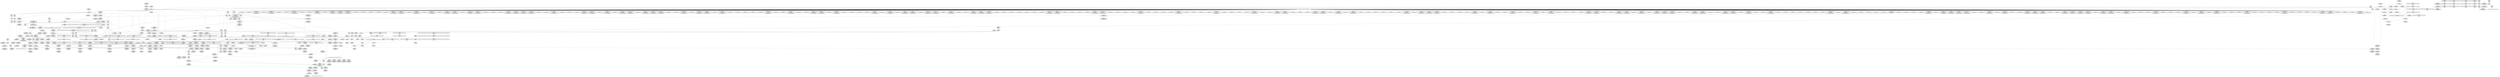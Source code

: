 digraph {
	CE0x4e8add0 [shape=record,shape=Mrecord,label="{CE0x4e8add0|i1_true|*Constant*}"]
	CE0x4ed0e70 [shape=record,shape=Mrecord,label="{CE0x4ed0e70|%struct.xfrm_sec_ctx*_null|*Constant*|*SummSource*}"]
	CE0x4e87dc0 [shape=record,shape=Mrecord,label="{CE0x4e87dc0|864:_%struct.xfrm_sec_ctx*,_:_CRE_11,12_}"]
	CE0x4e76420 [shape=record,shape=Mrecord,label="{CE0x4e76420|i64_1|*Constant*|*SummSource*}"]
	CE0x4e92cc0 [shape=record,shape=Mrecord,label="{CE0x4e92cc0|864:_%struct.xfrm_sec_ctx*,_:_CRE_143,144_}"]
	CE0x4e7ae90 [shape=record,shape=Mrecord,label="{CE0x4e7ae90|864:_%struct.xfrm_sec_ctx*,_:_CRE_130,131_}"]
	CE0x4e9d310 [shape=record,shape=Mrecord,label="{CE0x4e9d310|i64*_getelementptr_inbounds_(_15_x_i64_,_15_x_i64_*___llvm_gcov_ctr25,_i64_0,_i64_6)|*Constant*}"]
	CE0x4ebe000 [shape=record,shape=Mrecord,label="{CE0x4ebe000|avc_has_perm:auditdata|Function::avc_has_perm&Arg::auditdata::|*SummSink*}"]
	CE0x4e88c40 [shape=record,shape=Mrecord,label="{CE0x4e88c40|i8_1|*Constant*|*SummSink*}"]
	CE0x4ebae20 [shape=record,shape=Mrecord,label="{CE0x4ebae20|selinux_xfrm_delete:do.body}"]
	CE0x4e9ef40 [shape=record,shape=Mrecord,label="{CE0x4e9ef40|selinux_xfrm_delete:call4|security/selinux/xfrm.c,142|*SummSource*}"]
	CE0x4ed24c0 [shape=record,shape=Mrecord,label="{CE0x4ed24c0|i64*_getelementptr_inbounds_(_15_x_i64_,_15_x_i64_*___llvm_gcov_ctr25,_i64_0,_i64_12)|*Constant*|*SummSink*}"]
	CE0x4e7daa0 [shape=record,shape=Mrecord,label="{CE0x4e7daa0|selinux_xfrm_delete:tmp5|security/selinux/xfrm.c,142|*SummSink*}"]
	CE0x4e766e0 [shape=record,shape=Mrecord,label="{CE0x4e766e0|864:_%struct.xfrm_sec_ctx*,_:_CRE_40,48_|*MultipleSource*|security/selinux/xfrm.c,394|Function::selinux_xfrm_state_delete&Arg::x::}"]
	CE0x4e96390 [shape=record,shape=Mrecord,label="{CE0x4e96390|864:_%struct.xfrm_sec_ctx*,_:_CRE_169,170_}"]
	CE0x4e8f0d0 [shape=record,shape=Mrecord,label="{CE0x4e8f0d0|864:_%struct.xfrm_sec_ctx*,_:_CRE_93,94_}"]
	CE0x4e9db30 [shape=record,shape=Mrecord,label="{CE0x4e9db30|selinux_xfrm_delete:tmp11|security/selinux/xfrm.c,142}"]
	CE0x4f09360 [shape=record,shape=Mrecord,label="{CE0x4f09360|get_current227:tmp3|*SummSink*}"]
	CE0x4e77200 [shape=record,shape=Mrecord,label="{CE0x4e77200|864:_%struct.xfrm_sec_ctx*,_:_CRE_170,171_}"]
	CE0x4e86e70 [shape=record,shape=Mrecord,label="{CE0x4e86e70|i1_true|*Constant*|*SummSink*}"]
	CE0x4e908f0 [shape=record,shape=Mrecord,label="{CE0x4e908f0|selinux_xfrm_delete:tmp|*SummSink*}"]
	CE0x4e88610 [shape=record,shape=Mrecord,label="{CE0x4e88610|864:_%struct.xfrm_sec_ctx*,_:_CRE_138,139_}"]
	CE0x4ea4a60 [shape=record,shape=Mrecord,label="{CE0x4ea4a60|864:_%struct.xfrm_sec_ctx*,_:_CRE_792,800_|*MultipleSource*|security/selinux/xfrm.c,394|Function::selinux_xfrm_state_delete&Arg::x::}"]
	CE0x4ec1030 [shape=record,shape=Mrecord,label="{CE0x4ec1030|i32_78|*Constant*}"]
	CE0x4ebbcb0 [shape=record,shape=Mrecord,label="{CE0x4ebbcb0|i64_4|*Constant*|*SummSource*}"]
	CE0x4e9c950 [shape=record,shape=Mrecord,label="{CE0x4e9c950|i64_0|*Constant*}"]
	CE0x4e92940 [shape=record,shape=Mrecord,label="{CE0x4e92940|864:_%struct.xfrm_sec_ctx*,_:_CRE_126,127_}"]
	CE0x4e8e690 [shape=record,shape=Mrecord,label="{CE0x4e8e690|864:_%struct.xfrm_sec_ctx*,_:_CRE_150,151_}"]
	CE0x4ea4360 [shape=record,shape=Mrecord,label="{CE0x4ea4360|GLOBAL:selinux_xfrm_delete|*Constant*}"]
	CE0x4e78270 [shape=record,shape=Mrecord,label="{CE0x4e78270|864:_%struct.xfrm_sec_ctx*,_:_CRE_456,460_|*MultipleSource*|security/selinux/xfrm.c,394|Function::selinux_xfrm_state_delete&Arg::x::}"]
	CE0x4e7df80 [shape=record,shape=Mrecord,label="{CE0x4e7df80|864:_%struct.xfrm_sec_ctx*,_:_CRE_156,157_|*MultipleSource*|security/selinux/xfrm.c,394|Function::selinux_xfrm_state_delete&Arg::x::}"]
	CE0x476e0f0 [shape=record,shape=Mrecord,label="{CE0x476e0f0|864:_%struct.xfrm_sec_ctx*,_:_CRE_95,96_}"]
	CE0x4e6b190 [shape=record,shape=Mrecord,label="{CE0x4e6b190|864:_%struct.xfrm_sec_ctx*,_:_CRE_100,101_}"]
	CE0x4ebf6c0 [shape=record,shape=Mrecord,label="{CE0x4ebf6c0|avc_has_perm:tclass|Function::avc_has_perm&Arg::tclass::|*SummSink*}"]
	CE0x4e9bea0 [shape=record,shape=Mrecord,label="{CE0x4e9bea0|selinux_xfrm_delete:call|security/selinux/xfrm.c,142|*SummSource*}"]
	CE0x4eacec0 [shape=record,shape=Mrecord,label="{CE0x4eacec0|864:_%struct.xfrm_sec_ctx*,_:_CRE_123,124_}"]
	CE0x4e7d960 [shape=record,shape=Mrecord,label="{CE0x4e7d960|selinux_xfrm_delete:tmp5|security/selinux/xfrm.c,142|*SummSource*}"]
	CE0x4e7f1b0 [shape=record,shape=Mrecord,label="{CE0x4e7f1b0|864:_%struct.xfrm_sec_ctx*,_:_CRE_480,484_|*MultipleSource*|security/selinux/xfrm.c,394|Function::selinux_xfrm_state_delete&Arg::x::}"]
	CE0x4ea3e30 [shape=record,shape=Mrecord,label="{CE0x4ea3e30|i64_3|*Constant*}"]
	CE0x4ed0860 [shape=record,shape=Mrecord,label="{CE0x4ed0860|selinux_xfrm_delete:tobool5|security/selinux/xfrm.c,144|*SummSink*}"]
	CE0x4e810d0 [shape=record,shape=Mrecord,label="{CE0x4e810d0|get_current227:tmp1|*SummSink*}"]
	CE0x4e9a220 [shape=record,shape=Mrecord,label="{CE0x4e9a220|selinux_xfrm_delete:cred|security/selinux/xfrm.c,142|*SummSink*}"]
	CE0x4e828b0 [shape=record,shape=Mrecord,label="{CE0x4e828b0|864:_%struct.xfrm_sec_ctx*,_:_CRE_320,328_|*MultipleSource*|security/selinux/xfrm.c,394|Function::selinux_xfrm_state_delete&Arg::x::}"]
	CE0x4e7af70 [shape=record,shape=Mrecord,label="{CE0x4e7af70|864:_%struct.xfrm_sec_ctx*,_:_CRE_134,135_}"]
	CE0x4ea02e0 [shape=record,shape=Mrecord,label="{CE0x4ea02e0|i32_0|*Constant*}"]
	CE0x4e9a950 [shape=record,shape=Mrecord,label="{CE0x4e9a950|i32_22|*Constant*}"]
	CE0x4e9a610 [shape=record,shape=Mrecord,label="{CE0x4e9a610|selinux_xfrm_delete:cred|security/selinux/xfrm.c,142|*SummSource*}"]
	CE0x4ed3070 [shape=record,shape=Mrecord,label="{CE0x4ed3070|selinux_xfrm_delete:security|security/selinux/xfrm.c,142|*SummSink*}"]
	CE0x4ee2250 [shape=record,shape=Mrecord,label="{CE0x4ee2250|i64*_getelementptr_inbounds_(_2_x_i64_,_2_x_i64_*___llvm_gcov_ctr21,_i64_0,_i64_0)|*Constant*|*SummSource*}"]
	CE0x4e99d00 [shape=record,shape=Mrecord,label="{CE0x4e99d00|_ret_%struct.task_struct.1015*_%tmp4,_!dbg_!27714|./arch/x86/include/asm/current.h,14|*SummSink*}"]
	CE0x4e77d00 [shape=record,shape=Mrecord,label="{CE0x4e77d00|864:_%struct.xfrm_sec_ctx*,_:_CRE_440,448_|*MultipleSource*|security/selinux/xfrm.c,394|Function::selinux_xfrm_state_delete&Arg::x::}"]
	CE0x4e9e4f0 [shape=record,shape=Mrecord,label="{CE0x4e9e4f0|GLOBAL:get_current227|*Constant*}"]
	CE0x4e9e9b0 [shape=record,shape=Mrecord,label="{CE0x4e9e9b0|selinux_xfrm_delete:tmp18|security/selinux/xfrm.c,142|*SummSource*}"]
	CE0x4e8ea50 [shape=record,shape=Mrecord,label="{CE0x4e8ea50|864:_%struct.xfrm_sec_ctx*,_:_CRE_78,79_}"]
	CE0x4e7b960 [shape=record,shape=Mrecord,label="{CE0x4e7b960|864:_%struct.xfrm_sec_ctx*,_:_CRE_400,408_|*MultipleSource*|security/selinux/xfrm.c,394|Function::selinux_xfrm_state_delete&Arg::x::}"]
	CE0x4eadfc0 [shape=record,shape=Mrecord,label="{CE0x4eadfc0|864:_%struct.xfrm_sec_ctx*,_:_CRE_124,125_}"]
	CE0x4ed2d30 [shape=record,shape=Mrecord,label="{CE0x4ed2d30|selinux_xfrm_delete:security|security/selinux/xfrm.c,142}"]
	CE0x4e83ea0 [shape=record,shape=Mrecord,label="{CE0x4e83ea0|864:_%struct.xfrm_sec_ctx*,_:_CRE_20,21_}"]
	CE0x4e9cb90 [shape=record,shape=Mrecord,label="{CE0x4e9cb90|_ret_i32_%call,_!dbg_!27714|security/selinux/xfrm.c,394|*SummSource*}"]
	CE0x4ea9cb0 [shape=record,shape=Mrecord,label="{CE0x4ea9cb0|selinux_xfrm_delete:do.end|*SummSink*}"]
	CE0x4ea66d0 [shape=record,shape=Mrecord,label="{CE0x4ea66d0|i8*_getelementptr_inbounds_(_24_x_i8_,_24_x_i8_*_.str244,_i32_0,_i32_0)|*Constant*|*SummSink*}"]
	CE0x4e7fc30 [shape=record,shape=Mrecord,label="{CE0x4e7fc30|864:_%struct.xfrm_sec_ctx*,_:_CRE_184,185_}"]
	CE0x4ea7430 [shape=record,shape=Mrecord,label="{CE0x4ea7430|i8*_getelementptr_inbounds_(_45_x_i8_,_45_x_i8_*_.str1245,_i32_0,_i32_0)|*Constant*}"]
	CE0x4e96180 [shape=record,shape=Mrecord,label="{CE0x4e96180|864:_%struct.xfrm_sec_ctx*,_:_CRE_166,167_}"]
	CE0x4ea0880 [shape=record,shape=Mrecord,label="{CE0x4ea0880|%struct.task_struct.1015*_(%struct.task_struct.1015**)*_asm_movq_%gs:$_1:P_,$0_,_r,im,_dirflag_,_fpsr_,_flags_|*SummSink*}"]
	CE0x4ec8880 [shape=record,shape=Mrecord,label="{CE0x4ec8880|selinux_xfrm_delete:tmp26|security/selinux/xfrm.c,145|*SummSource*}"]
	CE0x4ebb830 [shape=record,shape=Mrecord,label="{CE0x4ebb830|selinux_xfrm_delete:tmp8|security/selinux/xfrm.c,142|*SummSource*}"]
	CE0x4e95a60 [shape=record,shape=Mrecord,label="{CE0x4e95a60|selinux_xfrm_state_delete:tmp3|*SummSink*}"]
	CE0x4e83a90 [shape=record,shape=Mrecord,label="{CE0x4e83a90|selinux_xfrm_delete:if.end|*SummSink*}"]
	CE0x4ec95d0 [shape=record,shape=Mrecord,label="{CE0x4ec95d0|i64*_getelementptr_inbounds_(_15_x_i64_,_15_x_i64_*___llvm_gcov_ctr25,_i64_0,_i64_13)|*Constant*|*SummSink*}"]
	CE0x4ecea10 [shape=record,shape=Mrecord,label="{CE0x4ecea10|128:_i8*,_:_CR_128,136_|*MultipleSource*|security/selinux/xfrm.c,142|security/selinux/xfrm.c,142}"]
	CE0x4e94ac0 [shape=record,shape=Mrecord,label="{CE0x4e94ac0|864:_%struct.xfrm_sec_ctx*,_:_CRE_279,280_}"]
	CE0x4eb28c0 [shape=record,shape=Mrecord,label="{CE0x4eb28c0|864:_%struct.xfrm_sec_ctx*,_:_CRE_110,111_}"]
	CE0x4e9ca50 [shape=record,shape=Mrecord,label="{CE0x4e9ca50|selinux_xfrm_delete:tmp4|security/selinux/xfrm.c,142}"]
	CE0x4e7b770 [shape=record,shape=Mrecord,label="{CE0x4e7b770|864:_%struct.xfrm_sec_ctx*,_:_CRE_392,400_|*MultipleSource*|security/selinux/xfrm.c,394|Function::selinux_xfrm_state_delete&Arg::x::}"]
	CE0x4ec9450 [shape=record,shape=Mrecord,label="{CE0x4ec9450|i64*_getelementptr_inbounds_(_15_x_i64_,_15_x_i64_*___llvm_gcov_ctr25,_i64_0,_i64_13)|*Constant*|*SummSource*}"]
	CE0x4eb8250 [shape=record,shape=Mrecord,label="{CE0x4eb8250|selinux_xfrm_delete:entry|*SummSink*}"]
	CE0x6255230 [shape=record,shape=Mrecord,label="{CE0x6255230|864:_%struct.xfrm_sec_ctx*,_:_CRE_84,85_}"]
	CE0x4ea61a0 [shape=record,shape=Mrecord,label="{CE0x4ea61a0|selinux_xfrm_state_delete:tmp4|*LoadInst*|security/selinux/xfrm.c,394|*SummSink*}"]
	CE0x6436100 [shape=record,shape=Mrecord,label="{CE0x6436100|864:_%struct.xfrm_sec_ctx*,_:_CRE_208,212_|*MultipleSource*|security/selinux/xfrm.c,394|Function::selinux_xfrm_state_delete&Arg::x::}"]
	CE0x4e90040 [shape=record,shape=Mrecord,label="{CE0x4e90040|COLLAPSED:_GCMRE___llvm_gcov_ctr25_internal_global_15_x_i64_zeroinitializer:_elem_0:default:}"]
	CE0x4e738b0 [shape=record,shape=Mrecord,label="{CE0x4e738b0|selinux_xfrm_state_delete:tmp2}"]
	CE0x4ea41b0 [shape=record,shape=Mrecord,label="{CE0x4ea41b0|selinux_xfrm_delete:do.end}"]
	CE0x4e7f530 [shape=record,shape=Mrecord,label="{CE0x4e7f530|864:_%struct.xfrm_sec_ctx*,_:_CRE_488,492_|*MultipleSource*|security/selinux/xfrm.c,394|Function::selinux_xfrm_state_delete&Arg::x::}"]
	CE0x4e98ab0 [shape=record,shape=Mrecord,label="{CE0x4e98ab0|864:_%struct.xfrm_sec_ctx*,_:_CRE_273,274_|*MultipleSource*|security/selinux/xfrm.c,394|Function::selinux_xfrm_state_delete&Arg::x::}"]
	CE0x4e94860 [shape=record,shape=Mrecord,label="{CE0x4e94860|864:_%struct.xfrm_sec_ctx*,_:_CRE_281,282_}"]
	CE0x4e8e810 [shape=record,shape=Mrecord,label="{CE0x4e8e810|864:_%struct.xfrm_sec_ctx*,_:_CRE_160,161_}"]
	CE0x4e80be0 [shape=record,shape=Mrecord,label="{CE0x4e80be0|selinux_xfrm_delete:if.then6|*SummSink*}"]
	CE0x4efff10 [shape=record,shape=Mrecord,label="{CE0x4efff10|get_current227:tmp3}"]
	CE0x4e8cb80 [shape=record,shape=Mrecord,label="{CE0x4e8cb80|864:_%struct.xfrm_sec_ctx*,_:_CRE_699,700_}"]
	CE0x4e834f0 [shape=record,shape=Mrecord,label="{CE0x4e834f0|i64*_getelementptr_inbounds_(_15_x_i64_,_15_x_i64_*___llvm_gcov_ctr25,_i64_0,_i64_1)|*Constant*}"]
	CE0x4e7e210 [shape=record,shape=Mrecord,label="{CE0x4e7e210|864:_%struct.xfrm_sec_ctx*,_:_CRE_79,80_}"]
	CE0x4ea59e0 [shape=record,shape=Mrecord,label="{CE0x4ea59e0|864:_%struct.xfrm_sec_ctx*,_:_CRE_856,864_|*MultipleSource*|security/selinux/xfrm.c,394|Function::selinux_xfrm_state_delete&Arg::x::}"]
	CE0x4eb4c20 [shape=record,shape=Mrecord,label="{CE0x4eb4c20|864:_%struct.xfrm_sec_ctx*,_:_CRE_109,110_}"]
	CE0x4ecc3f0 [shape=record,shape=Mrecord,label="{CE0x4ecc3f0|i32_1|*Constant*|*SummSink*}"]
	CE0x4e8e040 [shape=record,shape=Mrecord,label="{CE0x4e8e040|864:_%struct.xfrm_sec_ctx*,_:_CRE_752,768_|*MultipleSource*|security/selinux/xfrm.c,394|Function::selinux_xfrm_state_delete&Arg::x::}"]
	CE0x4e6b4e0 [shape=record,shape=Mrecord,label="{CE0x4e6b4e0|864:_%struct.xfrm_sec_ctx*,_:_CRE_10,11_}"]
	CE0x4ecb300 [shape=record,shape=Mrecord,label="{CE0x4ecb300|i32_3|*Constant*|*SummSource*}"]
	CE0x4e80560 [shape=record,shape=Mrecord,label="{CE0x4e80560|864:_%struct.xfrm_sec_ctx*,_:_CRE_174,175_}"]
	CE0x4ebbfd0 [shape=record,shape=Mrecord,label="{CE0x4ebbfd0|i64_4|*Constant*|*SummSink*}"]
	CE0x4e7eb50 [shape=record,shape=Mrecord,label="{CE0x4e7eb50|selinux_xfrm_delete:tmp1|*SummSink*}"]
	CE0x4e9df80 [shape=record,shape=Mrecord,label="{CE0x4e9df80|selinux_xfrm_delete:tmp11|security/selinux/xfrm.c,142|*SummSink*}"]
	CE0x4edeb50 [shape=record,shape=Mrecord,label="{CE0x4edeb50|selinux_xfrm_delete:ctx_sid|security/selinux/xfrm.c,147}"]
	CE0x4e7f340 [shape=record,shape=Mrecord,label="{CE0x4e7f340|864:_%struct.xfrm_sec_ctx*,_:_CRE_484,488_|*MultipleSource*|security/selinux/xfrm.c,394|Function::selinux_xfrm_state_delete&Arg::x::}"]
	CE0x4e92d80 [shape=record,shape=Mrecord,label="{CE0x4e92d80|864:_%struct.xfrm_sec_ctx*,_:_CRE_144,145_}"]
	CE0x4eae080 [shape=record,shape=Mrecord,label="{CE0x4eae080|864:_%struct.xfrm_sec_ctx*,_:_CRE_120,121_}"]
	CE0x4ea1110 [shape=record,shape=Mrecord,label="{CE0x4ea1110|4:_i32,_:_CR_0,4_|*MultipleSource*|security/selinux/xfrm.c,142|security/selinux/xfrm.c,142|security/selinux/xfrm.c,147}"]
	CE0x4e9e5d0 [shape=record,shape=Mrecord,label="{CE0x4e9e5d0|selinux_xfrm_delete:tmp17|security/selinux/xfrm.c,142|*SummSource*}"]
	CE0x4e98020 [shape=record,shape=Mrecord,label="{CE0x4e98020|864:_%struct.xfrm_sec_ctx*,_:_CRE_268,269_|*MultipleSource*|security/selinux/xfrm.c,394|Function::selinux_xfrm_state_delete&Arg::x::}"]
	CE0x4eb1700 [shape=record,shape=Mrecord,label="{CE0x4eb1700|864:_%struct.xfrm_sec_ctx*,_:_CRE_113,114_}"]
	CE0x4e9b240 [shape=record,shape=Mrecord,label="{CE0x4e9b240|864:_%struct.xfrm_sec_ctx*,_:_CRE_576,584_|*MultipleSource*|security/selinux/xfrm.c,394|Function::selinux_xfrm_state_delete&Arg::x::}"]
	CE0x4ebe180 [shape=record,shape=Mrecord,label="{CE0x4ebe180|_ret_i32_%retval.0,_!dbg_!27728|security/selinux/avc.c,775}"]
	CE0x4e79c70 [shape=record,shape=Mrecord,label="{CE0x4e79c70|864:_%struct.xfrm_sec_ctx*,_:_CRE_64,65_}"]
	CE0x4e7e040 [shape=record,shape=Mrecord,label="{CE0x4e7e040|864:_%struct.xfrm_sec_ctx*,_:_CRE_161,162_}"]
	CE0x4e927c0 [shape=record,shape=Mrecord,label="{CE0x4e927c0|864:_%struct.xfrm_sec_ctx*,_:_CRE_131,132_}"]
	CE0x4e9d8b0 [shape=record,shape=Mrecord,label="{CE0x4e9d8b0|selinux_xfrm_delete:tmp10|security/selinux/xfrm.c,142|*SummSource*}"]
	CE0x4ed3000 [shape=record,shape=Mrecord,label="{CE0x4ed3000|selinux_xfrm_delete:security|security/selinux/xfrm.c,142|*SummSource*}"]
	CE0x4e7e2d0 [shape=record,shape=Mrecord,label="{CE0x4e7e2d0|864:_%struct.xfrm_sec_ctx*,_:_CRE_80,81_}"]
	CE0x4ea7b70 [shape=record,shape=Mrecord,label="{CE0x4ea7b70|i64*_getelementptr_inbounds_(_15_x_i64_,_15_x_i64_*___llvm_gcov_ctr25,_i64_0,_i64_9)|*Constant*|*SummSink*}"]
	CE0x4e7a3b0 [shape=record,shape=Mrecord,label="{CE0x4e7a3b0|864:_%struct.xfrm_sec_ctx*,_:_CRE_252,256_|*MultipleSource*|security/selinux/xfrm.c,394|Function::selinux_xfrm_state_delete&Arg::x::}"]
	CE0x4e8beb0 [shape=record,shape=Mrecord,label="{CE0x4e8beb0|864:_%struct.xfrm_sec_ctx*,_:_CRE_656,664_|*MultipleSource*|security/selinux/xfrm.c,394|Function::selinux_xfrm_state_delete&Arg::x::}"]
	CE0x652fde0 [shape=record,shape=Mrecord,label="{CE0x652fde0|864:_%struct.xfrm_sec_ctx*,_:_CRE_86,87_}"]
	CE0x4ed0d90 [shape=record,shape=Mrecord,label="{CE0x4ed0d90|selinux_xfrm_delete:tmp21|security/selinux/xfrm.c,142|*SummSink*}"]
	CE0x4eb9890 [shape=record,shape=Mrecord,label="{CE0x4eb9890|selinux_xfrm_delete:tmp29|security/selinux/xfrm.c,147}"]
	CE0x4ebc7e0 [shape=record,shape=Mrecord,label="{CE0x4ebc7e0|selinux_xfrm_delete:tmp4|security/selinux/xfrm.c,142|*SummSource*}"]
	CE0x4e88550 [shape=record,shape=Mrecord,label="{CE0x4e88550|864:_%struct.xfrm_sec_ctx*,_:_CRE_137,138_}"]
	CE0x4e7a720 [shape=record,shape=Mrecord,label="{CE0x4e7a720|864:_%struct.xfrm_sec_ctx*,_:_CRE_264,268_|*MultipleSource*|security/selinux/xfrm.c,394|Function::selinux_xfrm_state_delete&Arg::x::}"]
	CE0x4e8c290 [shape=record,shape=Mrecord,label="{CE0x4e8c290|864:_%struct.xfrm_sec_ctx*,_:_CRE_672,680_|*MultipleSource*|security/selinux/xfrm.c,394|Function::selinux_xfrm_state_delete&Arg::x::}"]
	CE0x652fea0 [shape=record,shape=Mrecord,label="{CE0x652fea0|864:_%struct.xfrm_sec_ctx*,_:_CRE_87,88_}"]
	CE0x4e6b2f0 [shape=record,shape=Mrecord,label="{CE0x4e6b2f0|selinux_xfrm_state_delete:tmp}"]
	CE0x4ebeaf0 [shape=record,shape=Mrecord,label="{CE0x4ebeaf0|selinux_xfrm_delete:tmp16|security/selinux/xfrm.c,142}"]
	CE0x4ecf570 [shape=record,shape=Mrecord,label="{CE0x4ecf570|selinux_xfrm_delete:tmp20|security/selinux/xfrm.c,142|*SummSource*}"]
	CE0x4ecbf00 [shape=record,shape=Mrecord,label="{CE0x4ecbf00|selinux_xfrm_delete:tmp29|security/selinux/xfrm.c,147|*SummSource*}"]
	CE0x4ebde40 [shape=record,shape=Mrecord,label="{CE0x4ebde40|%struct.common_audit_data.1017*_null|*Constant*|*SummSource*}"]
	CE0x4ea5410 [shape=record,shape=Mrecord,label="{CE0x4ea5410|864:_%struct.xfrm_sec_ctx*,_:_CRE_832,840_|*MultipleSource*|security/selinux/xfrm.c,394|Function::selinux_xfrm_state_delete&Arg::x::}"]
	CE0x4ea64b0 [shape=record,shape=Mrecord,label="{CE0x4ea64b0|GLOBAL:lockdep_rcu_suspicious|*Constant*|*SummSink*}"]
	CE0x4ebf040 [shape=record,shape=Mrecord,label="{CE0x4ebf040|i16_39|*Constant*}"]
	CE0x4e81aa0 [shape=record,shape=Mrecord,label="{CE0x4e81aa0|864:_%struct.xfrm_sec_ctx*,_:_CRE_146,147_}"]
	CE0x4ea1fd0 [shape=record,shape=Mrecord,label="{CE0x4ea1fd0|i32_3|*Constant*}"]
	CE0x4ea4870 [shape=record,shape=Mrecord,label="{CE0x4ea4870|864:_%struct.xfrm_sec_ctx*,_:_CRE_784,788_|*MultipleSource*|security/selinux/xfrm.c,394|Function::selinux_xfrm_state_delete&Arg::x::}"]
	CE0x4e71d40 [shape=record,shape=Mrecord,label="{CE0x4e71d40|selinux_xfrm_state_delete:x|Function::selinux_xfrm_state_delete&Arg::x::}"]
	CE0x4e7cb40 [shape=record,shape=Mrecord,label="{CE0x4e7cb40|864:_%struct.xfrm_sec_ctx*,_:_CRE_296,300_|*MultipleSource*|security/selinux/xfrm.c,394|Function::selinux_xfrm_state_delete&Arg::x::}"]
	CE0x4eded90 [shape=record,shape=Mrecord,label="{CE0x4eded90|selinux_xfrm_delete:ctx_sid|security/selinux/xfrm.c,147|*SummSink*}"]
	CE0x4ebd1f0 [shape=record,shape=Mrecord,label="{CE0x4ebd1f0|selinux_xfrm_delete:tmp6|security/selinux/xfrm.c,142|*SummSource*}"]
	CE0x4e88970 [shape=record,shape=Mrecord,label="{CE0x4e88970|i8_1|*Constant*|*SummSource*}"]
	CE0x4e98210 [shape=record,shape=Mrecord,label="{CE0x4e98210|864:_%struct.xfrm_sec_ctx*,_:_CRE_269,270_|*MultipleSource*|security/selinux/xfrm.c,394|Function::selinux_xfrm_state_delete&Arg::x::}"]
	CE0x4edf360 [shape=record,shape=Mrecord,label="{CE0x4edf360|i32_(i32,_i32,_i16,_i32,_%struct.common_audit_data.1017*)*_bitcast_(i32_(i32,_i32,_i16,_i32,_%struct.common_audit_data.495*)*_avc_has_perm_to_i32_(i32,_i32,_i16,_i32,_%struct.common_audit_data.1017*)*)|*Constant*}"]
	CE0x4e7d530 [shape=record,shape=Mrecord,label="{CE0x4e7d530|GLOBAL:__llvm_gcov_ctr25|Global_var:__llvm_gcov_ctr25|*SummSource*}"]
	CE0x4e7fa20 [shape=record,shape=Mrecord,label="{CE0x4e7fa20|864:_%struct.xfrm_sec_ctx*,_:_CRE_73,74_}"]
	CE0x4ee3be0 [shape=record,shape=Mrecord,label="{CE0x4ee3be0|get_current227:tmp4|./arch/x86/include/asm/current.h,14}"]
	CE0x4e92f60 [shape=record,shape=Mrecord,label="{CE0x4e92f60|selinux_xfrm_state_delete:entry|*SummSource*}"]
	CE0x4e92880 [shape=record,shape=Mrecord,label="{CE0x4e92880|864:_%struct.xfrm_sec_ctx*,_:_CRE_125,126_}"]
	CE0x4ebbae0 [shape=record,shape=Mrecord,label="{CE0x4ebbae0|selinux_xfrm_delete:tobool1|security/selinux/xfrm.c,142|*SummSink*}"]
	CE0x4ea4c50 [shape=record,shape=Mrecord,label="{CE0x4ea4c50|864:_%struct.xfrm_sec_ctx*,_:_CRE_800,808_|*MultipleSource*|security/selinux/xfrm.c,394|Function::selinux_xfrm_state_delete&Arg::x::}"]
	CE0x4e82ff0 [shape=record,shape=Mrecord,label="{CE0x4e82ff0|864:_%struct.xfrm_sec_ctx*,_:_CRE_352,360_|*MultipleSource*|security/selinux/xfrm.c,394|Function::selinux_xfrm_state_delete&Arg::x::}"]
	CE0x4e7c780 [shape=record,shape=Mrecord,label="{CE0x4e7c780|864:_%struct.xfrm_sec_ctx*,_:_CRE_291,292_}"]
	CE0x4eb5f40 [shape=record,shape=Mrecord,label="{CE0x4eb5f40|864:_%struct.xfrm_sec_ctx*,_:_CRE_103,104_}"]
	CE0x4e7e5f0 [shape=record,shape=Mrecord,label="{CE0x4e7e5f0|864:_%struct.xfrm_sec_ctx*,_:_CRE_212,216_|*MultipleSource*|security/selinux/xfrm.c,394|Function::selinux_xfrm_state_delete&Arg::x::}"]
	CE0x4eb8440 [shape=record,shape=Mrecord,label="{CE0x4eb8440|selinux_xfrm_delete:ctx|Function::selinux_xfrm_delete&Arg::ctx::|*SummSource*}"]
	CE0x4ea5220 [shape=record,shape=Mrecord,label="{CE0x4ea5220|864:_%struct.xfrm_sec_ctx*,_:_CRE_824,832_|*MultipleSource*|security/selinux/xfrm.c,394|Function::selinux_xfrm_state_delete&Arg::x::}"]
	CE0x4e8d300 [shape=record,shape=Mrecord,label="{CE0x4e8d300|864:_%struct.xfrm_sec_ctx*,_:_CRE_709,710_}"]
	CE0x4e78ac0 [shape=record,shape=Mrecord,label="{CE0x4e78ac0|864:_%struct.xfrm_sec_ctx*,_:_CRE_520,528_|*MultipleSource*|security/selinux/xfrm.c,394|Function::selinux_xfrm_state_delete&Arg::x::}"]
	CE0x4e70d70 [shape=record,shape=Mrecord,label="{CE0x4e70d70|864:_%struct.xfrm_sec_ctx*,_:_CRE_81,82_}"]
	CE0x4e70ea0 [shape=record,shape=Mrecord,label="{CE0x4e70ea0|864:_%struct.xfrm_sec_ctx*,_:_CRE_83,84_}"]
	CE0x4e7bf30 [shape=record,shape=Mrecord,label="{CE0x4e7bf30|864:_%struct.xfrm_sec_ctx*,_:_CRE_424,428_|*MultipleSource*|security/selinux/xfrm.c,394|Function::selinux_xfrm_state_delete&Arg::x::}"]
	CE0x4eae140 [shape=record,shape=Mrecord,label="{CE0x4eae140|864:_%struct.xfrm_sec_ctx*,_:_CRE_121,122_}"]
	CE0x4e9c850 [shape=record,shape=Mrecord,label="{CE0x4e9c850|i64_2|*Constant*|*SummSink*}"]
	CE0x4e710b0 [shape=record,shape=Mrecord,label="{CE0x4e710b0|864:_%struct.xfrm_sec_ctx*,_:_CRE_13,14_}"]
	CE0x4e9e940 [shape=record,shape=Mrecord,label="{CE0x4e9e940|selinux_xfrm_delete:tmp18|security/selinux/xfrm.c,142}"]
	CE0x4ed1870 [shape=record,shape=Mrecord,label="{CE0x4ed1870|selinux_xfrm_delete:tmp24|security/selinux/xfrm.c,144|*SummSource*}"]
	CE0x4e83cc0 [shape=record,shape=Mrecord,label="{CE0x4e83cc0|selinux_xfrm_delete:if.then|*SummSink*}"]
	CE0x4ee3920 [shape=record,shape=Mrecord,label="{CE0x4ee3920|i64*_getelementptr_inbounds_(_2_x_i64_,_2_x_i64_*___llvm_gcov_ctr21,_i64_0,_i64_0)|*Constant*|*SummSink*}"]
	CE0x4ebbba0 [shape=record,shape=Mrecord,label="{CE0x4ebbba0|i64_4|*Constant*}"]
	CE0x4e7ec50 [shape=record,shape=Mrecord,label="{CE0x4e7ec50|i64*_getelementptr_inbounds_(_15_x_i64_,_15_x_i64_*___llvm_gcov_ctr25,_i64_0,_i64_1)|*Constant*|*SummSource*}"]
	CE0x4e92330 [shape=record,shape=Mrecord,label="{CE0x4e92330|864:_%struct.xfrm_sec_ctx*,_:_CRE_68,69_}"]
	CE0x4e74a70 [shape=record,shape=Mrecord,label="{CE0x4e74a70|selinux_xfrm_state_delete:bb|*SummSource*}"]
	CE0x4e7a880 [shape=record,shape=Mrecord,label="{CE0x4e7a880|selinux_xfrm_delete:tmp7|security/selinux/xfrm.c,142}"]
	CE0x4e97820 [shape=record,shape=Mrecord,label="{CE0x4e97820|864:_%struct.xfrm_sec_ctx*,_:_CRE_165,166_}"]
	CE0x4e97a50 [shape=record,shape=Mrecord,label="{CE0x4e97a50|864:_%struct.xfrm_sec_ctx*,_:_CRE_163,164_}"]
	CE0x4e8b310 [shape=record,shape=Mrecord,label="{CE0x4e8b310|selinux_xfrm_delete:bb|*SummSource*}"]
	CE0x4e922c0 [shape=record,shape=Mrecord,label="{CE0x4e922c0|864:_%struct.xfrm_sec_ctx*,_:_CRE_70,71_}"]
	CE0x4e79440 [shape=record,shape=Mrecord,label="{CE0x4e79440|selinux_xfrm_state_delete:tmp1|*SummSink*}"]
	CE0x4f07b80 [shape=record,shape=Mrecord,label="{CE0x4f07b80|get_current227:tmp|*SummSource*}"]
	CE0x476e030 [shape=record,shape=Mrecord,label="{CE0x476e030|864:_%struct.xfrm_sec_ctx*,_:_CRE_94,95_}"]
	CE0x4e7bd40 [shape=record,shape=Mrecord,label="{CE0x4e7bd40|864:_%struct.xfrm_sec_ctx*,_:_CRE_416,424_|*MultipleSource*|security/selinux/xfrm.c,394|Function::selinux_xfrm_state_delete&Arg::x::}"]
	CE0x4e807a0 [shape=record,shape=Mrecord,label="{CE0x4e807a0|864:_%struct.xfrm_sec_ctx*,_:_CRE_177,178_}"]
	CE0x4ecfb80 [shape=record,shape=Mrecord,label="{CE0x4ecfb80|i64_10|*Constant*|*SummSource*}"]
	CE0x4e8a260 [shape=record,shape=Mrecord,label="{CE0x4e8a260|selinux_xfrm_delete:tmp12|security/selinux/xfrm.c,142}"]
	CE0x4e910e0 [shape=record,shape=Mrecord,label="{CE0x4e910e0|864:_%struct.xfrm_sec_ctx*,_:_CRE_228,232_|*MultipleSource*|security/selinux/xfrm.c,394|Function::selinux_xfrm_state_delete&Arg::x::}"]
	CE0x4ee3ad0 [shape=record,shape=Mrecord,label="{CE0x4ee3ad0|_call_void_mcount()_#3|*SummSink*}"]
	CE0x4e92170 [shape=record,shape=Mrecord,label="{CE0x4e92170|864:_%struct.xfrm_sec_ctx*,_:_CRE_289,290_}"]
	CE0x4eaa550 [shape=record,shape=Mrecord,label="{CE0x4eaa550|_ret_i32_%retval.0,_!dbg_!27751|security/selinux/xfrm.c,150|*SummSource*}"]
	CE0x4e7af00 [shape=record,shape=Mrecord,label="{CE0x4e7af00|864:_%struct.xfrm_sec_ctx*,_:_CRE_133,134_}"]
	CE0x4ea6dd0 [shape=record,shape=Mrecord,label="{CE0x4ea6dd0|i32_142|*Constant*|*SummSink*}"]
	CE0x4e86870 [shape=record,shape=Mrecord,label="{CE0x4e86870|selinux_xfrm_delete:tmp14|security/selinux/xfrm.c,142}"]
	CE0x4e6b250 [shape=record,shape=Mrecord,label="{CE0x4e6b250|864:_%struct.xfrm_sec_ctx*,_:_CRE_101,102_}"]
	CE0x4e9c1c0 [shape=record,shape=Mrecord,label="{CE0x4e9c1c0|864:_%struct.xfrm_sec_ctx*,_:_CRE_21,22_}"]
	CE0x4e9c770 [shape=record,shape=Mrecord,label="{CE0x4e9c770|i64_2|*Constant*|*SummSource*}"]
	CE0x4e7b030 [shape=record,shape=Mrecord,label="{CE0x4e7b030|864:_%struct.xfrm_sec_ctx*,_:_CRE_139,140_}"]
	CE0x4e903b0 [shape=record,shape=Mrecord,label="{CE0x4e903b0|864:_%struct.xfrm_sec_ctx*,_:_CRE_75,76_}"]
	CE0x4ea5fb0 [shape=record,shape=Mrecord,label="{CE0x4ea5fb0|selinux_xfrm_state_delete:tmp4|*LoadInst*|security/selinux/xfrm.c,394|*SummSource*}"]
	CE0x4e86f80 [shape=record,shape=Mrecord,label="{CE0x4e86f80|i64*_getelementptr_inbounds_(_15_x_i64_,_15_x_i64_*___llvm_gcov_ctr25,_i64_0,_i64_8)|*Constant*|*SummSink*}"]
	CE0x4e961f0 [shape=record,shape=Mrecord,label="{CE0x4e961f0|864:_%struct.xfrm_sec_ctx*,_:_CRE_167,168_}"]
	CE0x4ed3a50 [shape=record,shape=Mrecord,label="{CE0x4ed3a50|get_current227:tmp1}"]
	CE0x4e83e30 [shape=record,shape=Mrecord,label="{CE0x4e83e30|864:_%struct.xfrm_sec_ctx*,_:_CRE_19,20_}"]
	CE0x4e8f010 [shape=record,shape=Mrecord,label="{CE0x4e8f010|864:_%struct.xfrm_sec_ctx*,_:_CRE_92,93_}"]
	CE0x4ecaf60 [shape=record,shape=Mrecord,label="{CE0x4ecaf60|selinux_xfrm_delete:tmp30|security/selinux/xfrm.c,147}"]
	CE0x4e86b90 [shape=record,shape=Mrecord,label="{CE0x4e86b90|i1_true|*Constant*|*SummSource*}"]
	CE0x4ec8c00 [shape=record,shape=Mrecord,label="{CE0x4ec8c00|i64*_getelementptr_inbounds_(_15_x_i64_,_15_x_i64_*___llvm_gcov_ctr25,_i64_0,_i64_13)|*Constant*}"]
	CE0x4e9b7f0 [shape=record,shape=Mrecord,label="{CE0x4e9b7f0|864:_%struct.xfrm_sec_ctx*,_:_CRE_608,612_|*MultipleSource*|security/selinux/xfrm.c,394|Function::selinux_xfrm_state_delete&Arg::x::}"]
	CE0x4ea9d20 [shape=record,shape=Mrecord,label="{CE0x4ea9d20|selinux_xfrm_delete:if.end|*SummSource*}"]
	CE0x4ebf650 [shape=record,shape=Mrecord,label="{CE0x4ebf650|avc_has_perm:tclass|Function::avc_has_perm&Arg::tclass::|*SummSource*}"]
	CE0x4ea0190 [shape=record,shape=Mrecord,label="{CE0x4ea0190|_call_void_mcount()_#3|*SummSink*}"]
	CE0x4e79ec0 [shape=record,shape=Mrecord,label="{CE0x4e79ec0|GLOBAL:lockdep_rcu_suspicious|*Constant*|*SummSource*}"]
	CE0x4ecf8e0 [shape=record,shape=Mrecord,label="{CE0x4ecf8e0|i64_10|*Constant*|*SummSink*}"]
	CE0x4e91990 [shape=record,shape=Mrecord,label="{CE0x4e91990|864:_%struct.xfrm_sec_ctx*,_:_CRE_72,73_}"]
	CE0x4ecf430 [shape=record,shape=Mrecord,label="{CE0x4ecf430|%struct.xfrm_sec_ctx*_null|*Constant*}"]
	CE0x4e8a4d0 [shape=record,shape=Mrecord,label="{CE0x4e8a4d0|selinux_xfrm_delete:tmp12|security/selinux/xfrm.c,142|*SummSource*}"]
	CE0x4ee2140 [shape=record,shape=Mrecord,label="{CE0x4ee2140|get_current227:bb|*SummSink*}"]
	CE0x4e83480 [shape=record,shape=Mrecord,label="{CE0x4e83480|selinux_xfrm_delete:tmp1}"]
	CE0x4ea8140 [shape=record,shape=Mrecord,label="{CE0x4ea8140|i64*_getelementptr_inbounds_(_15_x_i64_,_15_x_i64_*___llvm_gcov_ctr25,_i64_0,_i64_0)|*Constant*|*SummSource*}"]
	CE0x4ea1e60 [shape=record,shape=Mrecord,label="{CE0x4ea1e60|selinux_xfrm_delete:sid|security/selinux/xfrm.c,147|*SummSink*}"]
	CE0x4e76b00 [shape=record,shape=Mrecord,label="{CE0x4e76b00|864:_%struct.xfrm_sec_ctx*,_:_CRE_56,60_|*MultipleSource*|security/selinux/xfrm.c,394|Function::selinux_xfrm_state_delete&Arg::x::}"]
	CE0x4e7bb50 [shape=record,shape=Mrecord,label="{CE0x4e7bb50|864:_%struct.xfrm_sec_ctx*,_:_CRE_408,416_|*MultipleSource*|security/selinux/xfrm.c,394|Function::selinux_xfrm_state_delete&Arg::x::}"]
	CE0x4ec0bb0 [shape=record,shape=Mrecord,label="{CE0x4ec0bb0|avc_has_perm:requested|Function::avc_has_perm&Arg::requested::|*SummSink*}"]
	CE0x4e94f90 [shape=record,shape=Mrecord,label="{CE0x4e94f90|selinux_xfrm_delete:tmp2|*SummSource*}"]
	CE0x4e82550 [shape=record,shape=Mrecord,label="{CE0x4e82550|selinux_xfrm_state_delete:security|security/selinux/xfrm.c,394}"]
	CE0x4ee4900 [shape=record,shape=Mrecord,label="{CE0x4ee4900|i64*_getelementptr_inbounds_(_15_x_i64_,_15_x_i64_*___llvm_gcov_ctr25,_i64_0,_i64_14)|*Constant*|*SummSink*}"]
	CE0x4e82270 [shape=record,shape=Mrecord,label="{CE0x4e82270|get_current227:tmp|*SummSink*}"]
	CE0x4ecb130 [shape=record,shape=Mrecord,label="{CE0x4ecb130|selinux_xfrm_delete:tmp30|security/selinux/xfrm.c,147|*SummSource*}"]
	CE0x4e91330 [shape=record,shape=Mrecord,label="{CE0x4e91330|864:_%struct.xfrm_sec_ctx*,_:_CRE_240,248_|*MultipleSource*|security/selinux/xfrm.c,394|Function::selinux_xfrm_state_delete&Arg::x::}"]
	CE0x4e77b70 [shape=record,shape=Mrecord,label="{CE0x4e77b70|864:_%struct.xfrm_sec_ctx*,_:_CRE_432,436_|*MultipleSource*|security/selinux/xfrm.c,394|Function::selinux_xfrm_state_delete&Arg::x::}"]
	CE0x4e80b30 [shape=record,shape=Mrecord,label="{CE0x4e80b30|selinux_xfrm_delete:if.then6|*SummSource*}"]
	CE0x4ed0c80 [shape=record,shape=Mrecord,label="{CE0x4ed0c80|selinux_xfrm_delete:tmp21|security/selinux/xfrm.c,142|*SummSource*}"]
	CE0x4e80620 [shape=record,shape=Mrecord,label="{CE0x4e80620|864:_%struct.xfrm_sec_ctx*,_:_CRE_175,176_}"]
	CE0x4e8cb10 [shape=record,shape=Mrecord,label="{CE0x4e8cb10|864:_%struct.xfrm_sec_ctx*,_:_CRE_700,701_}"]
	CE0x4eb9820 [shape=record,shape=Mrecord,label="{CE0x4eb9820|i32_1|*Constant*}"]
	CE0x4e85ed0 [shape=record,shape=Mrecord,label="{CE0x4e85ed0|selinux_xfrm_delete:sid|security/selinux/xfrm.c,147|*SummSource*}"]
	CE0x4e79700 [shape=record,shape=Mrecord,label="{CE0x4e79700|selinux_xfrm_state_delete:tmp1|*SummSource*}"]
	CE0x4ea5dc0 [shape=record,shape=Mrecord,label="{CE0x4ea5dc0|864:_%struct.xfrm_sec_ctx*,_:_CRE_872,880_|*MultipleSource*|security/selinux/xfrm.c,394|Function::selinux_xfrm_state_delete&Arg::x::}"]
	CE0x4e86670 [shape=record,shape=Mrecord,label="{CE0x4e86670|selinux_xfrm_delete:tmp13|security/selinux/xfrm.c,142|*SummSink*}"]
	CE0x4ea3ea0 [shape=record,shape=Mrecord,label="{CE0x4ea3ea0|i64_3|*Constant*|*SummSource*}"]
	CE0x4e9d080 [shape=record,shape=Mrecord,label="{CE0x4e9d080|i64_5|*Constant*}"]
	CE0x4ee0c20 [shape=record,shape=Mrecord,label="{CE0x4ee0c20|avc_has_perm:entry|*SummSource*}"]
	CE0x4e74650 [shape=record,shape=Mrecord,label="{CE0x4e74650|i32_40|*Constant*}"]
	CE0x4e8ff10 [shape=record,shape=Mrecord,label="{CE0x4e8ff10|i64*_getelementptr_inbounds_(_15_x_i64_,_15_x_i64_*___llvm_gcov_ctr25,_i64_0,_i64_0)|*Constant*|*SummSink*}"]
	CE0x4ed0c10 [shape=record,shape=Mrecord,label="{CE0x4ed0c10|selinux_xfrm_delete:tmp21|security/selinux/xfrm.c,142}"]
	CE0x4e91a90 [shape=record,shape=Mrecord,label="{CE0x4e91a90|864:_%struct.xfrm_sec_ctx*,_:_CRE_284,285_}"]
	CE0x4e7b390 [shape=record,shape=Mrecord,label="{CE0x4e7b390|864:_%struct.xfrm_sec_ctx*,_:_CRE_376,384_|*MultipleSource*|security/selinux/xfrm.c,394|Function::selinux_xfrm_state_delete&Arg::x::}"]
	CE0x4e9ccf0 [shape=record,shape=Mrecord,label="{CE0x4e9ccf0|_ret_i32_%call,_!dbg_!27714|security/selinux/xfrm.c,394|*SummSink*}"]
	CE0x4ea7560 [shape=record,shape=Mrecord,label="{CE0x4ea7560|i8*_getelementptr_inbounds_(_45_x_i8_,_45_x_i8_*_.str1245,_i32_0,_i32_0)|*Constant*|*SummSink*}"]
	CE0x4e90470 [shape=record,shape=Mrecord,label="{CE0x4e90470|864:_%struct.xfrm_sec_ctx*,_:_CRE_76,77_}"]
	CE0x4eba9a0 [shape=record,shape=Mrecord,label="{CE0x4eba9a0|_call_void_mcount()_#3|*SummSource*}"]
	CE0x4ed1af0 [shape=record,shape=Mrecord,label="{CE0x4ed1af0|selinux_xfrm_delete:tmp25|security/selinux/xfrm.c,144}"]
	CE0x4e91ef0 [shape=record,shape=Mrecord,label="{CE0x4e91ef0|864:_%struct.xfrm_sec_ctx*,_:_CRE_287,288_}"]
	CE0x4e95b90 [shape=record,shape=Mrecord,label="{CE0x4e95b90|i64*_getelementptr_inbounds_(_2_x_i64_,_2_x_i64_*___llvm_gcov_ctr13,_i64_0,_i64_1)|*Constant*}"]
	CE0x4ebf310 [shape=record,shape=Mrecord,label="{CE0x4ebf310|i16_39|*Constant*|*SummSink*}"]
	CE0x4e80470 [shape=record,shape=Mrecord,label="{CE0x4e80470|864:_%struct.xfrm_sec_ctx*,_:_CRE_0,8_|*MultipleSource*|security/selinux/xfrm.c,394|Function::selinux_xfrm_state_delete&Arg::x::}"]
	CE0x4ebd300 [shape=record,shape=Mrecord,label="{CE0x4ebd300|selinux_xfrm_delete:tmp6|security/selinux/xfrm.c,142|*SummSink*}"]
	CE0x4ecfe40 [shape=record,shape=Mrecord,label="{CE0x4ecfe40|selinux_xfrm_delete:tmp22|security/selinux/xfrm.c,144}"]
	CE0x4e8dc10 [shape=record,shape=Mrecord,label="{CE0x4e8dc10|864:_%struct.xfrm_sec_ctx*,_:_CRE_736,740_|*MultipleSource*|security/selinux/xfrm.c,394|Function::selinux_xfrm_state_delete&Arg::x::}"]
	CE0x4e9d410 [shape=record,shape=Mrecord,label="{CE0x4e9d410|selinux_xfrm_delete:tmp9|security/selinux/xfrm.c,142}"]
	CE0x4e785d0 [shape=record,shape=Mrecord,label="{CE0x4e785d0|864:_%struct.xfrm_sec_ctx*,_:_CRE_472,480_|*MultipleSource*|security/selinux/xfrm.c,394|Function::selinux_xfrm_state_delete&Arg::x::}"]
	CE0x4ecfcb0 [shape=record,shape=Mrecord,label="{CE0x4ecfcb0|selinux_xfrm_delete:tmp22|security/selinux/xfrm.c,144|*SummSink*}"]
	CE0x4e8fb80 [shape=record,shape=Mrecord,label="{CE0x4e8fb80|864:_%struct.xfrm_sec_ctx*,_:_CRE_22,23_}"]
	CE0x652ff60 [shape=record,shape=Mrecord,label="{CE0x652ff60|864:_%struct.xfrm_sec_ctx*,_:_CRE_88,89_}"]
	CE0x4e9e740 [shape=record,shape=Mrecord,label="{CE0x4e9e740|selinux_xfrm_delete:tmp17|security/selinux/xfrm.c,142|*SummSink*}"]
	CE0x4e87b70 [shape=record,shape=Mrecord,label="{CE0x4e87b70|864:_%struct.xfrm_sec_ctx*,_:_CRE_202,203_|*MultipleSource*|security/selinux/xfrm.c,394|Function::selinux_xfrm_state_delete&Arg::x::}"]
	CE0x4e78080 [shape=record,shape=Mrecord,label="{CE0x4e78080|864:_%struct.xfrm_sec_ctx*,_:_CRE_452,456_|*MultipleSource*|security/selinux/xfrm.c,394|Function::selinux_xfrm_state_delete&Arg::x::}"]
	CE0x4e82a80 [shape=record,shape=Mrecord,label="{CE0x4e82a80|864:_%struct.xfrm_sec_ctx*,_:_CRE_328,336_|*MultipleSource*|security/selinux/xfrm.c,394|Function::selinux_xfrm_state_delete&Arg::x::}"]
	CE0x4ea6bb0 [shape=record,shape=Mrecord,label="{CE0x4ea6bb0|i32_142|*Constant*}"]
	CE0x4e75c90 [shape=record,shape=Mrecord,label="{CE0x4e75c90|i64_1|*Constant*}"]
	CE0x4ed39e0 [shape=record,shape=Mrecord,label="{CE0x4ed39e0|i64_1|*Constant*}"]
	CE0x4e7c120 [shape=record,shape=Mrecord,label="{CE0x4e7c120|864:_%struct.xfrm_sec_ctx*,_:_CRE_428,432_|*MultipleSource*|security/selinux/xfrm.c,394|Function::selinux_xfrm_state_delete&Arg::x::}"]
	"CONST[source:0(mediator),value:0(static)][purpose:{operation}]"
	CE0x4ecff50 [shape=record,shape=Mrecord,label="{CE0x4ecff50|selinux_xfrm_delete:tmp22|security/selinux/xfrm.c,144|*SummSource*}"]
	CE0x4e8c800 [shape=record,shape=Mrecord,label="{CE0x4e8c800|864:_%struct.xfrm_sec_ctx*,_:_CRE_697,698_}"]
	CE0x4e9cec0 [shape=record,shape=Mrecord,label="{CE0x4e9cec0|selinux_xfrm_delete:land.lhs.true2|*SummSource*}"]
	CE0x4e9f710 [shape=record,shape=Mrecord,label="{CE0x4e9f710|get_current227:entry}"]
	CE0x4eb8500 [shape=record,shape=Mrecord,label="{CE0x4eb8500|selinux_xfrm_delete:ctx|Function::selinux_xfrm_delete&Arg::ctx::|*SummSink*}"]
	CE0x4e7d8f0 [shape=record,shape=Mrecord,label="{CE0x4e7d8f0|selinux_xfrm_delete:tmp5|security/selinux/xfrm.c,142}"]
	CE0x4ee18a0 [shape=record,shape=Mrecord,label="{CE0x4ee18a0|_ret_i32_%retval.0,_!dbg_!27728|security/selinux/avc.c,775|*SummSink*}"]
	CE0x4eb9ec0 [shape=record,shape=Mrecord,label="{CE0x4eb9ec0|get_current227:tmp4|./arch/x86/include/asm/current.h,14|*SummSink*}"]
	CE0x4e776b0 [shape=record,shape=Mrecord,label="{CE0x4e776b0|864:_%struct.xfrm_sec_ctx*,_:_CRE_196,198_|*MultipleSource*|security/selinux/xfrm.c,394|Function::selinux_xfrm_state_delete&Arg::x::}"]
	CE0x4e82160 [shape=record,shape=Mrecord,label="{CE0x4e82160|selinux_xfrm_state_delete:security|security/selinux/xfrm.c,394|*SummSource*}"]
	CE0x4ee0ab0 [shape=record,shape=Mrecord,label="{CE0x4ee0ab0|avc_has_perm:entry}"]
	CE0x4ecb4c0 [shape=record,shape=Mrecord,label="{CE0x4ecb4c0|avc_has_perm:tsid|Function::avc_has_perm&Arg::tsid::|*SummSink*}"]
	CE0x4ea6620 [shape=record,shape=Mrecord,label="{CE0x4ea6620|i8*_getelementptr_inbounds_(_24_x_i8_,_24_x_i8_*_.str244,_i32_0,_i32_0)|*Constant*|*SummSource*}"]
	"CONST[source:0(mediator),value:2(dynamic)][purpose:{object}]"
	CE0x4ed0440 [shape=record,shape=Mrecord,label="{CE0x4ed0440|selinux_xfrm_delete:tmp23|security/selinux/xfrm.c,144|*SummSink*}"]
	CE0x4e7a5a0 [shape=record,shape=Mrecord,label="{CE0x4e7a5a0|864:_%struct.xfrm_sec_ctx*,_:_CRE_256,264_|*MultipleSource*|security/selinux/xfrm.c,394|Function::selinux_xfrm_state_delete&Arg::x::}"]
	CE0x4e92e40 [shape=record,shape=Mrecord,label="{CE0x4e92e40|864:_%struct.xfrm_sec_ctx*,_:_CRE_145,146_}"]
	CE0x4e84830 [shape=record,shape=Mrecord,label="{CE0x4e84830|864:_%struct.xfrm_sec_ctx*,_:_CRE_250,251_|*MultipleSource*|security/selinux/xfrm.c,394|Function::selinux_xfrm_state_delete&Arg::x::}"]
	CE0x4e83920 [shape=record,shape=Mrecord,label="{CE0x4e83920|864:_%struct.xfrm_sec_ctx*,_:_CRE_8,9_}"]
	CE0x4e8f740 [shape=record,shape=Mrecord,label="{CE0x4e8f740|selinux_xfrm_state_delete:tmp1}"]
	CE0x6df09e0 [shape=record,shape=Mrecord,label="{CE0x6df09e0|864:_%struct.xfrm_sec_ctx*,_:_CRE_89,90_}"]
	CE0x4e80a70 [shape=record,shape=Mrecord,label="{CE0x4e80a70|selinux_xfrm_delete:if.then6}"]
	CE0x4e868e0 [shape=record,shape=Mrecord,label="{CE0x4e868e0|selinux_xfrm_delete:tmp14|security/selinux/xfrm.c,142|*SummSource*}"]
	CE0x4e8ce60 [shape=record,shape=Mrecord,label="{CE0x4e8ce60|864:_%struct.xfrm_sec_ctx*,_:_CRE_704,705_}"]
	CE0x4ed1980 [shape=record,shape=Mrecord,label="{CE0x4ed1980|selinux_xfrm_delete:tmp24|security/selinux/xfrm.c,144|*SummSink*}"]
	CE0x4ee1830 [shape=record,shape=Mrecord,label="{CE0x4ee1830|_ret_i32_%retval.0,_!dbg_!27728|security/selinux/avc.c,775|*SummSource*}"]
	CE0x4e82e00 [shape=record,shape=Mrecord,label="{CE0x4e82e00|864:_%struct.xfrm_sec_ctx*,_:_CRE_344,352_|*MultipleSource*|security/selinux/xfrm.c,394|Function::selinux_xfrm_state_delete&Arg::x::}"]
	CE0x4e76dc0 [shape=record,shape=Mrecord,label="{CE0x4e76dc0|i64*_getelementptr_inbounds_(_2_x_i64_,_2_x_i64_*___llvm_gcov_ctr13,_i64_0,_i64_1)|*Constant*|*SummSource*}"]
	CE0x4e80270 [shape=record,shape=Mrecord,label="{CE0x4e80270|selinux_xfrm_delete:tobool|security/selinux/xfrm.c,142}"]
	CE0x4e9de70 [shape=record,shape=Mrecord,label="{CE0x4e9de70|selinux_xfrm_delete:tmp11|security/selinux/xfrm.c,142|*SummSource*}"]
	CE0x4e794f0 [shape=record,shape=Mrecord,label="{CE0x4e794f0|selinux_xfrm_state_delete:bb}"]
	CE0x4ee0580 [shape=record,shape=Mrecord,label="{CE0x4ee0580|selinux_xfrm_delete:call8|security/selinux/xfrm.c,147}"]
	CE0x4ebf950 [shape=record,shape=Mrecord,label="{CE0x4ebf950|i32_4|*Constant*|*SummSource*}"]
	CE0x4ecabe0 [shape=record,shape=Mrecord,label="{CE0x4ecabe0|4:_i32,_:_CR_16,20_|*MultipleSource*|security/selinux/xfrm.c,142|security/selinux/xfrm.c,142|security/selinux/xfrm.c,147}"]
	CE0x4e811f0 [shape=record,shape=Mrecord,label="{CE0x4e811f0|selinux_xfrm_delete:tmp8|security/selinux/xfrm.c,142|*SummSink*}"]
	CE0x4ebe360 [shape=record,shape=Mrecord,label="{CE0x4ebe360|avc_has_perm:auditdata|Function::avc_has_perm&Arg::auditdata::}"]
	CE0x4e953d0 [shape=record,shape=Mrecord,label="{CE0x4e953d0|COLLAPSED:_GCMRE___llvm_gcov_ctr13_internal_global_2_x_i64_zeroinitializer:_elem_0:default:}"]
	CE0x6b68810 [shape=record,shape=Mrecord,label="{CE0x6b68810|864:_%struct.xfrm_sec_ctx*,_:_CRE_97,98_}"]
	CE0x4ebf480 [shape=record,shape=Mrecord,label="{CE0x4ebf480|i32_4|*Constant*}"]
	CE0x4ebf1e0 [shape=record,shape=Mrecord,label="{CE0x4ebf1e0|i16_39|*Constant*|*SummSource*}"]
	CE0x4e979e0 [shape=record,shape=Mrecord,label="{CE0x4e979e0|864:_%struct.xfrm_sec_ctx*,_:_CRE_164,165_}"]
	CE0x4ea6320 [shape=record,shape=Mrecord,label="{CE0x4ea6320|selinux_xfrm_state_delete:call|security/selinux/xfrm.c,394|*SummSink*}"]
	CE0x4e897e0 [shape=record,shape=Mrecord,label="{CE0x4e897e0|_call_void_lockdep_rcu_suspicious(i8*_getelementptr_inbounds_(_24_x_i8_,_24_x_i8_*_.str244,_i32_0,_i32_0),_i32_142,_i8*_getelementptr_inbounds_(_45_x_i8_,_45_x_i8_*_.str1245,_i32_0,_i32_0))_#10,_!dbg_!27729|security/selinux/xfrm.c,142|*SummSink*}"]
	CE0x4ee1660 [shape=record,shape=Mrecord,label="{CE0x4ee1660|avc_has_perm:tsid|Function::avc_has_perm&Arg::tsid::}"]
	CE0x4eaf1d0 [shape=record,shape=Mrecord,label="{CE0x4eaf1d0|864:_%struct.xfrm_sec_ctx*,_:_CRE_117,118_}"]
	CE0x4e9a290 [shape=record,shape=Mrecord,label="{CE0x4e9a290|i32_78|*Constant*|*SummSink*}"]
	CE0x4ea5600 [shape=record,shape=Mrecord,label="{CE0x4ea5600|864:_%struct.xfrm_sec_ctx*,_:_CRE_840,848_|*MultipleSource*|security/selinux/xfrm.c,394|Function::selinux_xfrm_state_delete&Arg::x::}"]
	CE0x4e9a9c0 [shape=record,shape=Mrecord,label="{CE0x4e9a9c0|selinux_xfrm_delete:tmp19|security/selinux/xfrm.c,142}"]
	CE0x4e837c0 [shape=record,shape=Mrecord,label="{CE0x4e837c0|i64_1|*Constant*}"]
	CE0x4e7fe70 [shape=record,shape=Mrecord,label="{CE0x4e7fe70|864:_%struct.xfrm_sec_ctx*,_:_CRE_187,188_}"]
	CE0x4e8de50 [shape=record,shape=Mrecord,label="{CE0x4e8de50|864:_%struct.xfrm_sec_ctx*,_:_CRE_744,752_|*MultipleSource*|security/selinux/xfrm.c,394|Function::selinux_xfrm_state_delete&Arg::x::}"]
	CE0x4ee00e0 [shape=record,shape=Mrecord,label="{CE0x4ee00e0|avc_has_perm:tsid|Function::avc_has_perm&Arg::tsid::|*SummSource*}"]
	CE0x4eb0560 [shape=record,shape=Mrecord,label="{CE0x4eb0560|864:_%struct.xfrm_sec_ctx*,_:_CRE_116,117_}"]
	CE0x4edfb80 [shape=record,shape=Mrecord,label="{CE0x4edfb80|selinux_xfrm_delete:tmp31|*LoadInst*|security/selinux/xfrm.c,147}"]
	CE0x4e78930 [shape=record,shape=Mrecord,label="{CE0x4e78930|864:_%struct.xfrm_sec_ctx*,_:_CRE_512,520_|*MultipleSource*|security/selinux/xfrm.c,394|Function::selinux_xfrm_state_delete&Arg::x::}"]
	CE0x4e83c10 [shape=record,shape=Mrecord,label="{CE0x4e83c10|selinux_xfrm_delete:if.then|*SummSource*}"]
	CE0x4effdd0 [shape=record,shape=Mrecord,label="{CE0x4effdd0|get_current227:tmp2|*SummSource*}"]
	CE0x4eb04a0 [shape=record,shape=Mrecord,label="{CE0x4eb04a0|864:_%struct.xfrm_sec_ctx*,_:_CRE_115,116_}"]
	CE0x4e95fb0 [shape=record,shape=Mrecord,label="{CE0x4e95fb0|864:_%struct.xfrm_sec_ctx*,_:_CRE_67,68_}"]
	CE0x4e7d0d0 [shape=record,shape=Mrecord,label="{CE0x4e7d0d0|864:_%struct.xfrm_sec_ctx*,_:_CRE_127,128_}"]
	CE0x4e8da80 [shape=record,shape=Mrecord,label="{CE0x4e8da80|864:_%struct.xfrm_sec_ctx*,_:_CRE_728,736_|*MultipleSource*|security/selinux/xfrm.c,394|Function::selinux_xfrm_state_delete&Arg::x::}"]
	CE0x4ecaa70 [shape=record,shape=Mrecord,label="{CE0x4ecaa70|4:_i32,_:_CR_12,16_|*MultipleSource*|security/selinux/xfrm.c,142|security/selinux/xfrm.c,142|security/selinux/xfrm.c,147}"]
	CE0x4ec0d80 [shape=record,shape=Mrecord,label="{CE0x4ec0d80|avc_has_perm:requested|Function::avc_has_perm&Arg::requested::}"]
	CE0x4ed1d60 [shape=record,shape=Mrecord,label="{CE0x4ed1d60|selinux_xfrm_delete:tmp25|security/selinux/xfrm.c,144|*SummSource*}"]
	CE0x4eb9e20 [shape=record,shape=Mrecord,label="{CE0x4eb9e20|get_current227:tmp4|./arch/x86/include/asm/current.h,14|*SummSource*}"]
	CE0x4ea7f30 [shape=record,shape=Mrecord,label="{CE0x4ea7f30|selinux_xfrm_delete:if.end7|*SummSource*}"]
	CE0x4e73a20 [shape=record,shape=Mrecord,label="{CE0x4e73a20|selinux_xfrm_state_delete:x|Function::selinux_xfrm_state_delete&Arg::x::|*SummSource*}"]
	CE0x4e7fcf0 [shape=record,shape=Mrecord,label="{CE0x4e7fcf0|864:_%struct.xfrm_sec_ctx*,_:_CRE_185,186_}"]
	CE0x4e75920 [shape=record,shape=Mrecord,label="{CE0x4e75920|864:_%struct.xfrm_sec_ctx*,_:_CRE_12,13_}"]
	CE0x4ea7970 [shape=record,shape=Mrecord,label="{CE0x4ea7970|i64*_getelementptr_inbounds_(_15_x_i64_,_15_x_i64_*___llvm_gcov_ctr25,_i64_0,_i64_9)|*Constant*}"]
	CE0x4e89730 [shape=record,shape=Mrecord,label="{CE0x4e89730|_call_void_lockdep_rcu_suspicious(i8*_getelementptr_inbounds_(_24_x_i8_,_24_x_i8_*_.str244,_i32_0,_i32_0),_i32_142,_i8*_getelementptr_inbounds_(_45_x_i8_,_45_x_i8_*_.str1245,_i32_0,_i32_0))_#10,_!dbg_!27729|security/selinux/xfrm.c,142|*SummSource*}"]
	CE0x4e75a80 [shape=record,shape=Mrecord,label="{CE0x4e75a80|i32_40|*Constant*|*SummSink*}"]
	CE0x4ea3ac0 [shape=record,shape=Mrecord,label="{CE0x4ea3ac0|selinux_xfrm_delete:tobool|security/selinux/xfrm.c,142|*SummSource*}"]
	CE0x4e94bc0 [shape=record,shape=Mrecord,label="{CE0x4e94bc0|864:_%struct.xfrm_sec_ctx*,_:_CRE_282,283_}"]
	CE0x4e8fc40 [shape=record,shape=Mrecord,label="{CE0x4e8fc40|864:_%struct.xfrm_sec_ctx*,_:_CRE_23,24_}"]
	CE0x4ed11d0 [shape=record,shape=Mrecord,label="{CE0x4ed11d0|i64_11|*Constant*}"]
	CE0x4ed1e70 [shape=record,shape=Mrecord,label="{CE0x4ed1e70|selinux_xfrm_delete:tmp25|security/selinux/xfrm.c,144|*SummSink*}"]
	CE0x4e83b50 [shape=record,shape=Mrecord,label="{CE0x4e83b50|selinux_xfrm_delete:if.then}"]
	CE0x4ee10a0 [shape=record,shape=Mrecord,label="{CE0x4ee10a0|avc_has_perm:entry|*SummSink*}"]
	CE0x4e9ce50 [shape=record,shape=Mrecord,label="{CE0x4e9ce50|selinux_xfrm_delete:land.lhs.true}"]
	CE0x4e744c0 [shape=record,shape=Mrecord,label="{CE0x4e744c0|i32_0|*Constant*}"]
	CE0x4e98c30 [shape=record,shape=Mrecord,label="{CE0x4e98c30|864:_%struct.xfrm_sec_ctx*,_:_CRE_274,276_|*MultipleSource*|security/selinux/xfrm.c,394|Function::selinux_xfrm_state_delete&Arg::x::}"]
	CE0x4e81b60 [shape=record,shape=Mrecord,label="{CE0x4e81b60|864:_%struct.xfrm_sec_ctx*,_:_CRE_147,148_}"]
	CE0x6df0aa0 [shape=record,shape=Mrecord,label="{CE0x6df0aa0|864:_%struct.xfrm_sec_ctx*,_:_CRE_90,91_}"]
	CE0x4ea7fa0 [shape=record,shape=Mrecord,label="{CE0x4ea7fa0|selinux_xfrm_delete:if.end7|*SummSink*}"]
	CE0x4e8f1e0 [shape=record,shape=Mrecord,label="{CE0x4e8f1e0|_call_void_mcount()_#3|*SummSink*}"]
	CE0x4e96ca0 [shape=record,shape=Mrecord,label="{CE0x4e96ca0|864:_%struct.xfrm_sec_ctx*,_:_CRE_276,277_}"]
	CE0x4ecada0 [shape=record,shape=Mrecord,label="{CE0x4ecada0|4:_i32,_:_CR_20,24_|*MultipleSource*|security/selinux/xfrm.c,142|security/selinux/xfrm.c,142|security/selinux/xfrm.c,147}"]
	CE0x4ea07a0 [shape=record,shape=Mrecord,label="{CE0x4ea07a0|%struct.task_struct.1015*_(%struct.task_struct.1015**)*_asm_movq_%gs:$_1:P_,$0_,_r,im,_dirflag_,_fpsr_,_flags_|*SummSource*}"]
	CE0x4e7d1e0 [shape=record,shape=Mrecord,label="{CE0x4e7d1e0|864:_%struct.xfrm_sec_ctx*,_:_CRE_128,129_}"]
	CE0x4eb9b30 [shape=record,shape=Mrecord,label="{CE0x4eb9b30|selinux_xfrm_delete:land.lhs.true|*SummSink*}"]
	CE0x4ebf5e0 [shape=record,shape=Mrecord,label="{CE0x4ebf5e0|avc_has_perm:tclass|Function::avc_has_perm&Arg::tclass::}"]
	CE0x4e831e0 [shape=record,shape=Mrecord,label="{CE0x4e831e0|864:_%struct.xfrm_sec_ctx*,_:_CRE_360,368_|*MultipleSource*|security/selinux/xfrm.c,394|Function::selinux_xfrm_state_delete&Arg::x::}"]
	"CONST[source:0(mediator),value:2(dynamic)][purpose:{subject}]"
	CE0x4e9ec60 [shape=record,shape=Mrecord,label="{CE0x4e9ec60|selinux_xfrm_delete:call4|security/selinux/xfrm.c,142}"]
	CE0x4e844d0 [shape=record,shape=Mrecord,label="{CE0x4e844d0|864:_%struct.xfrm_sec_ctx*,_:_CRE_248,249_|*MultipleSource*|security/selinux/xfrm.c,394|Function::selinux_xfrm_state_delete&Arg::x::}"]
	CE0x4e9cf80 [shape=record,shape=Mrecord,label="{CE0x4e9cf80|selinux_xfrm_delete:land.lhs.true2|*SummSink*}"]
	CE0x4ed0740 [shape=record,shape=Mrecord,label="{CE0x4ed0740|selinux_xfrm_delete:tobool5|security/selinux/xfrm.c,144|*SummSource*}"]
	CE0x4ee4c90 [shape=record,shape=Mrecord,label="{CE0x4ee4c90|selinux_xfrm_delete:tmp32|security/selinux/xfrm.c,150|*SummSink*}"]
	CE0x4e81d60 [shape=record,shape=Mrecord,label="{CE0x4e81d60|get_current227:tmp1|*SummSource*}"]
	CE0x4e9d520 [shape=record,shape=Mrecord,label="{CE0x4e9d520|selinux_xfrm_delete:tmp9|security/selinux/xfrm.c,142|*SummSource*}"]
	CE0x4e70de0 [shape=record,shape=Mrecord,label="{CE0x4e70de0|864:_%struct.xfrm_sec_ctx*,_:_CRE_82,83_}"]
	CE0x4e86460 [shape=record,shape=Mrecord,label="{CE0x4e86460|selinux_xfrm_delete:tmp13|security/selinux/xfrm.c,142|*SummSource*}"]
	CE0x4e91db0 [shape=record,shape=Mrecord,label="{CE0x4e91db0|864:_%struct.xfrm_sec_ctx*,_:_CRE_286,287_}"]
	CE0x4ed1530 [shape=record,shape=Mrecord,label="{CE0x4ed1530|selinux_xfrm_delete:tmp24|security/selinux/xfrm.c,144}"]
	CE0x4e8e990 [shape=record,shape=Mrecord,label="{CE0x4e8e990|864:_%struct.xfrm_sec_ctx*,_:_CRE_77,78_}"]
	CE0x4e9ae60 [shape=record,shape=Mrecord,label="{CE0x4e9ae60|864:_%struct.xfrm_sec_ctx*,_:_CRE_552,560_|*MultipleSource*|security/selinux/xfrm.c,394|Function::selinux_xfrm_state_delete&Arg::x::}"]
	CE0x4e99bf0 [shape=record,shape=Mrecord,label="{CE0x4e99bf0|_ret_%struct.task_struct.1015*_%tmp4,_!dbg_!27714|./arch/x86/include/asm/current.h,14|*SummSource*}"]
	CE0x4f09c70 [shape=record,shape=Mrecord,label="{CE0x4f09c70|get_current227:tmp}"]
	CE0x4e77380 [shape=record,shape=Mrecord,label="{CE0x4e77380|864:_%struct.xfrm_sec_ctx*,_:_CRE_172,173_}"]
	CE0x4e902c0 [shape=record,shape=Mrecord,label="{CE0x4e902c0|864:_%struct.xfrm_sec_ctx*,_:_CRE_65,66_}"]
	CE0x4e83d80 [shape=record,shape=Mrecord,label="{CE0x4e83d80|selinux_xfrm_delete:return}"]
	CE0x4e9a3f0 [shape=record,shape=Mrecord,label="{CE0x4e9a3f0|selinux_xfrm_delete:cred|security/selinux/xfrm.c,142}"]
	CE0x4e7ee40 [shape=record,shape=Mrecord,label="{CE0x4e7ee40|864:_%struct.xfrm_sec_ctx*,_:_CRE_18,19_}"]
	CE0x4ea6390 [shape=record,shape=Mrecord,label="{CE0x4ea6390|selinux_xfrm_state_delete:call|security/selinux/xfrm.c,394|*SummSource*}"]
	CE0x4e874c0 [shape=record,shape=Mrecord,label="{CE0x4e874c0|864:_%struct.xfrm_sec_ctx*,_:_CRE_32,40_|*MultipleSource*|security/selinux/xfrm.c,394|Function::selinux_xfrm_state_delete&Arg::x::}"]
	CE0x4ed2010 [shape=record,shape=Mrecord,label="{CE0x4ed2010|i64*_getelementptr_inbounds_(_15_x_i64_,_15_x_i64_*___llvm_gcov_ctr25,_i64_0,_i64_12)|*Constant*|*SummSource*}"]
	CE0x4e76210 [shape=record,shape=Mrecord,label="{CE0x4e76210|selinux_xfrm_state_delete:x|Function::selinux_xfrm_state_delete&Arg::x::|*SummSink*}"]
	CE0x4ee4ea0 [shape=record,shape=Mrecord,label="{CE0x4ee4ea0|get_current227:bb}"]
	CE0x62552f0 [shape=record,shape=Mrecord,label="{CE0x62552f0|864:_%struct.xfrm_sec_ctx*,_:_CRE_85,86_}"]
	CE0x4e826c0 [shape=record,shape=Mrecord,label="{CE0x4e826c0|864:_%struct.xfrm_sec_ctx*,_:_CRE_312,320_|*MultipleSource*|security/selinux/xfrm.c,394|Function::selinux_xfrm_state_delete&Arg::x::}"]
	CE0x4ea80a0 [shape=record,shape=Mrecord,label="{CE0x4ea80a0|i64*_getelementptr_inbounds_(_15_x_i64_,_15_x_i64_*___llvm_gcov_ctr25,_i64_0,_i64_0)|*Constant*}"]
	CE0x4ea2510 [shape=record,shape=Mrecord,label="{CE0x4ea2510|get_current227:tmp2}"]
	CE0x4e7b0a0 [shape=record,shape=Mrecord,label="{CE0x4e7b0a0|864:_%struct.xfrm_sec_ctx*,_:_CRE_136,137_}"]
	CE0x4e7fdb0 [shape=record,shape=Mrecord,label="{CE0x4e7fdb0|864:_%struct.xfrm_sec_ctx*,_:_CRE_186,187_}"]
	CE0x4e83a20 [shape=record,shape=Mrecord,label="{CE0x4e83a20|selinux_xfrm_delete:if.end}"]
	CE0x4e988c0 [shape=record,shape=Mrecord,label="{CE0x4e988c0|864:_%struct.xfrm_sec_ctx*,_:_CRE_272,273_|*MultipleSource*|security/selinux/xfrm.c,394|Function::selinux_xfrm_state_delete&Arg::x::}"]
	CE0x4e8c920 [shape=record,shape=Mrecord,label="{CE0x4e8c920|864:_%struct.xfrm_sec_ctx*,_:_CRE_701,702_}"]
	CE0x4e8ac30 [shape=record,shape=Mrecord,label="{CE0x4e8ac30|i64*_getelementptr_inbounds_(_15_x_i64_,_15_x_i64_*___llvm_gcov_ctr25,_i64_0,_i64_6)|*Constant*|*SummSink*}"]
	CE0x4e9f600 [shape=record,shape=Mrecord,label="{CE0x4e9f600|GLOBAL:get_current227|*Constant*|*SummSink*}"]
	CE0x4e76bb0 [shape=record,shape=Mrecord,label="{CE0x4e76bb0|i64_1|*Constant*|*SummSink*}"]
	CE0x4eba660 [shape=record,shape=Mrecord,label="{CE0x4eba660|selinux_xfrm_delete:tmp3|*SummSink*}"]
	CE0x4e9d200 [shape=record,shape=Mrecord,label="{CE0x4e9d200|i64_5|*Constant*|*SummSink*}"]
	CE0x4e900b0 [shape=record,shape=Mrecord,label="{CE0x4e900b0|selinux_xfrm_delete:tmp|*SummSource*}"]
	CE0x4eded20 [shape=record,shape=Mrecord,label="{CE0x4eded20|selinux_xfrm_delete:ctx_sid|security/selinux/xfrm.c,147|*SummSource*}"]
	CE0x4e87120 [shape=record,shape=Mrecord,label="{CE0x4e87120|i64*_getelementptr_inbounds_(_15_x_i64_,_15_x_i64_*___llvm_gcov_ctr25,_i64_0,_i64_8)|*Constant*}"]
	CE0x4e886f0 [shape=record,shape=Mrecord,label="{CE0x4e886f0|864:_%struct.xfrm_sec_ctx*,_:_CRE_141,142_}"]
	CE0x4e9b050 [shape=record,shape=Mrecord,label="{CE0x4e9b050|864:_%struct.xfrm_sec_ctx*,_:_CRE_560,576_|*MultipleSource*|security/selinux/xfrm.c,394|Function::selinux_xfrm_state_delete&Arg::x::}"]
	CE0x4e96be0 [shape=record,shape=Mrecord,label="{CE0x4e96be0|864:_%struct.xfrm_sec_ctx*,_:_CRE_191,192_}"]
	CE0x4eb81e0 [shape=record,shape=Mrecord,label="{CE0x4eb81e0|selinux_xfrm_delete:entry|*SummSource*}"]
	CE0x4ebae90 [shape=record,shape=Mrecord,label="{CE0x4ebae90|selinux_xfrm_delete:do.body|*SummSource*}"]
	CE0x4ea1180 [shape=record,shape=Mrecord,label="{CE0x4ea1180|4:_i32,_:_CR_4,8_|*MultipleSource*|security/selinux/xfrm.c,142|security/selinux/xfrm.c,142|security/selinux/xfrm.c,147}"]
	CE0x4ed2980 [shape=record,shape=Mrecord,label="{CE0x4ed2980|i32_22|*Constant*|*SummSource*}"]
	CE0x4e79d30 [shape=record,shape=Mrecord,label="{CE0x4e79d30|864:_%struct.xfrm_sec_ctx*,_:_CRE_24,32_|*MultipleSource*|security/selinux/xfrm.c,394|Function::selinux_xfrm_state_delete&Arg::x::}"]
	CE0x4e90f50 [shape=record,shape=Mrecord,label="{CE0x4e90f50|864:_%struct.xfrm_sec_ctx*,_:_CRE_224,228_|*MultipleSource*|security/selinux/xfrm.c,394|Function::selinux_xfrm_state_delete&Arg::x::}"]
	CE0x4f07f80 [shape=record,shape=Mrecord,label="{CE0x4f07f80|i64*_getelementptr_inbounds_(_2_x_i64_,_2_x_i64_*___llvm_gcov_ctr21,_i64_0,_i64_1)|*Constant*|*SummSource*}"]
	CE0x4ea5030 [shape=record,shape=Mrecord,label="{CE0x4ea5030|864:_%struct.xfrm_sec_ctx*,_:_CRE_816,824_|*MultipleSource*|security/selinux/xfrm.c,394|Function::selinux_xfrm_state_delete&Arg::x::}"]
	CE0x4e9d0f0 [shape=record,shape=Mrecord,label="{CE0x4e9d0f0|i64_5|*Constant*|*SummSource*}"]
	CE0x4e8edf0 [shape=record,shape=Mrecord,label="{CE0x4e8edf0|selinux_xfrm_delete:tmp2}"]
	CE0x4e91c70 [shape=record,shape=Mrecord,label="{CE0x4e91c70|864:_%struct.xfrm_sec_ctx*,_:_CRE_285,286_}"]
	CE0x4ee41e0 [shape=record,shape=Mrecord,label="{CE0x4ee41e0|selinux_xfrm_delete:retval.0|*SummSource*}"]
	CE0x4ed02e0 [shape=record,shape=Mrecord,label="{CE0x4ed02e0|selinux_xfrm_delete:tmp23|security/selinux/xfrm.c,144|*SummSource*}"]
	CE0x4e8a780 [shape=record,shape=Mrecord,label="{CE0x4e8a780|i64*_getelementptr_inbounds_(_15_x_i64_,_15_x_i64_*___llvm_gcov_ctr25,_i64_0,_i64_6)|*Constant*|*SummSource*}"]
	CE0x4f07b10 [shape=record,shape=Mrecord,label="{CE0x4f07b10|COLLAPSED:_GCMRE___llvm_gcov_ctr21_internal_global_2_x_i64_zeroinitializer:_elem_0:default:}"]
	CE0x4e799b0 [shape=record,shape=Mrecord,label="{CE0x4e799b0|864:_%struct.xfrm_sec_ctx*,_:_CRE_181,182_}"]
	CE0x4e9f910 [shape=record,shape=Mrecord,label="{CE0x4e9f910|get_current227:entry|*SummSource*}"]
	CE0x4e9f1f0 [shape=record,shape=Mrecord,label="{CE0x4e9f1f0|GLOBAL:get_current227|*Constant*|*SummSource*}"]
	CE0x4ee09f0 [shape=record,shape=Mrecord,label="{CE0x4ee09f0|i32_(i32,_i32,_i16,_i32,_%struct.common_audit_data.1017*)*_bitcast_(i32_(i32,_i32,_i16,_i32,_%struct.common_audit_data.495*)*_avc_has_perm_to_i32_(i32,_i32,_i16,_i32,_%struct.common_audit_data.1017*)*)|*Constant*|*SummSink*}"]
	CE0x4e8d440 [shape=record,shape=Mrecord,label="{CE0x4e8d440|864:_%struct.xfrm_sec_ctx*,_:_CRE_710,711_}"]
	CE0x6b688d0 [shape=record,shape=Mrecord,label="{CE0x6b688d0|864:_%struct.xfrm_sec_ctx*,_:_CRE_98,99_}"]
	CE0x4e9a460 [shape=record,shape=Mrecord,label="{CE0x4e9a460|COLLAPSED:_GCMRE_current_task_external_global_%struct.task_struct*:_elem_0::|security/selinux/xfrm.c,142}"]
	CE0x4e8e750 [shape=record,shape=Mrecord,label="{CE0x4e8e750|864:_%struct.xfrm_sec_ctx*,_:_CRE_151,152_}"]
	CE0x4ee1220 [shape=record,shape=Mrecord,label="{CE0x4ee1220|avc_has_perm:ssid|Function::avc_has_perm&Arg::ssid::}"]
	CE0x4ecc070 [shape=record,shape=Mrecord,label="{CE0x4ecc070|selinux_xfrm_delete:tmp29|security/selinux/xfrm.c,147|*SummSink*}"]
	CE0x4ee4650 [shape=record,shape=Mrecord,label="{CE0x4ee4650|i64*_getelementptr_inbounds_(_15_x_i64_,_15_x_i64_*___llvm_gcov_ctr25,_i64_0,_i64_14)|*Constant*|*SummSource*}"]
	CE0x4ea79e0 [shape=record,shape=Mrecord,label="{CE0x4ea79e0|i64*_getelementptr_inbounds_(_15_x_i64_,_15_x_i64_*___llvm_gcov_ctr25,_i64_0,_i64_9)|*Constant*|*SummSource*}"]
	CE0x6435f90 [shape=record,shape=Mrecord,label="{CE0x6435f90|864:_%struct.xfrm_sec_ctx*,_:_CRE_204,205_|*MultipleSource*|security/selinux/xfrm.c,394|Function::selinux_xfrm_state_delete&Arg::x::}"]
	CE0x4ecc380 [shape=record,shape=Mrecord,label="{CE0x4ecc380|i32_1|*Constant*|*SummSource*}"]
	CE0x4e77580 [shape=record,shape=Mrecord,label="{CE0x4e77580|864:_%struct.xfrm_sec_ctx*,_:_CRE_192,194_|*MultipleSource*|security/selinux/xfrm.c,394|Function::selinux_xfrm_state_delete&Arg::x::}"]
	CE0x4ecf680 [shape=record,shape=Mrecord,label="{CE0x4ecf680|i64_11|*Constant*|*SummSource*}"]
	CE0x4e8ee60 [shape=record,shape=Mrecord,label="{CE0x4e8ee60|selinux_xfrm_delete:tmp2|*SummSink*}"]
	CE0x4e8d6c0 [shape=record,shape=Mrecord,label="{CE0x4e8d6c0|selinux_xfrm_state_delete:tmp4|*LoadInst*|security/selinux/xfrm.c,394}"]
	CE0x4e9be00 [shape=record,shape=Mrecord,label="{CE0x4e9be00|selinux_xfrm_delete:call|security/selinux/xfrm.c,142}"]
	CE0x4e8ffd0 [shape=record,shape=Mrecord,label="{CE0x4e8ffd0|selinux_xfrm_delete:tmp}"]
	CE0x4e863f0 [shape=record,shape=Mrecord,label="{CE0x4e863f0|selinux_xfrm_delete:tmp13|security/selinux/xfrm.c,142}"]
	CE0x4ee0980 [shape=record,shape=Mrecord,label="{CE0x4ee0980|i32_(i32,_i32,_i16,_i32,_%struct.common_audit_data.1017*)*_bitcast_(i32_(i32,_i32,_i16,_i32,_%struct.common_audit_data.495*)*_avc_has_perm_to_i32_(i32,_i32,_i16,_i32,_%struct.common_audit_data.1017*)*)|*Constant*|*SummSource*}"]
	CE0x4edff00 [shape=record,shape=Mrecord,label="{CE0x4edff00|selinux_xfrm_delete:tmp31|*LoadInst*|security/selinux/xfrm.c,147|*SummSink*}"]
	CE0x4ea0b60 [shape=record,shape=Mrecord,label="{CE0x4ea0b60|GLOBAL:selinux_xfrm_delete.__warned|Global_var:selinux_xfrm_delete.__warned|*SummSource*}"]
	CE0x4e99910 [shape=record,shape=Mrecord,label="{CE0x4e99910|selinux_xfrm_state_delete:tmp3}"]
	CE0x4efb610 [shape=record,shape=Mrecord,label="{CE0x4efb610|_call_void_mcount()_#3}"]
	CE0x4e92030 [shape=record,shape=Mrecord,label="{CE0x4e92030|864:_%struct.xfrm_sec_ctx*,_:_CRE_288,289_}"]
	CE0x4e9aae0 [shape=record,shape=Mrecord,label="{CE0x4e9aae0|864:_%struct.xfrm_sec_ctx*,_:_CRE_544,548_|*MultipleSource*|security/selinux/xfrm.c,394|Function::selinux_xfrm_state_delete&Arg::x::}"]
	CE0x4ed29f0 [shape=record,shape=Mrecord,label="{CE0x4ed29f0|i32_22|*Constant*|*SummSink*}"]
	CE0x4e952e0 [shape=record,shape=Mrecord,label="{CE0x4e952e0|selinux_xfrm_delete:tmp3|*SummSource*}"]
	CE0x4eb80e0 [shape=record,shape=Mrecord,label="{CE0x4eb80e0|selinux_xfrm_delete:entry}"]
	CE0x4e81c20 [shape=record,shape=Mrecord,label="{CE0x4e81c20|864:_%struct.xfrm_sec_ctx*,_:_CRE_148,149_}"]
	CE0x4e77800 [shape=record,shape=Mrecord,label="{CE0x4e77800|864:_%struct.xfrm_sec_ctx*,_:_CRE_198,200_|*MultipleSource*|security/selinux/xfrm.c,394|Function::selinux_xfrm_state_delete&Arg::x::}"]
	CE0x4f08450 [shape=record,shape=Mrecord,label="{CE0x4f08450|%struct.task_struct.1015**_bitcast_(%struct.task_struct**_current_task_to_%struct.task_struct.1015**)|*Constant*|*SummSource*}"]
	CE0x4e79390 [shape=record,shape=Mrecord,label="{CE0x4e79390|i32_0|*Constant*|*SummSink*}"]
	CE0x4eb5e80 [shape=record,shape=Mrecord,label="{CE0x4eb5e80|864:_%struct.xfrm_sec_ctx*,_:_CRE_102,103_}"]
	CE0x4e787a0 [shape=record,shape=Mrecord,label="{CE0x4e787a0|864:_%struct.xfrm_sec_ctx*,_:_CRE_504,512_|*MultipleSource*|security/selinux/xfrm.c,394|Function::selinux_xfrm_state_delete&Arg::x::}"]
	CE0x4ea6130 [shape=record,shape=Mrecord,label="{CE0x4ea6130|selinux_xfrm_state_delete:call|security/selinux/xfrm.c,394}"]
	CE0x4e89b30 [shape=record,shape=Mrecord,label="{CE0x4e89b30|i8*_getelementptr_inbounds_(_24_x_i8_,_24_x_i8_*_.str244,_i32_0,_i32_0)|*Constant*}"]
	CE0x4e77be0 [shape=record,shape=Mrecord,label="{CE0x4e77be0|864:_%struct.xfrm_sec_ctx*,_:_CRE_436,440_|*MultipleSource*|security/selinux/xfrm.c,394|Function::selinux_xfrm_state_delete&Arg::x::}"]
	CE0x4e725f0 [shape=record,shape=Mrecord,label="{CE0x4e725f0|selinux_xfrm_state_delete:entry}"]
	CE0x4ee0840 [shape=record,shape=Mrecord,label="{CE0x4ee0840|selinux_xfrm_delete:call8|security/selinux/xfrm.c,147|*SummSink*}"]
	CE0x4e88680 [shape=record,shape=Mrecord,label="{CE0x4e88680|864:_%struct.xfrm_sec_ctx*,_:_CRE_140,141_}"]
	CE0x4ea57f0 [shape=record,shape=Mrecord,label="{CE0x4ea57f0|864:_%struct.xfrm_sec_ctx*,_:_CRE_848,856_|*MultipleSource*|security/selinux/xfrm.c,394|Function::selinux_xfrm_state_delete&Arg::x::}"]
	CE0x4eaa250 [shape=record,shape=Mrecord,label="{CE0x4eaa250|_ret_i32_%call,_!dbg_!27714|security/selinux/xfrm.c,394}"]
	CE0x4e8d800 [shape=record,shape=Mrecord,label="{CE0x4e8d800|864:_%struct.xfrm_sec_ctx*,_:_CRE_712,720_|*MultipleSource*|security/selinux/xfrm.c,394|Function::selinux_xfrm_state_delete&Arg::x::}"]
	CE0x4e9c700 [shape=record,shape=Mrecord,label="{CE0x4e9c700|i64_2|*Constant*}"]
	CE0x4e962b0 [shape=record,shape=Mrecord,label="{CE0x4e962b0|864:_%struct.xfrm_sec_ctx*,_:_CRE_168,169_}"]
	CE0x4e80970 [shape=record,shape=Mrecord,label="{CE0x4e80970|selinux_xfrm_delete:return|*SummSink*}"]
	CE0x4e6b0d0 [shape=record,shape=Mrecord,label="{CE0x4e6b0d0|864:_%struct.xfrm_sec_ctx*,_:_CRE_99,100_}"]
	CE0x4e772c0 [shape=record,shape=Mrecord,label="{CE0x4e772c0|864:_%struct.xfrm_sec_ctx*,_:_CRE_171,172_}"]
	CE0x4ebfa30 [shape=record,shape=Mrecord,label="{CE0x4ebfa30|i32_4|*Constant*|*SummSink*}"]
	CE0x4ea4680 [shape=record,shape=Mrecord,label="{CE0x4ea4680|864:_%struct.xfrm_sec_ctx*,_:_CRE_776,784_|*MultipleSource*|security/selinux/xfrm.c,394|Function::selinux_xfrm_state_delete&Arg::x::}"]
	CE0x4eb83d0 [shape=record,shape=Mrecord,label="{CE0x4eb83d0|selinux_xfrm_delete:ctx|Function::selinux_xfrm_delete&Arg::ctx::}"]
	CE0x4ecf5e0 [shape=record,shape=Mrecord,label="{CE0x4ecf5e0|selinux_xfrm_delete:tmp20|security/selinux/xfrm.c,142}"]
	CE0x4e8eb80 [shape=record,shape=Mrecord,label="{CE0x4e8eb80|i64*_getelementptr_inbounds_(_15_x_i64_,_15_x_i64_*___llvm_gcov_ctr25,_i64_0,_i64_1)|*Constant*|*SummSink*}"]
	CE0x4e8c0a0 [shape=record,shape=Mrecord,label="{CE0x4e8c0a0|864:_%struct.xfrm_sec_ctx*,_:_CRE_664,672_|*MultipleSource*|security/selinux/xfrm.c,394|Function::selinux_xfrm_state_delete&Arg::x::}"]
	CE0x4ebcc50 [shape=record,shape=Mrecord,label="{CE0x4ebcc50|GLOBAL:__llvm_gcov_ctr25|Global_var:__llvm_gcov_ctr25|*SummSink*}"]
	"CONST[source:0(mediator),value:2(dynamic)][purpose:{subject}][SrcIdx:1]"
	CE0x4e9ac70 [shape=record,shape=Mrecord,label="{CE0x4e9ac70|864:_%struct.xfrm_sec_ctx*,_:_CRE_548,552_|*MultipleSource*|security/selinux/xfrm.c,394|Function::selinux_xfrm_state_delete&Arg::x::}"]
	CE0x4e7de70 [shape=record,shape=Mrecord,label="{CE0x4e7de70|864:_%struct.xfrm_sec_ctx*,_:_CRE_152,156_|*MultipleSource*|security/selinux/xfrm.c,394|Function::selinux_xfrm_state_delete&Arg::x::}"]
	CE0x4e918d0 [shape=record,shape=Mrecord,label="{CE0x4e918d0|864:_%struct.xfrm_sec_ctx*,_:_CRE_71,72_}"]
	CE0x4ed10c0 [shape=record,shape=Mrecord,label="{CE0x4ed10c0|%struct.xfrm_sec_ctx*_null|*Constant*|*SummSink*}"]
	CE0x4e94a50 [shape=record,shape=Mrecord,label="{CE0x4e94a50|864:_%struct.xfrm_sec_ctx*,_:_CRE_280,281_}"]
	CE0x4e98610 [shape=record,shape=Mrecord,label="{CE0x4e98610|864:_%struct.xfrm_sec_ctx*,_:_CRE_270,271_|*MultipleSource*|security/selinux/xfrm.c,394|Function::selinux_xfrm_state_delete&Arg::x::}"]
	CE0x4e8c990 [shape=record,shape=Mrecord,label="{CE0x4e8c990|864:_%struct.xfrm_sec_ctx*,_:_CRE_698,699_}"]
	CE0x4e77440 [shape=record,shape=Mrecord,label="{CE0x4e77440|864:_%struct.xfrm_sec_ctx*,_:_CRE_173,174_}"]
	CE0x4ea7e20 [shape=record,shape=Mrecord,label="{CE0x4ea7e20|selinux_xfrm_delete:if.end7}"]
	CE0x4e99870 [shape=record,shape=Mrecord,label="{CE0x4e99870|i8_1|*Constant*}"]
	CE0x4e75240 [shape=record,shape=Mrecord,label="{CE0x4e75240|i64*_getelementptr_inbounds_(_2_x_i64_,_2_x_i64_*___llvm_gcov_ctr13,_i64_0,_i64_0)|*Constant*|*SummSource*}"]
	CE0x4e7a060 [shape=record,shape=Mrecord,label="{CE0x4e7a060|_call_void_lockdep_rcu_suspicious(i8*_getelementptr_inbounds_(_24_x_i8_,_24_x_i8_*_.str244,_i32_0,_i32_0),_i32_142,_i8*_getelementptr_inbounds_(_45_x_i8_,_45_x_i8_*_.str1245,_i32_0,_i32_0))_#10,_!dbg_!27729|security/selinux/xfrm.c,142}"]
	CE0x4ea0e10 [shape=record,shape=Mrecord,label="{CE0x4ea0e10|selinux_xfrm_delete:tobool1|security/selinux/xfrm.c,142}"]
	CE0x4e77080 [shape=record,shape=Mrecord,label="{CE0x4e77080|864:_%struct.xfrm_sec_ctx*,_:_CRE_14,15_}"]
	CE0x4e8c670 [shape=record,shape=Mrecord,label="{CE0x4e8c670|864:_%struct.xfrm_sec_ctx*,_:_CRE_688,696_|*MultipleSource*|security/selinux/xfrm.c,394|Function::selinux_xfrm_state_delete&Arg::x::}"]
	CE0x4ebdeb0 [shape=record,shape=Mrecord,label="{CE0x4ebdeb0|%struct.common_audit_data.1017*_null|*Constant*|*SummSink*}"]
	CE0x4ee5070 [shape=record,shape=Mrecord,label="{CE0x4ee5070|selinux_xfrm_delete:tmp33|security/selinux/xfrm.c,150|*SummSource*}"]
	CE0x4e89dc0 [shape=record,shape=Mrecord,label="{CE0x4e89dc0|GLOBAL:lockdep_rcu_suspicious|*Constant*}"]
	CE0x4e8b6f0 [shape=record,shape=Mrecord,label="{CE0x4e8b6f0|864:_%struct.xfrm_sec_ctx*,_:_CRE_628,632_|*MultipleSource*|security/selinux/xfrm.c,394|Function::selinux_xfrm_state_delete&Arg::x::}"]
	CE0x4e74260 [shape=record,shape=Mrecord,label="{CE0x4e74260|i64*_getelementptr_inbounds_(_2_x_i64_,_2_x_i64_*___llvm_gcov_ctr13,_i64_0,_i64_0)|*Constant*|*SummSink*}"]
	CE0x4e7ada0 [shape=record,shape=Mrecord,label="{CE0x4e7ada0|GLOBAL:selinux_xfrm_delete.__warned|Global_var:selinux_xfrm_delete.__warned|*SummSink*}"]
	CE0x4ea1c40 [shape=record,shape=Mrecord,label="{CE0x4ea1c40|%struct.task_struct.1015**_bitcast_(%struct.task_struct**_current_task_to_%struct.task_struct.1015**)|*Constant*}"]
	CE0x4e7d2a0 [shape=record,shape=Mrecord,label="{CE0x4e7d2a0|864:_%struct.xfrm_sec_ctx*,_:_CRE_129,130_}"]
	CE0x4e8e230 [shape=record,shape=Mrecord,label="{CE0x4e8e230|864:_%struct.xfrm_sec_ctx*,_:_CRE_768,776_|*MultipleSource*|security/selinux/xfrm.c,394|Function::selinux_xfrm_state_delete&Arg::x::}"]
	CE0x4e96a60 [shape=record,shape=Mrecord,label="{CE0x4e96a60|864:_%struct.xfrm_sec_ctx*,_:_CRE_189,190_}"]
	CE0x4e8bad0 [shape=record,shape=Mrecord,label="{CE0x4e8bad0|864:_%struct.xfrm_sec_ctx*,_:_CRE_640,648_|*MultipleSource*|security/selinux/xfrm.c,394|Function::selinux_xfrm_state_delete&Arg::x::}"]
	CE0x4e78440 [shape=record,shape=Mrecord,label="{CE0x4e78440|864:_%struct.xfrm_sec_ctx*,_:_CRE_464,472_|*MultipleSource*|security/selinux/xfrm.c,394|Function::selinux_xfrm_state_delete&Arg::x::}"]
	CE0x4e948d0 [shape=record,shape=Mrecord,label="{CE0x4e948d0|864:_%struct.xfrm_sec_ctx*,_:_CRE_278,279_}"]
	CE0x4e8d940 [shape=record,shape=Mrecord,label="{CE0x4e8d940|864:_%struct.xfrm_sec_ctx*,_:_CRE_720,728_|*MultipleSource*|security/selinux/xfrm.c,394|Function::selinux_xfrm_state_delete&Arg::x::}"]
	CE0x4ecfd20 [shape=record,shape=Mrecord,label="{CE0x4ecfd20|i64*_getelementptr_inbounds_(_15_x_i64_,_15_x_i64_*___llvm_gcov_ctr25,_i64_0,_i64_12)|*Constant*}"]
	CE0x4e6bae0 [shape=record,shape=Mrecord,label="{CE0x4e6bae0|i32_0|*Constant*|*SummSource*}"]
	CE0x4ea40f0 [shape=record,shape=Mrecord,label="{CE0x4ea40f0|selinux_xfrm_delete:do.body|*SummSink*}"]
	CE0x4e83360 [shape=record,shape=Mrecord,label="{CE0x4e83360|864:_%struct.xfrm_sec_ctx*,_:_CRE_368,376_|*MultipleSource*|security/selinux/xfrm.c,394|Function::selinux_xfrm_state_delete&Arg::x::}"]
	CE0x4e7f720 [shape=record,shape=Mrecord,label="{CE0x4e7f720|864:_%struct.xfrm_sec_ctx*,_:_CRE_496,504_|*MultipleSource*|security/selinux/xfrm.c,394|Function::selinux_xfrm_state_delete&Arg::x::}"]
	CE0x4eb2980 [shape=record,shape=Mrecord,label="{CE0x4eb2980|864:_%struct.xfrm_sec_ctx*,_:_CRE_111,112_}"]
	CE0x4ebe5e0 [shape=record,shape=Mrecord,label="{CE0x4ebe5e0|selinux_xfrm_delete:tmp15|security/selinux/xfrm.c,142|*SummSource*}"]
	CE0x4e91860 [shape=record,shape=Mrecord,label="{CE0x4e91860|864:_%struct.xfrm_sec_ctx*,_:_CRE_104,105_}"]
	CE0x4ebdcf0 [shape=record,shape=Mrecord,label="{CE0x4ebdcf0|i64*_getelementptr_inbounds_(_15_x_i64_,_15_x_i64_*___llvm_gcov_ctr25,_i64_0,_i64_8)|*Constant*|*SummSource*}"]
	CE0x4ed0ba0 [shape=record,shape=Mrecord,label="{CE0x4ed0ba0|selinux_xfrm_delete:tmp20|security/selinux/xfrm.c,142|*SummSink*}"]
	CE0x4ee4f10 [shape=record,shape=Mrecord,label="{CE0x4ee4f10|selinux_xfrm_delete:tmp33|security/selinux/xfrm.c,150}"]
	CE0x4eb9ac0 [shape=record,shape=Mrecord,label="{CE0x4eb9ac0|selinux_xfrm_delete:bb}"]
	CE0x4e8b500 [shape=record,shape=Mrecord,label="{CE0x4e8b500|864:_%struct.xfrm_sec_ctx*,_:_CRE_624,628_|*MultipleSource*|security/selinux/xfrm.c,394|Function::selinux_xfrm_state_delete&Arg::x::}"]
	CE0x4ed1370 [shape=record,shape=Mrecord,label="{CE0x4ed1370|selinux_xfrm_delete:tobool5|security/selinux/xfrm.c,144}"]
	CE0x4e91b00 [shape=record,shape=Mrecord,label="{CE0x4e91b00|864:_%struct.xfrm_sec_ctx*,_:_CRE_283,284_}"]
	CE0x4e74da0 [shape=record,shape=Mrecord,label="{CE0x4e74da0|selinux_xfrm_state_delete:tmp|*SummSource*}"]
	CE0x4e8bcc0 [shape=record,shape=Mrecord,label="{CE0x4e8bcc0|864:_%struct.xfrm_sec_ctx*,_:_CRE_648,656_|*MultipleSource*|security/selinux/xfrm.c,394|Function::selinux_xfrm_state_delete&Arg::x::}"]
	CE0x4e81f00 [shape=record,shape=Mrecord,label="{CE0x4e81f00|selinux_xfrm_state_delete:security|security/selinux/xfrm.c,394|*SummSink*}"]
	CE0x4e7cc80 [shape=record,shape=Mrecord,label="{CE0x4e7cc80|864:_%struct.xfrm_sec_ctx*,_:_CRE_300,304_|*MultipleSource*|security/selinux/xfrm.c,394|Function::selinux_xfrm_state_delete&Arg::x::}"]
	CE0x4e9d9c0 [shape=record,shape=Mrecord,label="{CE0x4e9d9c0|selinux_xfrm_delete:tmp10|security/selinux/xfrm.c,142|*SummSink*}"]
	CE0x4effe40 [shape=record,shape=Mrecord,label="{CE0x4effe40|get_current227:tmp2|*SummSink*}"]
	CE0x4e7c640 [shape=record,shape=Mrecord,label="{CE0x4e7c640|864:_%struct.xfrm_sec_ctx*,_:_CRE_290,291_}"]
	CE0x4e87a00 [shape=record,shape=Mrecord,label="{CE0x4e87a00|864:_%struct.xfrm_sec_ctx*,_:_CRE_200,202_|*MultipleSource*|security/selinux/xfrm.c,394|Function::selinux_xfrm_state_delete&Arg::x::}"]
	CE0x4ebcf80 [shape=record,shape=Mrecord,label="{CE0x4ebcf80|GLOBAL:__llvm_gcov_ctr25|Global_var:__llvm_gcov_ctr25}"]
	CE0x4eb8310 [shape=record,shape=Mrecord,label="{CE0x4eb8310|_ret_i32_%retval.0,_!dbg_!27751|security/selinux/xfrm.c,150}"]
	CE0x4e8d0e0 [shape=record,shape=Mrecord,label="{CE0x4e8d0e0|864:_%struct.xfrm_sec_ctx*,_:_CRE_706,707_}"]
	CE0x4e97890 [shape=record,shape=Mrecord,label="{CE0x4e97890|864:_%struct.xfrm_sec_ctx*,_:_CRE_162,163_}"]
	CE0x4eb03e0 [shape=record,shape=Mrecord,label="{CE0x4eb03e0|864:_%struct.xfrm_sec_ctx*,_:_CRE_119,120_}"]
	CE0x4edf840 [shape=record,shape=Mrecord,label="{CE0x4edf840|4:_i32,_:_CRE_4,8_|*MultipleSource*|*LoadInst*|security/selinux/xfrm.c,394|security/selinux/xfrm.c,147|Function::selinux_xfrm_delete&Arg::ctx::}"]
	CE0x4eb15f0 [shape=record,shape=Mrecord,label="{CE0x4eb15f0|864:_%struct.xfrm_sec_ctx*,_:_CRE_112,113_}"]
	CE0x4e8a5e0 [shape=record,shape=Mrecord,label="{CE0x4e8a5e0|selinux_xfrm_delete:tmp12|security/selinux/xfrm.c,142|*SummSink*}"]
	CE0x4ea2320 [shape=record,shape=Mrecord,label="{CE0x4ea2320|selinux_xfrm_delete:sid|security/selinux/xfrm.c,147}"]
	CE0x4e8cd60 [shape=record,shape=Mrecord,label="{CE0x4e8cd60|864:_%struct.xfrm_sec_ctx*,_:_CRE_703,704_}"]
	CE0x4e91230 [shape=record,shape=Mrecord,label="{CE0x4e91230|864:_%struct.xfrm_sec_ctx*,_:_CRE_232,240_|*MultipleSource*|security/selinux/xfrm.c,394|Function::selinux_xfrm_state_delete&Arg::x::}"]
	CE0x4e7ff30 [shape=record,shape=Mrecord,label="{CE0x4e7ff30|864:_%struct.xfrm_sec_ctx*,_:_CRE_188,189_}"]
	CE0x6b68750 [shape=record,shape=Mrecord,label="{CE0x6b68750|864:_%struct.xfrm_sec_ctx*,_:_CRE_96,97_}"]
	CE0x4f09290 [shape=record,shape=Mrecord,label="{CE0x4f09290|get_current227:tmp3|*SummSource*}"]
	CE0x4ebecc0 [shape=record,shape=Mrecord,label="{CE0x4ebecc0|selinux_xfrm_delete:tmp16|security/selinux/xfrm.c,142|*SummSink*}"]
	CE0x4ebcb40 [shape=record,shape=Mrecord,label="{CE0x4ebcb40|i64_0|*Constant*|*SummSink*}"]
	CE0x4e98730 [shape=record,shape=Mrecord,label="{CE0x4e98730|864:_%struct.xfrm_sec_ctx*,_:_CRE_271,272_|*MultipleSource*|security/selinux/xfrm.c,394|Function::selinux_xfrm_state_delete&Arg::x::}"]
	CE0x4ebe570 [shape=record,shape=Mrecord,label="{CE0x4ebe570|selinux_xfrm_delete:tmp15|security/selinux/xfrm.c,142}"]
	CE0x4e74310 [shape=record,shape=Mrecord,label="{CE0x4e74310|selinux_xfrm_state_delete:bb|*SummSink*}"]
	CE0x4e9c540 [shape=record,shape=Mrecord,label="{CE0x4e9c540|selinux_xfrm_delete:tmp4|security/selinux/xfrm.c,142|*SummSink*}"]
	CE0x4ebba70 [shape=record,shape=Mrecord,label="{CE0x4ebba70|selinux_xfrm_delete:tobool1|security/selinux/xfrm.c,142|*SummSource*}"]
	CE0x4eacdb0 [shape=record,shape=Mrecord,label="{CE0x4eacdb0|864:_%struct.xfrm_sec_ctx*,_:_CRE_122,123_}"]
	CE0x4ebe4d0 [shape=record,shape=Mrecord,label="{CE0x4ebe4d0|avc_has_perm:auditdata|Function::avc_has_perm&Arg::auditdata::|*SummSource*}"]
	CE0x4e8cc80 [shape=record,shape=Mrecord,label="{CE0x4e8cc80|864:_%struct.xfrm_sec_ctx*,_:_CRE_707,708_}"]
	CE0x4ec8e30 [shape=record,shape=Mrecord,label="{CE0x4ec8e30|selinux_xfrm_delete:tmp27|security/selinux/xfrm.c,145}"]
	CE0x4ee0750 [shape=record,shape=Mrecord,label="{CE0x4ee0750|selinux_xfrm_delete:call8|security/selinux/xfrm.c,147|*SummSource*}"]
	CE0x4e8f630 [shape=record,shape=Mrecord,label="{CE0x4e8f630|selinux_xfrm_state_delete:entry|*SummSink*}"]
	CE0x4e81940 [shape=record,shape=Mrecord,label="{CE0x4e81940|i64*_getelementptr_inbounds_(_2_x_i64_,_2_x_i64_*___llvm_gcov_ctr21,_i64_0,_i64_1)|*Constant*}"]
	CE0x4e77e90 [shape=record,shape=Mrecord,label="{CE0x4e77e90|864:_%struct.xfrm_sec_ctx*,_:_CRE_448,452_|*MultipleSource*|security/selinux/xfrm.c,394|Function::selinux_xfrm_state_delete&Arg::x::}"]
	CE0x4ecbbd0 [shape=record,shape=Mrecord,label="{CE0x4ecbbd0|selinux_xfrm_delete:tmp28|security/selinux/xfrm.c,147}"]
	CE0x4e95180 [shape=record,shape=Mrecord,label="{CE0x4e95180|selinux_xfrm_delete:tmp3}"]
	CE0x4ecb290 [shape=record,shape=Mrecord,label="{CE0x4ecb290|i32_3|*Constant*|*SummSink*}"]
	CE0x4e7c2c0 [shape=record,shape=Mrecord,label="{CE0x4e7c2c0|selinux_xfrm_state_delete:tmp2|*SummSink*}"]
	CE0x4ec88f0 [shape=record,shape=Mrecord,label="{CE0x4ec88f0|selinux_xfrm_delete:tmp26|security/selinux/xfrm.c,145|*SummSink*}"]
	CE0x4e7dc40 [shape=record,shape=Mrecord,label="{CE0x4e7dc40|selinux_xfrm_delete:tmp6|security/selinux/xfrm.c,142}"]
	CE0x4e92600 [shape=record,shape=Mrecord,label="{CE0x4e92600|_call_void_mcount()_#3}"]
	CE0x4ee1500 [shape=record,shape=Mrecord,label="{CE0x4ee1500|avc_has_perm:ssid|Function::avc_has_perm&Arg::ssid::|*SummSource*}"]
	CE0x4ecb0c0 [shape=record,shape=Mrecord,label="{CE0x4ecb0c0|selinux_xfrm_delete:tmp30|security/selinux/xfrm.c,147|*SummSink*}"]
	CE0x4ee20d0 [shape=record,shape=Mrecord,label="{CE0x4ee20d0|get_current227:bb|*SummSource*}"]
	CE0x4e7ce10 [shape=record,shape=Mrecord,label="{CE0x4e7ce10|864:_%struct.xfrm_sec_ctx*,_:_CRE_304,312_|*MultipleSource*|security/selinux/xfrm.c,394|Function::selinux_xfrm_state_delete&Arg::x::}"]
	CE0x4e7fae0 [shape=record,shape=Mrecord,label="{CE0x4e7fae0|864:_%struct.xfrm_sec_ctx*,_:_CRE_74,75_}"]
	CE0x4e7b580 [shape=record,shape=Mrecord,label="{CE0x4e7b580|864:_%struct.xfrm_sec_ctx*,_:_CRE_384,392_|*MultipleSource*|security/selinux/xfrm.c,394|Function::selinux_xfrm_state_delete&Arg::x::}"]
	CE0x4eb9ce0 [shape=record,shape=Mrecord,label="{CE0x4eb9ce0|selinux_xfrm_delete:land.lhs.true|*SummSource*}"]
	CE0x4ea6c20 [shape=record,shape=Mrecord,label="{CE0x4ea6c20|i32_142|*Constant*|*SummSource*}"]
	CE0x4e76fd0 [shape=record,shape=Mrecord,label="{CE0x4e76fd0|i64*_getelementptr_inbounds_(_2_x_i64_,_2_x_i64_*___llvm_gcov_ctr13,_i64_0,_i64_0)|*Constant*}"]
	CE0x4eb4da0 [shape=record,shape=Mrecord,label="{CE0x4eb4da0|864:_%struct.xfrm_sec_ctx*,_:_CRE_106,107_}"]
	CE0x4e9c3d0 [shape=record,shape=Mrecord,label="{CE0x4e9c3d0|i64_3|*Constant*|*SummSink*}"]
	CE0x4e99b80 [shape=record,shape=Mrecord,label="{CE0x4e99b80|_ret_%struct.task_struct.1015*_%tmp4,_!dbg_!27714|./arch/x86/include/asm/current.h,14}"]
	CE0x4e7c8c0 [shape=record,shape=Mrecord,label="{CE0x4e7c8c0|864:_%struct.xfrm_sec_ctx*,_:_CRE_696,697_}"]
	CE0x4e96320 [shape=record,shape=Mrecord,label="{CE0x4e96320|864:_%struct.xfrm_sec_ctx*,_:_CRE_179,180_}"]
	CE0x4e7ac00 [shape=record,shape=Mrecord,label="{CE0x4e7ac00|selinux_xfrm_delete:tmp7|security/selinux/xfrm.c,142|*SummSink*}"]
	CE0x4e798d0 [shape=record,shape=Mrecord,label="{CE0x4e798d0|864:_%struct.xfrm_sec_ctx*,_:_CRE_182,183_}"]
	CE0x4f1f5c0 [shape=record,shape=Mrecord,label="{CE0x4f1f5c0|%struct.task_struct.1015**_bitcast_(%struct.task_struct**_current_task_to_%struct.task_struct.1015**)|*Constant*|*SummSink*}"]
	CE0x4e7c4f0 [shape=record,shape=Mrecord,label="{CE0x4e7c4f0|864:_%struct.xfrm_sec_ctx*,_:_CRE_48,56_|*MultipleSource*|security/selinux/xfrm.c,394|Function::selinux_xfrm_state_delete&Arg::x::}"]
	CE0x4eaa470 [shape=record,shape=Mrecord,label="{CE0x4eaa470|selinux_xfrm_delete:land.lhs.true2}"]
	CE0x4eb9620 [shape=record,shape=Mrecord,label="{CE0x4eb9620|selinux_xfrm_delete:tmp28|security/selinux/xfrm.c,147|*SummSink*}"]
	CE0x4eb9fd0 [shape=record,shape=Mrecord,label="{CE0x4eb9fd0|%struct.task_struct.1015*_(%struct.task_struct.1015**)*_asm_movq_%gs:$_1:P_,$0_,_r,im,_dirflag_,_fpsr_,_flags_}"]
	CE0x4eba790 [shape=record,shape=Mrecord,label="{CE0x4eba790|_call_void_mcount()_#3}"]
	CE0x4e75870 [shape=record,shape=Mrecord,label="{CE0x4e75870|864:_%struct.xfrm_sec_ctx*,_:_CRE_132,133_}"]
	CE0x4ebc1b0 [shape=record,shape=Mrecord,label="{CE0x4ebc1b0|selinux_xfrm_delete:tmp9|security/selinux/xfrm.c,142|*SummSink*}"]
	CE0x4e9d840 [shape=record,shape=Mrecord,label="{CE0x4e9d840|selinux_xfrm_delete:tmp10|security/selinux/xfrm.c,142}"]
	CE0x4ec0e90 [shape=record,shape=Mrecord,label="{CE0x4ec0e90|avc_has_perm:requested|Function::avc_has_perm&Arg::requested::|*SummSource*}"]
	CE0x4e7ea30 [shape=record,shape=Mrecord,label="{CE0x4e7ea30|selinux_xfrm_delete:tmp1|*SummSource*}"]
	CE0x4e81180 [shape=record,shape=Mrecord,label="{CE0x4e81180|selinux_xfrm_delete:tmp8|security/selinux/xfrm.c,142}"]
	CE0x4e8b8e0 [shape=record,shape=Mrecord,label="{CE0x4e8b8e0|864:_%struct.xfrm_sec_ctx*,_:_CRE_632,636_|*MultipleSource*|security/selinux/xfrm.c,394|Function::selinux_xfrm_state_delete&Arg::x::}"]
	CE0x4e8fa70 [shape=record,shape=Mrecord,label="{CE0x4e8fa70|864:_%struct.xfrm_sec_ctx*,_:_CRE_66,67_}"]
	CE0x4e99980 [shape=record,shape=Mrecord,label="{CE0x4e99980|selinux_xfrm_state_delete:tmp3|*SummSource*}"]
	CE0x4eb7e90 [shape=record,shape=Mrecord,label="{CE0x4eb7e90|GLOBAL:selinux_xfrm_delete|*Constant*|*SummSource*}"]
	CE0x4e9b430 [shape=record,shape=Mrecord,label="{CE0x4e9b430|864:_%struct.xfrm_sec_ctx*,_:_CRE_584,600_|*MultipleSource*|security/selinux/xfrm.c,394|Function::selinux_xfrm_state_delete&Arg::x::}"]
	CE0x4e82c10 [shape=record,shape=Mrecord,label="{CE0x4e82c10|864:_%struct.xfrm_sec_ctx*,_:_CRE_336,344_|*MultipleSource*|security/selinux/xfrm.c,394|Function::selinux_xfrm_state_delete&Arg::x::}"]
	CE0x4e9f050 [shape=record,shape=Mrecord,label="{CE0x4e9f050|selinux_xfrm_delete:call4|security/selinux/xfrm.c,142|*SummSink*}"]
	CE0x4eaa2c0 [shape=record,shape=Mrecord,label="{CE0x4eaa2c0|_ret_i32_%retval.0,_!dbg_!27751|security/selinux/xfrm.c,150|*SummSink*}"]
	CE0x4eb3b20 [shape=record,shape=Mrecord,label="{CE0x4eb3b20|864:_%struct.xfrm_sec_ctx*,_:_CRE_108,109_}"]
	CE0x4e775f0 [shape=record,shape=Mrecord,label="{CE0x4e775f0|864:_%struct.xfrm_sec_ctx*,_:_CRE_194,196_|*MultipleSource*|security/selinux/xfrm.c,394|Function::selinux_xfrm_state_delete&Arg::x::}"]
	CE0x4ee43c0 [shape=record,shape=Mrecord,label="{CE0x4ee43c0|selinux_xfrm_delete:retval.0|*SummSink*}"]
	CE0x4e7e8d0 [shape=record,shape=Mrecord,label="{CE0x4e7e8d0|864:_%struct.xfrm_sec_ctx*,_:_CRE_220,224_|*MultipleSource*|security/selinux/xfrm.c,394|Function::selinux_xfrm_state_delete&Arg::x::}"]
	CE0x4e8d580 [shape=record,shape=Mrecord,label="{CE0x4e8d580|864:_%struct.xfrm_sec_ctx*,_:_CRE_711,712_}"]
	CE0x4f0f8b0 [shape=record,shape=Mrecord,label="{CE0x4f0f8b0|i64*_getelementptr_inbounds_(_2_x_i64_,_2_x_i64_*___llvm_gcov_ctr21,_i64_0,_i64_0)|*Constant*}"]
	"CONST[source:1(input),value:2(dynamic)][purpose:{object}][SrcIdx:0]"
	CE0x4e78c50 [shape=record,shape=Mrecord,label="{CE0x4e78c50|864:_%struct.xfrm_sec_ctx*,_:_CRE_528,536_|*MultipleSource*|security/selinux/xfrm.c,394|Function::selinux_xfrm_state_delete&Arg::x::}"]
	CE0x4ec90e0 [shape=record,shape=Mrecord,label="{CE0x4ec90e0|selinux_xfrm_delete:tmp27|security/selinux/xfrm.c,145|*SummSink*}"]
	CE0x4ebe8f0 [shape=record,shape=Mrecord,label="{CE0x4ebe8f0|selinux_xfrm_delete:tmp15|security/selinux/xfrm.c,142|*SummSink*}"]
	CE0x4e8ccf0 [shape=record,shape=Mrecord,label="{CE0x4e8ccf0|864:_%struct.xfrm_sec_ctx*,_:_CRE_702,703_}"]
	CE0x4ebcdc0 [shape=record,shape=Mrecord,label="{CE0x4ebcdc0|GLOBAL:selinux_xfrm_delete.__warned|Global_var:selinux_xfrm_delete.__warned}"]
	CE0x4ed0270 [shape=record,shape=Mrecord,label="{CE0x4ed0270|selinux_xfrm_delete:tmp23|security/selinux/xfrm.c,144}"]
	CE0x4ee3fa0 [shape=record,shape=Mrecord,label="{CE0x4ee3fa0|selinux_xfrm_delete:tmp32|security/selinux/xfrm.c,150}"]
	CE0x4e71120 [shape=record,shape=Mrecord,label="{CE0x4e71120|864:_%struct.xfrm_sec_ctx*,_:_CRE_15,16_}"]
	CE0x4e7ca00 [shape=record,shape=Mrecord,label="{CE0x4e7ca00|864:_%struct.xfrm_sec_ctx*,_:_CRE_292,296_|*MultipleSource*|security/selinux/xfrm.c,394|Function::selinux_xfrm_state_delete&Arg::x::}"]
	CE0x4ecf740 [shape=record,shape=Mrecord,label="{CE0x4ecf740|i64_11|*Constant*|*SummSink*}"]
	CE0x4ea4e40 [shape=record,shape=Mrecord,label="{CE0x4ea4e40|864:_%struct.xfrm_sec_ctx*,_:_CRE_808,816_|*MultipleSource*|security/selinux/xfrm.c,394|Function::selinux_xfrm_state_delete&Arg::x::}"]
	CE0x4ea5bd0 [shape=record,shape=Mrecord,label="{CE0x4ea5bd0|864:_%struct.xfrm_sec_ctx*,_:_CRE_864,872_|*MultipleSource*|security/selinux/xfrm.c,394|Function::selinux_xfrm_state_delete&Arg::x::}"]
	CE0x6435e20 [shape=record,shape=Mrecord,label="{CE0x6435e20|864:_%struct.xfrm_sec_ctx*,_:_CRE_203,204_|*MultipleSource*|security/selinux/xfrm.c,394|Function::selinux_xfrm_state_delete&Arg::x::}"]
	CE0x4eb3a10 [shape=record,shape=Mrecord,label="{CE0x4eb3a10|864:_%struct.xfrm_sec_ctx*,_:_CRE_107,108_}"]
	CE0x6387db0 [shape=record,shape=Mrecord,label="{CE0x6387db0|864:_%struct.xfrm_sec_ctx*,_:_CRE_16,17_}"]
	CE0x4ee1a80 [shape=record,shape=Mrecord,label="{CE0x4ee1a80|i64*_getelementptr_inbounds_(_15_x_i64_,_15_x_i64_*___llvm_gcov_ctr25,_i64_0,_i64_14)|*Constant*}"]
	CE0x4e79ae0 [shape=record,shape=Mrecord,label="{CE0x4e79ae0|864:_%struct.xfrm_sec_ctx*,_:_CRE_183,184_}"]
	CE0x4e9a100 [shape=record,shape=Mrecord,label="{CE0x4e9a100|i32_78|*Constant*|*SummSource*}"]
	CE0x4ec12e0 [shape=record,shape=Mrecord,label="{CE0x4ec12e0|selinux_xfrm_delete:tmp19|security/selinux/xfrm.c,142|*SummSource*}"]
	CE0x4e75660 [shape=record,shape=Mrecord,label="{CE0x4e75660|selinux_xfrm_state_delete:tmp|*SummSink*}"]
	CE0x4ea9c40 [shape=record,shape=Mrecord,label="{CE0x4ea9c40|selinux_xfrm_delete:do.end|*SummSource*}"]
	CE0x4ee15a0 [shape=record,shape=Mrecord,label="{CE0x4ee15a0|avc_has_perm:ssid|Function::avc_has_perm&Arg::ssid::|*SummSink*}"]
	CE0x4ee3a30 [shape=record,shape=Mrecord,label="{CE0x4ee3a30|_call_void_mcount()_#3|*SummSource*}"]
	CE0x4e7f8f0 [shape=record,shape=Mrecord,label="{CE0x4e7f8f0|864:_%struct.xfrm_sec_ctx*,_:_CRE_135,136_}"]
	CE0x4ebcad0 [shape=record,shape=Mrecord,label="{CE0x4ebcad0|i64_0|*Constant*|*SummSource*}"]
	CE0x4edfd40 [shape=record,shape=Mrecord,label="{CE0x4edfd40|selinux_xfrm_delete:tmp31|*LoadInst*|security/selinux/xfrm.c,147|*SummSource*}"]
	CE0x4ebeb60 [shape=record,shape=Mrecord,label="{CE0x4ebeb60|selinux_xfrm_delete:tmp16|security/selinux/xfrm.c,142|*SummSource*}"]
	CE0x4e99170 [shape=record,shape=Mrecord,label="{CE0x4e99170|864:_%struct.xfrm_sec_ctx*,_:_CRE_17,18_}"]
	CE0x4eb2800 [shape=record,shape=Mrecord,label="{CE0x4eb2800|864:_%struct.xfrm_sec_ctx*,_:_CRE_114,115_}"]
	CE0x4ecfb10 [shape=record,shape=Mrecord,label="{CE0x4ecfb10|i64_10|*Constant*}"]
	CE0x4e91490 [shape=record,shape=Mrecord,label="{CE0x4e91490|i64*_getelementptr_inbounds_(_2_x_i64_,_2_x_i64_*___llvm_gcov_ctr13,_i64_0,_i64_1)|*Constant*|*SummSink*}"]
	CE0x4e9e560 [shape=record,shape=Mrecord,label="{CE0x4e9e560|selinux_xfrm_delete:tmp17|security/selinux/xfrm.c,142}"]
	CE0x4e9fb60 [shape=record,shape=Mrecord,label="{CE0x4e9fb60|get_current227:entry|*SummSink*}"]
	CE0x4e96b20 [shape=record,shape=Mrecord,label="{CE0x4e96b20|864:_%struct.xfrm_sec_ctx*,_:_CRE_190,191_}"]
	CE0x4e7e760 [shape=record,shape=Mrecord,label="{CE0x4e7e760|864:_%struct.xfrm_sec_ctx*,_:_CRE_216,220_|*MultipleSource*|security/selinux/xfrm.c,394|Function::selinux_xfrm_state_delete&Arg::x::}"]
	CE0x4e8c480 [shape=record,shape=Mrecord,label="{CE0x4e8c480|864:_%struct.xfrm_sec_ctx*,_:_CRE_680,688_|*MultipleSource*|security/selinux/xfrm.c,394|Function::selinux_xfrm_state_delete&Arg::x::}"]
	CE0x4e8d220 [shape=record,shape=Mrecord,label="{CE0x4e8d220|864:_%struct.xfrm_sec_ctx*,_:_CRE_708,709_}"]
	CE0x4e94490 [shape=record,shape=Mrecord,label="{CE0x4e94490|864:_%struct.xfrm_sec_ctx*,_:_CRE_9,10_}"]
	CE0x4ea39e0 [shape=record,shape=Mrecord,label="{CE0x4ea39e0|selinux_xfrm_delete:tobool|security/selinux/xfrm.c,142|*SummSink*}"]
	CE0x4e806e0 [shape=record,shape=Mrecord,label="{CE0x4e806e0|864:_%struct.xfrm_sec_ctx*,_:_CRE_176,177_}"]
	CE0x4ea2860 [shape=record,shape=Mrecord,label="{CE0x4ea2860|0:_i8,_:_GCMR_selinux_xfrm_delete.__warned_internal_global_i8_0,_section_.data.unlikely_,_align_1:_elem_0:default:}"]
	CE0x4e80080 [shape=record,shape=Mrecord,label="{CE0x4e80080|selinux_xfrm_delete:call|security/selinux/xfrm.c,142|*SummSink*}"]
	CE0x4ee4a10 [shape=record,shape=Mrecord,label="{CE0x4ee4a10|selinux_xfrm_delete:tmp32|security/selinux/xfrm.c,150|*SummSource*}"]
	CE0x4e8cfa0 [shape=record,shape=Mrecord,label="{CE0x4e8cfa0|864:_%struct.xfrm_sec_ctx*,_:_CRE_705,706_}"]
	CE0x4e9b980 [shape=record,shape=Mrecord,label="{CE0x4e9b980|864:_%struct.xfrm_sec_ctx*,_:_CRE_616,624_|*MultipleSource*|security/selinux/xfrm.c,394|Function::selinux_xfrm_state_delete&Arg::x::}"]
	CE0x4efad80 [shape=record,shape=Mrecord,label="{CE0x4efad80|i64*_getelementptr_inbounds_(_2_x_i64_,_2_x_i64_*___llvm_gcov_ctr21,_i64_0,_i64_1)|*Constant*|*SummSink*}"]
	CE0x4eaa6e0 [shape=record,shape=Mrecord,label="{CE0x4eaa6e0|selinux_xfrm_delete:bb|*SummSink*}"]
	CE0x4e78e40 [shape=record,shape=Mrecord,label="{CE0x4e78e40|864:_%struct.xfrm_sec_ctx*,_:_CRE_536,544_|*MultipleSource*|security/selinux/xfrm.c,394|Function::selinux_xfrm_state_delete&Arg::x::}"]
	CE0x4ecbc40 [shape=record,shape=Mrecord,label="{CE0x4ecbc40|selinux_xfrm_delete:tmp28|security/selinux/xfrm.c,147|*SummSource*}"]
	CE0x4ea74f0 [shape=record,shape=Mrecord,label="{CE0x4ea74f0|i8*_getelementptr_inbounds_(_45_x_i8_,_45_x_i8_*_.str1245,_i32_0,_i32_0)|*Constant*|*SummSource*}"]
	CE0x4e8ef50 [shape=record,shape=Mrecord,label="{CE0x4e8ef50|864:_%struct.xfrm_sec_ctx*,_:_CRE_91,92_}"]
	CE0x4ea1420 [shape=record,shape=Mrecord,label="{CE0x4ea1420|4:_i32,_:_CR_8,12_|*MultipleSource*|security/selinux/xfrm.c,142|security/selinux/xfrm.c,142|security/selinux/xfrm.c,147}"]
	CE0x4e946e0 [shape=record,shape=Mrecord,label="{CE0x4e946e0|864:_%struct.xfrm_sec_ctx*,_:_CRE_277,278_}"]
	CE0x4e92be0 [shape=record,shape=Mrecord,label="{CE0x4e92be0|864:_%struct.xfrm_sec_ctx*,_:_CRE_142,143_}"]
	CE0x4eb4ce0 [shape=record,shape=Mrecord,label="{CE0x4eb4ce0|864:_%struct.xfrm_sec_ctx*,_:_CRE_105,106_}"]
	CE0x4e846a0 [shape=record,shape=Mrecord,label="{CE0x4e846a0|864:_%struct.xfrm_sec_ctx*,_:_CRE_249,250_|*MultipleSource*|security/selinux/xfrm.c,394|Function::selinux_xfrm_state_delete&Arg::x::}"]
	CE0x4e98460 [shape=record,shape=Mrecord,label="{CE0x4e98460|selinux_xfrm_state_delete:tmp2|*SummSource*}"]
	CE0x4ec0d10 [shape=record,shape=Mrecord,label="{CE0x4ec0d10|%struct.common_audit_data.1017*_null|*Constant*}"]
	CE0x4eaf2e0 [shape=record,shape=Mrecord,label="{CE0x4eaf2e0|864:_%struct.xfrm_sec_ctx*,_:_CRE_118,119_}"]
	CE0x4e923a0 [shape=record,shape=Mrecord,label="{CE0x4e923a0|864:_%struct.xfrm_sec_ctx*,_:_CRE_69,70_}"]
	CE0x4e80900 [shape=record,shape=Mrecord,label="{CE0x4e80900|selinux_xfrm_delete:return|*SummSource*}"]
	CE0x4ec8f40 [shape=record,shape=Mrecord,label="{CE0x4ec8f40|selinux_xfrm_delete:tmp27|security/selinux/xfrm.c,145|*SummSource*}"]
	CE0x4e92c50 [shape=record,shape=Mrecord,label="{CE0x4e92c50|864:_%struct.xfrm_sec_ctx*,_:_CRE_149,150_}"]
	CE0x4e8f4a0 [shape=record,shape=Mrecord,label="{CE0x4e8f4a0|_call_void_mcount()_#3|*SummSource*}"]
	CE0x4ee1cc0 [shape=record,shape=Mrecord,label="{CE0x4ee1cc0|selinux_xfrm_delete:retval.0}"]
	CE0x4e79940 [shape=record,shape=Mrecord,label="{CE0x4e79940|864:_%struct.xfrm_sec_ctx*,_:_CRE_180,181_}"]
	CE0x4e753a0 [shape=record,shape=Mrecord,label="{CE0x4e753a0|i32_40|*Constant*|*SummSource*}"]
	CE0x4e9b620 [shape=record,shape=Mrecord,label="{CE0x4e9b620|864:_%struct.xfrm_sec_ctx*,_:_CRE_600,608_|*MultipleSource*|security/selinux/xfrm.c,394|Function::selinux_xfrm_state_delete&Arg::x::}"]
	CE0x4e869f0 [shape=record,shape=Mrecord,label="{CE0x4e869f0|selinux_xfrm_delete:tmp14|security/selinux/xfrm.c,142|*SummSink*}"]
	CE0x4ed2660 [shape=record,shape=Mrecord,label="{CE0x4ed2660|selinux_xfrm_delete:tmp26|security/selinux/xfrm.c,145}"]
	CE0x4ec1190 [shape=record,shape=Mrecord,label="{CE0x4ec1190|selinux_xfrm_delete:tmp19|security/selinux/xfrm.c,142|*SummSink*}"]
	CE0x4ee1dc0 [shape=record,shape=Mrecord,label="{CE0x4ee1dc0|selinux_xfrm_delete:tmp33|security/selinux/xfrm.c,150|*SummSink*}"]
	CE0x4eb7f90 [shape=record,shape=Mrecord,label="{CE0x4eb7f90|GLOBAL:selinux_xfrm_delete|*Constant*|*SummSink*}"]
	CE0x4e79860 [shape=record,shape=Mrecord,label="{CE0x4e79860|864:_%struct.xfrm_sec_ctx*,_:_CRE_178,179_}"]
	CE0x4e7aaf0 [shape=record,shape=Mrecord,label="{CE0x4e7aaf0|selinux_xfrm_delete:tmp7|security/selinux/xfrm.c,142|*SummSource*}"]
	CE0x4e9eac0 [shape=record,shape=Mrecord,label="{CE0x4e9eac0|selinux_xfrm_delete:tmp18|security/selinux/xfrm.c,142|*SummSink*}"]
	CE0x4e9e5d0 -> CE0x4e9e560
	CE0x4eb80e0 -> CE0x4e9ce50
	CE0x4edfd40 -> CE0x4edfb80
	"CONST[source:1(input),value:2(dynamic)][purpose:{object}][SrcIdx:0]" -> CE0x4e7fa20
	"CONST[source:1(input),value:2(dynamic)][purpose:{object}][SrcIdx:0]" -> CE0x4e91c70
	CE0x4ed11d0 -> CE0x4ecf740
	CE0x4e80a70 -> CE0x4e90040
	"CONST[source:1(input),value:2(dynamic)][purpose:{object}][SrcIdx:0]" -> CE0x4e7e8d0
	CE0x4e95180 -> CE0x4eba660
	"CONST[source:1(input),value:2(dynamic)][purpose:{object}][SrcIdx:0]" -> CE0x4e9b240
	CE0x4eb8310 -> CE0x4eaa2c0
	CE0x4ea02e0 -> CE0x4e9a3f0
	"CONST[source:1(input),value:2(dynamic)][purpose:{object}][SrcIdx:0]" -> CE0x4e7f1b0
	"CONST[source:1(input),value:2(dynamic)][purpose:{object}][SrcIdx:0]" -> CE0x4e927c0
	"CONST[source:1(input),value:2(dynamic)][purpose:{object}][SrcIdx:0]" -> CE0x4e9c1c0
	"CONST[source:1(input),value:2(dynamic)][purpose:{object}][SrcIdx:0]" -> CE0x4e92030
	"CONST[source:1(input),value:2(dynamic)][purpose:{object}][SrcIdx:0]" -> CE0x4e775f0
	"CONST[source:1(input),value:2(dynamic)][purpose:{object}][SrcIdx:0]" -> CE0x4ea5bd0
	CE0x4e83d80 -> CE0x4e80970
	CE0x4eb9820 -> CE0x4ea2320
	"CONST[source:1(input),value:2(dynamic)][purpose:{object}][SrcIdx:0]" -> CE0x4e80560
	CE0x4e9e4f0 -> CE0x4e9f710
	"CONST[source:1(input),value:2(dynamic)][purpose:{object}][SrcIdx:0]" -> CE0x4e94bc0
	"CONST[source:1(input),value:2(dynamic)][purpose:{object}][SrcIdx:0]" -> CE0x4e7a3b0
	"CONST[source:0(mediator),value:2(dynamic)][purpose:{subject}][SrcIdx:1]" -> CE0x4ecabe0
	CE0x4ed1530 -> CE0x4ed1af0
	CE0x4ee2250 -> CE0x4f0f8b0
	"CONST[source:1(input),value:2(dynamic)][purpose:{object}][SrcIdx:0]" -> CE0x4e7a720
	"CONST[source:1(input),value:2(dynamic)][purpose:{object}][SrcIdx:0]" -> CE0x4e807a0
	CE0x4ea41b0 -> CE0x4ed0270
	"CONST[source:1(input),value:2(dynamic)][purpose:{object}][SrcIdx:0]" -> CE0x4e9b7f0
	"CONST[source:1(input),value:2(dynamic)][purpose:{object}][SrcIdx:0]" -> CE0x4eacdb0
	CE0x4ea8140 -> CE0x4ea80a0
	"CONST[source:1(input),value:2(dynamic)][purpose:{object}][SrcIdx:0]" -> CE0x4e7e5f0
	"CONST[source:1(input),value:2(dynamic)][purpose:{object}][SrcIdx:0]" -> CE0x4e87b70
	"CONST[source:1(input),value:2(dynamic)][purpose:{object}][SrcIdx:0]" -> CE0x4e88610
	"CONST[source:1(input),value:2(dynamic)][purpose:{object}][SrcIdx:0]" -> CE0x4e8c920
	CE0x4ecbc40 -> CE0x4ecbbd0
	"CONST[source:1(input),value:2(dynamic)][purpose:{object}][SrcIdx:0]" -> CE0x4e94a50
	"CONST[source:1(input),value:2(dynamic)][purpose:{object}][SrcIdx:0]" -> CE0x4e7e210
	CE0x4edf840 -> CE0x4edfb80
	CE0x4ee1cc0 -> CE0x4eb8310
	CE0x4ea4360 -> CE0x4eb80e0
	CE0x4e9d310 -> CE0x4e8ac30
	CE0x4e9ce50 -> CE0x4e9db30
	CE0x4ea41b0 -> CE0x4e9f710
	"CONST[source:1(input),value:2(dynamic)][purpose:{object}][SrcIdx:0]" -> CE0x4e7c4f0
	CE0x4e9cec0 -> CE0x4eaa470
	"CONST[source:1(input),value:2(dynamic)][purpose:{object}][SrcIdx:0]" -> CE0x4e81aa0
	CE0x4eb7e90 -> CE0x4ea4360
	CE0x4e87120 -> CE0x4e86f80
	CE0x4e837c0 -> CE0x4e83480
	"CONST[source:1(input),value:2(dynamic)][purpose:{object}][SrcIdx:0]" -> CE0x4e799b0
	"CONST[source:1(input),value:2(dynamic)][purpose:{object}][SrcIdx:0]" -> CE0x4e8cfa0
	"CONST[source:1(input),value:2(dynamic)][purpose:{object}][SrcIdx:0]" -> CE0x4e79ae0
	"CONST[source:1(input),value:2(dynamic)][purpose:{object}][SrcIdx:0]" -> CE0x4e798d0
	CE0x4ea2320 -> CE0x4ecaf60
	CE0x4ebf480 -> CE0x4ec0d80
	"CONST[source:1(input),value:2(dynamic)][purpose:{object}][SrcIdx:0]" -> CE0x4e7cb40
	"CONST[source:1(input),value:2(dynamic)][purpose:{object}][SrcIdx:0]" -> CE0x4e82a80
	"CONST[source:1(input),value:2(dynamic)][purpose:{object}][SrcIdx:0]" -> CE0x4e8e990
	"CONST[source:1(input),value:2(dynamic)][purpose:{object}][SrcIdx:0]" -> CE0x4e96b20
	CE0x4e82160 -> CE0x4e82550
	CE0x4e837c0 -> CE0x4e86870
	CE0x4ea3ea0 -> CE0x4ea3e30
	"CONST[source:1(input),value:2(dynamic)][purpose:{object}][SrcIdx:0]" -> CE0x4e806e0
	"CONST[source:1(input),value:2(dynamic)][purpose:{object}][SrcIdx:0]" -> CE0x4e8ef50
	CE0x4e9c950 -> CE0x4e7d8f0
	CE0x4ecf430 -> CE0x4ed1370
	CE0x4e738b0 -> CE0x4e7c2c0
	CE0x4eded20 -> CE0x4edeb50
	"CONST[source:1(input),value:2(dynamic)][purpose:{object}][SrcIdx:0]" -> CE0x4e82c10
	"CONST[source:1(input),value:2(dynamic)][purpose:{object}][SrcIdx:0]" -> CE0x4e903b0
	CE0x4e80270 -> CE0x4e83b50
	CE0x4e9d520 -> CE0x4e9d410
	CE0x4e6b2f0 -> CE0x4e75660
	CE0x4e837c0 -> CE0x4eb9890
	"CONST[source:1(input),value:2(dynamic)][purpose:{object}][SrcIdx:0]" -> CE0x4e7d0d0
	"CONST[source:1(input),value:2(dynamic)][purpose:{object}][SrcIdx:0]" -> CE0x4e8ce60
	CE0x4ee4a10 -> CE0x4ee3fa0
	"CONST[source:1(input),value:2(dynamic)][purpose:{object}][SrcIdx:0]" -> CE0x4e75870
	CE0x4ebcf80 -> CE0x4e7d8f0
	"CONST[source:1(input),value:2(dynamic)][purpose:{object}][SrcIdx:0]" -> CE0x4e8fa70
	CE0x4e837c0 -> CE0x4e76bb0
	CE0x4e794f0 -> CE0x4e8d6c0
	"CONST[source:1(input),value:2(dynamic)][purpose:{object}][SrcIdx:0]" -> CE0x4e8d440
	"CONST[source:1(input),value:2(dynamic)][purpose:{object}][SrcIdx:0]" -> CE0x4e710b0
	CE0x4e90040 -> CE0x4ed1530
	CE0x4ea7e20 -> CE0x4eb9890
	CE0x4e7a060 -> CE0x4e897e0
	CE0x4e9c770 -> CE0x4e9c700
	CE0x4e7aaf0 -> CE0x4e7a880
	CE0x4e7d8f0 -> CE0x4e7dc40
	"CONST[source:1(input),value:2(dynamic)][purpose:{object}][SrcIdx:0]" -> CE0x4eb4ce0
	CE0x4e794f0 -> CE0x4e738b0
	CE0x4ebae20 -> CE0x4eaa470
	CE0x4ed0e70 -> CE0x4ecf430
	CE0x4ee4ea0 -> CE0x4ee2140
	"CONST[source:1(input),value:2(dynamic)][purpose:{object}][SrcIdx:0]" -> CE0x4e7f720
	"CONST[source:1(input),value:2(dynamic)][purpose:{object}][SrcIdx:0]" -> CE0x4e8e690
	"CONST[source:1(input),value:2(dynamic)][purpose:{object}][SrcIdx:0]" -> CE0x4e8cd60
	CE0x4e9e560 -> CE0x4e9e940
	CE0x4ebbba0 -> CE0x4ebbfd0
	CE0x4ecfb10 -> CE0x4ecf8e0
	CE0x4ea7970 -> CE0x4ea7b70
	CE0x4e90040 -> CE0x4e9e560
	CE0x4ee4ea0 -> CE0x4ee3be0
	"CONST[source:1(input),value:2(dynamic)][purpose:{object}][SrcIdx:0]" -> CE0x652fde0
	CE0x4e80a70 -> CE0x4ed2660
	"CONST[source:1(input),value:2(dynamic)][purpose:{object}][SrcIdx:0]" -> CE0x4e97a50
	"CONST[source:1(input),value:2(dynamic)][purpose:{object}][SrcIdx:0]" -> CE0x4eb3b20
	CE0x4e81d60 -> CE0x4ed3a50
	CE0x4e90040 -> CE0x4e8ffd0
	CE0x4ebae20 -> CE0x4e9be00
	"CONST[source:1(input),value:2(dynamic)][purpose:{object}][SrcIdx:0]" -> CE0x4e846a0
	CE0x4f07f80 -> CE0x4e81940
	CE0x4f0f8b0 -> CE0x4ee3920
	CE0x4e73a20 -> CE0x4e71d40
	CE0x4eb9e20 -> CE0x4ee3be0
	CE0x4e837c0 -> CE0x4ed1af0
	CE0x4ed3a50 -> CE0x4f07b10
	CE0x4e794f0 -> CE0x4e953d0
	CE0x4e75c90 -> CE0x4e76bb0
	CE0x4eb80e0 -> CE0x4eb8250
	CE0x4e89b30 -> CE0x4ea66d0
	"CONST[source:1(input),value:2(dynamic)][purpose:{object}][SrcIdx:0]" -> CE0x4eae140
	CE0x4ea74f0 -> CE0x4ea7430
	"CONST[source:1(input),value:2(dynamic)][purpose:{object}][SrcIdx:0]" -> CE0x4e7b770
	CE0x4e83a20 -> CE0x4e90040
	"CONST[source:1(input),value:2(dynamic)][purpose:{object}][SrcIdx:0]" -> CE0x4e6b250
	"CONST[source:1(input),value:2(dynamic)][purpose:{object}][SrcIdx:0]" -> CE0x4e923a0
	CE0x4e76420 -> CE0x4ed39e0
	CE0x4ed2010 -> CE0x4ecfd20
	CE0x4e9ce50 -> CE0x4eaa470
	"CONST[source:1(input),value:2(dynamic)][purpose:{object}][SrcIdx:0]" -> CE0x4e79940
	CE0x4e6bae0 -> CE0x4e744c0
	CE0x4e74a70 -> CE0x4e794f0
	CE0x4ed0c10 -> CE0x4ea2320
	CE0x4e744c0 -> CE0x4e79390
	CE0x4ee3fa0 -> CE0x4ee4c90
	"CONST[source:1(input),value:2(dynamic)][purpose:{object}][SrcIdx:0]" -> CE0x4e77440
	"CONST[source:1(input),value:2(dynamic)][purpose:{object}][SrcIdx:0]" -> CE0x476e0f0
	CE0x4f07b80 -> CE0x4f09c70
	"CONST[source:1(input),value:2(dynamic)][purpose:{object}][SrcIdx:0]" -> CE0x4e78ac0
	"CONST[source:1(input),value:2(dynamic)][purpose:{object}][SrcIdx:0]" -> CE0x4e8cc80
	"CONST[source:1(input),value:2(dynamic)][purpose:{object}][SrcIdx:0]" -> CE0x4eb4c20
	CE0x4ecf430 -> CE0x4ed10c0
	CE0x4eb9ac0 -> CE0x4eba790
	CE0x4ed11d0 -> CE0x4ecfe40
	CE0x4e82550 -> CE0x4e8d6c0
	CE0x4e9bea0 -> CE0x4e9be00
	CE0x4e7dc40 -> CE0x4e7a880
	CE0x4e9ce50 -> CE0x4ea0e10
	CE0x4e7d530 -> CE0x4ebcf80
	"CONST[source:1(input),value:2(dynamic)][purpose:{object}][SrcIdx:0]" -> CE0x4ea4870
	CE0x4e99910 -> CE0x4e953d0
	CE0x4ebcad0 -> CE0x4e9c950
	CE0x4e9ca50 -> CE0x4e7d8f0
	"CONST[source:1(input),value:2(dynamic)][purpose:{object}][SrcIdx:0]" -> CE0x4e8b6f0
	CE0x4ebf5e0 -> CE0x4ebf6c0
	"CONST[source:1(input),value:2(dynamic)][purpose:{object}][SrcIdx:0]" -> CE0x4eb28c0
	CE0x4e794f0 -> CE0x4e92600
	CE0x4ea6390 -> CE0x4ea6130
	"CONST[source:1(input),value:2(dynamic)][purpose:{object}][SrcIdx:0]" -> CE0x4e92880
	"CONST[source:1(input),value:2(dynamic)][purpose:{object}][SrcIdx:0]" -> CE0x4e98610
	"CONST[source:1(input),value:2(dynamic)][purpose:{object}][SrcIdx:0]" -> CE0x4e886f0
	CE0x4e9be00 -> CE0x4e80080
	"CONST[source:1(input),value:2(dynamic)][purpose:{object}][SrcIdx:0]" -> CE0x4e7af00
	CE0x4ea1fd0 -> CE0x4edeb50
	CE0x4ecf680 -> CE0x4ed11d0
	"CONST[source:1(input),value:2(dynamic)][purpose:{object}][SrcIdx:0]" -> CE0x4e7b390
	CE0x4ecb300 -> CE0x4ea1fd0
	"CONST[source:1(input),value:2(dynamic)][purpose:{object}][SrcIdx:0]" -> CE0x4e7cc80
	CE0x4ea1c40 -> CE0x4ee3be0
	CE0x4e7a880 -> CE0x4e90040
	CE0x4ea41b0 -> CE0x4e80a70
	"CONST[source:1(input),value:2(dynamic)][purpose:{object}][SrcIdx:0]" -> CE0x4eb15f0
	CE0x4ea7970 -> CE0x4e90040
	"CONST[source:1(input),value:2(dynamic)][purpose:{object}][SrcIdx:0]" -> CE0x4e77be0
	CE0x4e9d0f0 -> CE0x4e9d080
	CE0x4ebd1f0 -> CE0x4e7dc40
	"CONST[source:1(input),value:2(dynamic)][purpose:{object}][SrcIdx:0]" -> CE0x4e88680
	CE0x4e83b50 -> CE0x4e90040
	CE0x4ebbba0 -> CE0x4e9d410
	CE0x4e75c90 -> CE0x4e8f740
	"CONST[source:1(input),value:2(dynamic)][purpose:{object}][SrcIdx:0]" -> CE0x4e831e0
	CE0x4e83b50 -> CE0x4ea2860
	CE0x4ea02e0 -> CE0x4ee1cc0
	CE0x4e87120 -> CE0x4ebe570
	CE0x4e794f0 -> CE0x4ea6130
	CE0x4ea5fb0 -> CE0x4e8d6c0
	"CONST[source:1(input),value:2(dynamic)][purpose:{object}][SrcIdx:0]" -> CE0x4e8c670
	"CONST[source:1(input),value:2(dynamic)][purpose:{object}][SrcIdx:0]" -> CE0x4e91330
	"CONST[source:1(input),value:2(dynamic)][purpose:{object}][SrcIdx:0]" -> CE0x4e98210
	CE0x4eb80e0 -> CE0x4ea41b0
	CE0x4e9db30 -> CE0x4e8a260
	CE0x4e80900 -> CE0x4e83d80
	"CONST[source:1(input),value:2(dynamic)][purpose:{object}][SrcIdx:0]" -> CE0x4e91860
	CE0x4ea7e20 -> CE0x4edeb50
	CE0x4e83b50 -> CE0x4e83cc0
	CE0x4e744c0 -> CE0x4e82550
	CE0x4e87120 -> CE0x4e90040
	CE0x4eaa250 -> CE0x4e9ccf0
	"CONST[source:1(input),value:2(dynamic)][purpose:{object}][SrcIdx:0]" -> CE0x4e77800
	CE0x4e9d310 -> CE0x4e863f0
	"CONST[source:1(input),value:2(dynamic)][purpose:{object}][SrcIdx:0]" -> CE0x4e902c0
	"CONST[source:1(input),value:2(dynamic)][purpose:{object}][SrcIdx:0]" -> CE0x4e7bd40
	CE0x4ea41b0 -> CE0x4ea7e20
	"CONST[source:1(input),value:2(dynamic)][purpose:{object}][SrcIdx:0]" -> CE0x4e910e0
	CE0x4ecf5e0 -> CE0x4ed0ba0
	CE0x4e90040 -> CE0x4e7dc40
	CE0x4e9d410 -> CE0x4e9d840
	"CONST[source:1(input),value:2(dynamic)][purpose:{object}][SrcIdx:0]" -> CE0x4e7f8f0
	CE0x4ea02e0 -> CE0x4ea2320
	"CONST[source:1(input),value:2(dynamic)][purpose:{object}][SrcIdx:0]" -> CE0x4e8c480
	CE0x4ea0e10 -> CE0x4ebbae0
	"CONST[source:1(input),value:2(dynamic)][purpose:{object}][SrcIdx:0]" -> CE0x4e9b050
	CE0x4e8a260 -> CE0x4e8a5e0
	"CONST[source:1(input),value:2(dynamic)][purpose:{object}][SrcIdx:0]" -> CE0x4e7df80
	CE0x4e837c0 -> CE0x4e95180
	"CONST[source:1(input),value:2(dynamic)][purpose:{object}][SrcIdx:0]" -> CE0x4e9ae60
	CE0x4ebbcb0 -> CE0x4ebbba0
	"CONST[source:1(input),value:2(dynamic)][purpose:{object}][SrcIdx:0]" -> CE0x4e7fae0
	"CONST[source:1(input),value:2(dynamic)][purpose:{object}][SrcIdx:0]" -> CE0x4e77200
	"CONST[source:1(input),value:2(dynamic)][purpose:{object}][SrcIdx:0]" -> CE0x4e91230
	CE0x4e9e940 -> CE0x4e9eac0
	CE0x4e90040 -> CE0x4ee3fa0
	CE0x4ea6c20 -> CE0x4ea6bb0
	CE0x4ea3e30 -> CE0x4e9c3d0
	CE0x4ebe570 -> CE0x4ebe8f0
	"CONST[source:1(input),value:2(dynamic)][purpose:{object}][SrcIdx:0]" -> CE0x4e81b60
	CE0x4ebae90 -> CE0x4ebae20
	CE0x4ea0b60 -> CE0x4ebcdc0
	"CONST[source:1(input),value:2(dynamic)][purpose:{object}][SrcIdx:0]" -> CE0x4e70de0
	CE0x4e9ec60 -> CE0x4e9f050
	"CONST[source:1(input),value:2(dynamic)][purpose:{object}][SrcIdx:0]" -> CE0x4e8c800
	"CONST[source:1(input),value:2(dynamic)][purpose:{object}][SrcIdx:0]" -> CE0x4e77d00
	CE0x4e83480 -> CE0x4e7eb50
	CE0x4ed1d60 -> CE0x4ed1af0
	CE0x4e80270 -> CE0x4e9ce50
	"CONST[source:1(input),value:2(dynamic)][purpose:{object}][SrcIdx:0]" -> CE0x4e92170
	CE0x4e83d80 -> CE0x4ee3fa0
	"CONST[source:1(input),value:2(dynamic)][purpose:{object}][SrcIdx:0]" -> CE0x6b68750
	CE0x4e95b90 -> CE0x4e91490
	CE0x4ea41b0 -> CE0x4e90040
	CE0x4e83d80 -> CE0x4e90040
	"CONST[source:1(input),value:2(dynamic)][purpose:{object}][SrcIdx:0]" -> CE0x4e7fcf0
	"CONST[source:1(input),value:2(dynamic)][purpose:{object}][SrcIdx:0]" -> CE0x4e9b620
	CE0x4e9d410 -> CE0x4ebc1b0
	CE0x4e80a70 -> CE0x4ec8e30
	CE0x4e9e940 -> CE0x4e90040
	"CONST[source:1(input),value:2(dynamic)][purpose:{object}][SrcIdx:0]" -> CE0x4e92330
	CE0x4ea9c40 -> CE0x4ea41b0
	CE0x4e83b50 -> CE0x4e7a060
	"CONST[source:1(input),value:2(dynamic)][purpose:{object}][SrcIdx:0]" -> CE0x4e70ea0
	CE0x4e86460 -> CE0x4e863f0
	"CONST[source:1(input),value:2(dynamic)][purpose:{object}][SrcIdx:0]" -> CE0x4e8fc40
	CE0x4ea7e20 -> CE0x4ee0ab0
	CE0x4e7a880 -> CE0x4e7ac00
	"CONST[source:1(input),value:2(dynamic)][purpose:{object}][SrcIdx:0]" -> CE0x4e7ae90
	CE0x4ea5bd0 -> CE0x4e8d6c0
	CE0x4ecfd20 -> CE0x4ed24c0
	"CONST[source:1(input),value:2(dynamic)][purpose:{object}][SrcIdx:0]" -> CE0x4e82ff0
	CE0x4ea41b0 -> CE0x4ed1370
	"CONST[source:1(input),value:2(dynamic)][purpose:{object}][SrcIdx:0]" -> CE0x4e97890
	"CONST[source:1(input),value:2(dynamic)][purpose:{object}][SrcIdx:0]" -> CE0x4e772c0
	CE0x4ecbf00 -> CE0x4eb9890
	"CONST[source:1(input),value:2(dynamic)][purpose:{object}][SrcIdx:0]" -> CE0x6255230
	CE0x4eb9820 -> CE0x4ecc3f0
	"CONST[source:1(input),value:2(dynamic)][purpose:{object}][SrcIdx:0]" -> CE0x4e8beb0
	CE0x4ed39e0 -> CE0x4e76bb0
	"CONST[source:1(input),value:2(dynamic)][purpose:{object}][SrcIdx:0]" -> CE0x4e90f50
	CE0x4ea41b0 -> CE0x4e9a3f0
	"CONST[source:1(input),value:2(dynamic)][purpose:{object}][SrcIdx:0]" -> CE0x4ea59e0
	CE0x4eb9890 -> CE0x4e90040
	CE0x4ebae20 -> CE0x4e7a880
	CE0x4ee4ea0 -> CE0x4ea2510
	CE0x4e82550 -> CE0x4e81f00
	CE0x4e9c700 -> CE0x4e9ca50
	"CONST[source:1(input),value:2(dynamic)][purpose:{object}][SrcIdx:0]" -> CE0x4e8f0d0
	CE0x4e9d840 -> CE0x4e90040
	CE0x4e8b310 -> CE0x4eb9ac0
	CE0x4e9a9c0 -> CE0x4ed2d30
	CE0x4ee1220 -> CE0x4ee15a0
	CE0x4e7ec50 -> CE0x4e834f0
	"CONST[source:1(input),value:2(dynamic)][purpose:{object}][SrcIdx:0]" -> CE0x4e6b0d0
	"CONST[source:1(input),value:2(dynamic)][purpose:{object}][SrcIdx:0]" -> CE0x4e77b70
	"CONST[source:1(input),value:2(dynamic)][purpose:{object}][SrcIdx:0]" -> CE0x4e826c0
	CE0x4eb80e0 -> CE0x4ea7e20
	CE0x4ed1af0 -> CE0x4e90040
	"CONST[source:1(input),value:2(dynamic)][purpose:{object}][SrcIdx:0]" -> CE0x4e98020
	CE0x4e837c0 -> CE0x4e9e940
	"CONST[source:1(input),value:2(dynamic)][purpose:{object}][SrcIdx:0]" -> CE0x4e83360
	CE0x4ecc380 -> CE0x4eb9820
	CE0x4e88970 -> CE0x4e99870
	CE0x4e81940 -> CE0x4f07b10
	"CONST[source:1(input),value:2(dynamic)][purpose:{object}][SrcIdx:0]" -> CE0x4e83e30
	CE0x4e9ce50 -> CE0x4e8a260
	"CONST[source:1(input),value:2(dynamic)][purpose:{object}][SrcIdx:0]" -> CE0x4e8f010
	"CONST[source:1(input),value:2(dynamic)][purpose:{object}][SrcIdx:0]" -> CE0x6435e20
	CE0x4edf360 -> CE0x4ee09f0
	CE0x4ec1030 -> CE0x4e9a290
	"CONST[source:1(input),value:2(dynamic)][purpose:{object}][SrcIdx:0]" -> CE0x4e8bcc0
	"CONST[source:1(input),value:2(dynamic)][purpose:{object}][SrcIdx:0]" -> CE0x4eb1700
	CE0x4eb9890 -> CE0x4ecc070
	CE0x4e8d6c0 -> CE0x4eb83d0
	CE0x4e83b50 -> CE0x4ebeaf0
	CE0x4e738b0 -> CE0x4e99910
	CE0x4ee1a80 -> CE0x4ee3fa0
	"CONST[source:1(input),value:2(dynamic)][purpose:{object}][SrcIdx:0]" -> CE0x4e78270
	CE0x4e9f710 -> CE0x4f09c70
	CE0x4ee4ea0 -> CE0x4e99b80
	CE0x4efb610 -> CE0x4ee3ad0
	CE0x4ea02e0 -> CE0x4edeb50
	"CONST[source:1(input),value:2(dynamic)][purpose:{object}][SrcIdx:0]" -> CE0x4e78e40
	"CONST[source:1(input),value:2(dynamic)][purpose:{object}][SrcIdx:0]" -> CE0x6df09e0
	"CONST[source:1(input),value:2(dynamic)][purpose:{object}][SrcIdx:0]" -> CE0x4e9b430
	CE0x4e76fd0 -> CE0x4e74260
	CE0x4ed1370 -> CE0x4ecfe40
	CE0x4ebeb60 -> CE0x4ebeaf0
	"CONST[source:1(input),value:2(dynamic)][purpose:{object}][SrcIdx:0]" -> CE0x4e7b0a0
	"CONST[source:1(input),value:2(dynamic)][purpose:{object}][SrcIdx:0]" -> CE0x4eb3a10
	"CONST[source:1(input),value:2(dynamic)][purpose:{object}][SrcIdx:0]" -> CE0x4e8c0a0
	CE0x4f0f8b0 -> CE0x4f07b10
	CE0x4ec0e90 -> CE0x4ec0d80
	CE0x4ebde40 -> CE0x4ec0d10
	CE0x4ec8c00 -> CE0x4ecbbd0
	CE0x4e76420 -> CE0x4e837c0
	CE0x4ebe570 -> CE0x4ebeaf0
	CE0x4e8edf0 -> CE0x4e8ee60
	CE0x4eb9fd0 -> CE0x4ea0880
	CE0x4eb9ac0 -> CE0x4e95180
	CE0x4e9ef40 -> CE0x4e9ec60
	CE0x4e7d8f0 -> CE0x4e7daa0
	"CONST[source:1(input),value:2(dynamic)][purpose:{object}][SrcIdx:0]" -> CE0x4e82e00
	"CONST[source:1(input),value:2(dynamic)][purpose:{object}][SrcIdx:0]" -> CE0x4e96390
	CE0x4ee3fa0 -> CE0x4ee4f10
	"CONST[source:1(input),value:2(dynamic)][purpose:{object}][SrcIdx:0]" -> CE0x4e7e2d0
	CE0x4ea41b0 -> CE0x4ed2d30
	CE0x4e8f740 -> CE0x4e79440
	CE0x4ea7e20 -> CE0x4ecaf60
	CE0x4ebf310 -> "CONST[source:0(mediator),value:2(dynamic)][purpose:{object}]"
	CE0x4eb81e0 -> CE0x4eb80e0
	CE0x4ea2510 -> CE0x4effe40
	CE0x4ed3a50 -> CE0x4e810d0
	CE0x4eb80e0 -> CE0x4e8ffd0
	CE0x4ebdcf0 -> CE0x4e87120
	CE0x4ee5070 -> CE0x4ee4f10
	CE0x4e81180 -> CE0x4e811f0
	CE0x4ee0580 -> CE0x4ee0840
	CE0x4eb8440 -> CE0x4eb83d0
	"CONST[source:1(input),value:2(dynamic)][purpose:{object}][SrcIdx:0]" -> CE0x4eb5f40
	"CONST[source:1(input),value:2(dynamic)][purpose:{object}][SrcIdx:0]" -> CE0x4e7bf30
	"CONST[source:1(input),value:2(dynamic)][purpose:{object}][SrcIdx:0]" -> CE0x4e6b4e0
	CE0x4ebcdc0 -> CE0x4e7ada0
	CE0x4e8ffd0 -> CE0x4e83480
	CE0x4ea41b0 -> CE0x4ed0c10
	"CONST[source:1(input),value:2(dynamic)][purpose:{object}][SrcIdx:0]" -> CE0x4e787a0
	CE0x4ed1af0 -> CE0x4ed1e70
	CE0x4e76fd0 -> CE0x4e6b2f0
	CE0x4e7d960 -> CE0x4e7d8f0
	"CONST[source:1(input),value:2(dynamic)][purpose:{object}][SrcIdx:0]" -> CE0x4e8b8e0
	CE0x4ebcdc0 -> CE0x4ea2860
	CE0x4ee3be0 -> CE0x4e99b80
	"CONST[source:1(input),value:2(dynamic)][purpose:{object}][SrcIdx:0]" -> CE0x4e92d80
	CE0x4ed0270 -> CE0x4e90040
	CE0x4e90040 -> CE0x4e9db30
	CE0x4e863f0 -> CE0x4e86870
	CE0x4ecfb10 -> CE0x4ecfe40
	CE0x4e89730 -> CE0x4e7a060
	"CONST[source:1(input),value:2(dynamic)][purpose:{object}][SrcIdx:0]" -> CE0x4e83ea0
	CE0x4e95b90 -> CE0x4e953d0
	CE0x4ea1fd0 -> CE0x4ecb290
	CE0x4ea02e0 -> CE0x4e80270
	CE0x4e9a950 -> CE0x4ed29f0
	"CONST[source:1(input),value:2(dynamic)][purpose:{object}][SrcIdx:0]" -> CE0x4e87dc0
	CE0x4ec8f40 -> CE0x4ec8e30
	CE0x4e9d8b0 -> CE0x4e9d840
	"CONST[source:1(input),value:2(dynamic)][purpose:{object}][SrcIdx:0]" -> CE0x4e77380
	"CONST[source:1(input),value:2(dynamic)][purpose:{object}][SrcIdx:0]" -> CE0x6435f90
	CE0x4ec8c00 -> CE0x4ec95d0
	CE0x4ee1cc0 -> CE0x4ee43c0
	CE0x4ebe4d0 -> CE0x4ebe360
	CE0x4e9a3f0 -> CE0x4e9a220
	CE0x4ed0270 -> CE0x4ed1530
	"CONST[source:1(input),value:2(dynamic)][purpose:{object}][SrcIdx:0]" -> CE0x4e785d0
	"CONST[source:1(input),value:2(dynamic)][purpose:{object}][SrcIdx:0]" -> CE0x4e7e040
	CE0x4e794f0 -> CE0x4eaa250
	"CONST[source:1(input),value:2(dynamic)][purpose:{object}][SrcIdx:0]" -> CE0x4e7ca00
	"CONST[source:1(input),value:2(dynamic)][purpose:{object}][SrcIdx:0]" -> CE0x4e77080
	"CONST[source:1(input),value:2(dynamic)][purpose:{object}][SrcIdx:0]" -> CE0x4e828b0
	CE0x4ee4ea0 -> CE0x4efff10
	CE0x4e900b0 -> CE0x4e8ffd0
	"CONST[source:1(input),value:2(dynamic)][purpose:{object}][SrcIdx:0]" -> CE0x4e8d0e0
	"CONST[source:1(input),value:2(dynamic)][purpose:{object}][SrcIdx:0]" -> CE0x4e8ccf0
	CE0x4f09c70 -> CE0x4e82270
	"CONST[source:1(input),value:2(dynamic)][purpose:{object}][SrcIdx:0]" -> CE0x4e9b980
	"CONST[source:1(input),value:2(dynamic)][purpose:{object}][SrcIdx:0]" -> CE0x4e8d580
	CE0x4e794f0 -> CE0x4eb80e0
	CE0x4e9ca50 -> CE0x4e9c540
	"CONST[source:1(input),value:2(dynamic)][purpose:{object}][SrcIdx:0]" -> CE0x4e92be0
	CE0x4e83480 -> CE0x4e90040
	"CONST[source:1(input),value:2(dynamic)][purpose:{object}][SrcIdx:0]" -> CE0x4e7a5a0
	CE0x4ea4360 -> CE0x4eb7f90
	CE0x4e9ec60 -> CE0x4e9a3f0
	CE0x4ebba70 -> CE0x4ea0e10
	CE0x4effdd0 -> CE0x4ea2510
	"CONST[source:1(input),value:2(dynamic)][purpose:{object}][SrcIdx:0]" -> CE0x4e70d70
	"CONST[source:1(input),value:2(dynamic)][purpose:{object}][SrcIdx:0]" -> CE0x4e776b0
	CE0x4ea2860 -> CE0x4e81180
	CE0x4ea41b0 -> CE0x4e9a9c0
	CE0x4ebf650 -> CE0x4ebf5e0
	CE0x4e80a70 -> CE0x4e80be0
	CE0x4ea41b0 -> CE0x4ecf5e0
	"CONST[source:1(input),value:2(dynamic)][purpose:{object}][SrcIdx:0]" -> CE0x4e7fc30
	"CONST[source:1(input),value:2(dynamic)][purpose:{object}][SrcIdx:0]" -> CE0x4e73a20
	"CONST[source:1(input),value:2(dynamic)][purpose:{object}][SrcIdx:0]" -> CE0x4e76b00
	CE0x4e95180 -> CE0x4e90040
	CE0x4e80270 -> CE0x4ea39e0
	CE0x4f07b10 -> CE0x4ea2510
	CE0x4ea7e20 -> CE0x4ea2320
	"CONST[source:1(input),value:2(dynamic)][purpose:{object}][SrcIdx:0]" -> CE0x4e8cb10
	CE0x4e99bf0 -> CE0x4e99b80
	CE0x4ed1530 -> CE0x4ed1980
	CE0x4e90040 -> CE0x4ecbbd0
	CE0x4f07b10 -> CE0x4f09c70
	CE0x4edfb80 -> CE0x4ee1660
	CE0x4e9f710 -> CE0x4ed3a50
	"CONST[source:1(input),value:2(dynamic)][purpose:{object}][SrcIdx:0]" -> CE0x4e92c50
	"CONST[source:1(input),value:2(dynamic)][purpose:{object}][SrcIdx:0]" -> CE0x4e7ff30
	CE0x4e834f0 -> CE0x4e8edf0
	CE0x4eb83d0 -> CE0x4edeb50
	"CONST[source:1(input),value:2(dynamic)][purpose:{object}][SrcIdx:0]" -> CE0x4e99170
	"CONST[source:1(input),value:2(dynamic)][purpose:{object}][SrcIdx:0]" -> CE0x4e7d2a0
	"CONST[source:1(input),value:2(dynamic)][purpose:{object}][SrcIdx:0]" -> CE0x4e88550
	CE0x4e725f0 -> CE0x4e8f630
	CE0x4ebe5e0 -> CE0x4ebe570
	CE0x4e9a100 -> CE0x4ec1030
	CE0x4e753a0 -> CE0x4e74650
	CE0x4ee3a30 -> CE0x4efb610
	CE0x4eaa550 -> CE0x4eb8310
	CE0x4ecfd20 -> CE0x4ed2660
	"CONST[source:1(input),value:2(dynamic)][purpose:{object}][SrcIdx:0]" -> CE0x4e7ee40
	"CONST[source:1(input),value:2(dynamic)][purpose:{object}][SrcIdx:0]" -> CE0x4e844d0
	CE0x4e953d0 -> CE0x4e738b0
	CE0x4e9d080 -> CE0x4e9d410
	CE0x4ea41b0 -> CE0x4ed1530
	"CONST[source:1(input),value:2(dynamic)][purpose:{object}][SrcIdx:0]" -> CE0x4eaf2e0
	CE0x4ee4ea0 -> CE0x4f07b10
	"CONST[source:1(input),value:2(dynamic)][purpose:{object}][SrcIdx:0]" -> CE0x4e7c640
	CE0x4e90040 -> CE0x4ed2660
	CE0x4e75c90 -> CE0x4e99910
	CE0x4e8a780 -> CE0x4e9d310
	"CONST[source:1(input),value:2(dynamic)][purpose:{object}][SrcIdx:0]" -> CE0x4e8c290
	CE0x4e76fd0 -> CE0x4e953d0
	"CONST[source:1(input),value:2(dynamic)][purpose:{object}][SrcIdx:0]" -> CE0x4e9ac70
	CE0x4eaa470 -> CE0x4e9cf80
	CE0x4eb80e0 -> CE0x4e90040
	CE0x4ec8c00 -> CE0x4e90040
	"CONST[source:1(input),value:2(dynamic)][purpose:{object}][SrcIdx:0]" -> CE0x4e78c50
	CE0x4f09c70 -> CE0x4ed3a50
	CE0x4ee0580 -> CE0x4ee1cc0
	"CONST[source:1(input),value:2(dynamic)][purpose:{object}][SrcIdx:0]" -> CE0x4e7d1e0
	CE0x4e80270 -> CE0x4e9ca50
	"CONST[source:1(input),value:2(dynamic)][purpose:{object}][SrcIdx:0]" -> CE0x4e7c780
	CE0x4ebcf80 -> CE0x4ebcc50
	"CONST[source:1(input),value:2(dynamic)][purpose:{object}][SrcIdx:0]" -> CE0x4e8da80
	CE0x4e9a460 -> CE0x4e9a9c0
	"CONST[source:1(input),value:2(dynamic)][purpose:{object}][SrcIdx:0]" -> CE0x4e96ca0
	CE0x4ee1a80 -> CE0x4e90040
	CE0x4e99870 -> CE0x4e88c40
	CE0x4ebae20 -> CE0x4e9ca50
	CE0x4ea07a0 -> CE0x4eb9fd0
	"CONST[source:1(input),value:2(dynamic)][purpose:{object}][SrcIdx:0]" -> CE0x4e8d220
	CE0x4ea1c40 -> CE0x4f1f5c0
	"CONST[source:1(input),value:2(dynamic)][purpose:{object}][SrcIdx:0]" -> CE0x4e84830
	CE0x4e98460 -> CE0x4e738b0
	CE0x4ea02e0 -> CE0x4e79390
	CE0x4ea9d20 -> CE0x4e83a20
	CE0x4ec1030 -> CE0x4e9a3f0
	"CONST[source:1(input),value:2(dynamic)][purpose:{object}][SrcIdx:0]" -> CE0x4eb2980
	"CONST[source:1(input),value:2(dynamic)][purpose:{object}][SrcIdx:0]" -> CE0x4e7b580
	CE0x4ea7f30 -> CE0x4ea7e20
	CE0x4e794f0 -> CE0x4e82550
	"CONST[source:1(input),value:2(dynamic)][purpose:{object}][SrcIdx:0]" -> CE0x4eb0560
	CE0x4e81940 -> CE0x4ea2510
	CE0x4ecff50 -> CE0x4ecfe40
	CE0x4e7ea30 -> CE0x4e83480
	CE0x4eba790 -> CE0x4ea0190
	"CONST[source:1(input),value:2(dynamic)][purpose:{object}][SrcIdx:0]" -> CE0x4e92940
	CE0x4ee0ab0 -> CE0x4ee10a0
	"CONST[source:1(input),value:2(dynamic)][purpose:{object}][SrcIdx:0]" -> CE0x4e77e90
	"CONST[source:1(input),value:2(dynamic)][purpose:{object}][SrcIdx:0]" -> CE0x4eb2800
	CE0x4e9f910 -> CE0x4e9f710
	CE0x4ea0e10 -> CE0x4e9d410
	CE0x4ee41e0 -> CE0x4ee1cc0
	CE0x4ebae20 -> CE0x4e7d8f0
	"CONST[source:1(input),value:2(dynamic)][purpose:{object}][SrcIdx:0]" -> CE0x4e8e810
	CE0x4ed2980 -> CE0x4e9a950
	CE0x4e9be00 -> CE0x4e80270
	CE0x4ea1c40 -> CE0x4e9a460
	"CONST[source:1(input),value:2(dynamic)][purpose:{object}][SrcIdx:0]" -> CE0x4e979e0
	"CONST[source:1(input),value:2(dynamic)][purpose:{object}][SrcIdx:0]" -> CE0x4eb04a0
	"CONST[source:1(input),value:2(dynamic)][purpose:{object}][SrcIdx:0]" -> CE0x4e8dc10
	CE0x4e99b80 -> CE0x4e99d00
	CE0x4ecf5e0 -> CE0x4ed0c10
	CE0x4ee4ea0 -> CE0x4efb610
	"CONST[source:1(input),value:2(dynamic)][purpose:{object}][SrcIdx:0]" -> CE0x4e96180
	CE0x4e953d0 -> CE0x4e6b2f0
	CE0x4e8a260 -> CE0x4e90040
	CE0x4e83a20 -> CE0x4e9e940
	"CONST[source:1(input),value:2(dynamic)][purpose:{object}][SrcIdx:0]" -> CE0x4e96be0
	CE0x4ecea10 -> CE0x4ecf5e0
	CE0x4eb8310 -> CE0x4ea6130
	CE0x4ec0d10 -> CE0x4ebdeb0
	CE0x4ed2d30 -> CE0x4ed3070
	CE0x4ebf040 -> CE0x4ebf310
	"CONST[source:1(input),value:2(dynamic)][purpose:{object}][SrcIdx:0]" -> CE0x4e8e750
	CE0x4e9e560 -> CE0x4e9e740
	CE0x4ebae20 -> CE0x4e7dc40
	"CONST[source:1(input),value:2(dynamic)][purpose:{object}][SrcIdx:0]" -> CE0x4e77580
	"CONST[source:1(input),value:2(dynamic)][purpose:{object}][SrcIdx:0]" -> CE0x4e92e40
	CE0x4e9f710 -> CE0x4f07b10
	CE0x4ee0c20 -> CE0x4ee0ab0
	"CONST[source:1(input),value:2(dynamic)][purpose:{object}][SrcIdx:0]" -> CE0x4ea5030
	CE0x4ed2660 -> CE0x4ec8e30
	CE0x4e9ce50 -> CE0x4e9d840
	CE0x4e868e0 -> CE0x4e86870
	CE0x4e75240 -> CE0x4e76fd0
	"CONST[source:1(input),value:2(dynamic)][purpose:{object}][SrcIdx:0]" -> CE0x4e948d0
	CE0x4ea7e20 -> CE0x4ecbbd0
	CE0x4eb83d0 -> CE0x4eb8500
	CE0x4e725f0 -> CE0x4e794f0
	"CONST[source:1(input),value:2(dynamic)][purpose:{object}][SrcIdx:0]" -> CE0x4e91ef0
	CE0x4edeb50 -> CE0x4edfb80
	CE0x4ebae20 -> CE0x4e80270
	CE0x4e863f0 -> CE0x4e86670
	"CONST[source:1(input),value:2(dynamic)][purpose:{object}][SrcIdx:0]" -> CE0x4e8e040
	CE0x4e9e4f0 -> CE0x4e9f600
	CE0x4ee3be0 -> CE0x4eb9ec0
	CE0x4ed2d30 -> CE0x4ecf5e0
	CE0x4ea41b0 -> CE0x4ea9cb0
	CE0x4ebe180 -> CE0x4ee18a0
	CE0x4e8ffd0 -> CE0x4e908f0
	"CONST[source:1(input),value:2(dynamic)][purpose:{object}][SrcIdx:0]" -> CE0x4ea4680
	CE0x4e8a4d0 -> CE0x4e8a260
	CE0x4f09290 -> CE0x4efff10
	CE0x4e794f0 -> CE0x4e99910
	"CONST[source:1(input),value:2(dynamic)][purpose:{object}][SrcIdx:0]" -> CE0x4e78440
	CE0x4e76420 -> CE0x4e75c90
	CE0x4ec0d10 -> CE0x4ebe360
	CE0x4e9ce50 -> CE0x4e83b50
	CE0x4ecaf60 -> CE0x4ecb0c0
	CE0x4ea80a0 -> CE0x4e8ffd0
	"CONST[source:1(input),value:2(dynamic)][purpose:{object}][SrcIdx:0]" -> CE0x4e92cc0
	CE0x4ed1370 -> CE0x4ea7e20
	CE0x4e80b30 -> CE0x4e80a70
	CE0x4ed39e0 -> CE0x4efff10
	"CONST[source:1(input),value:2(dynamic)][purpose:{object}][SrcIdx:0]" -> CE0x4e766e0
	CE0x4e952e0 -> CE0x4e95180
	CE0x4ebae20 -> CE0x4e9ce50
	CE0x4ea6130 -> CE0x4eaa250
	CE0x4e9a950 -> CE0x4ed2d30
	CE0x4e9d080 -> CE0x4e9d200
	"CONST[source:1(input),value:2(dynamic)][purpose:{object}][SrcIdx:0]" -> CE0x4e7bb50
	CE0x4eb80e0 -> CE0x4ebae20
	CE0x4ea0e10 -> CE0x4eaa470
	CE0x4ec8880 -> CE0x4ed2660
	CE0x4eb80e0 -> CE0x4e83b50
	"CONST[source:1(input),value:2(dynamic)][purpose:{object}][SrcIdx:0]" -> CE0x4e918d0
	CE0x4e99910 -> CE0x4e95a60
	CE0x4ebcdc0 -> CE0x4e81180
	CE0x4eb80e0 -> CE0x4e83480
	CE0x4e9f710 -> CE0x4ee4ea0
	CE0x4eb80e0 -> CE0x4e83d80
	CE0x4ebae20 -> CE0x4ea40f0
	CE0x4eb9ac0 -> CE0x4e8edf0
	CE0x4ee4ea0 -> CE0x4e9a460
	CE0x4e74da0 -> CE0x4e6b2f0
	CE0x4ebae20 -> CE0x4e83b50
	"CONST[source:1(input),value:2(dynamic)][purpose:{object}][SrcIdx:0]" -> CE0x4ea4a60
	CE0x4e86b90 -> CE0x4e8add0
	"CONST[source:0(mediator),value:2(dynamic)][purpose:{subject}][SrcIdx:1]" -> CE0x4ed0c80
	"CONST[source:1(input),value:2(dynamic)][purpose:{object}][SrcIdx:0]" -> CE0x4ea5600
	CE0x4e9f710 -> CE0x4e9fb60
	CE0x4ebcf80 -> CE0x4e9d840
	CE0x4ebcf80 -> CE0x4ed0270
	CE0x4e81940 -> CE0x4efad80
	CE0x4e9ce50 -> CE0x4e9d410
	"CONST[source:1(input),value:2(dynamic)][purpose:{object}][SrcIdx:0]" -> CE0x4ea4e40
	"CONST[source:1(input),value:2(dynamic)][purpose:{object}][SrcIdx:0]" -> CE0x4ea5220
	CE0x4ecb130 -> CE0x4ecaf60
	CE0x4ee20d0 -> CE0x4ee4ea0
	CE0x4edff00 -> "CONST[source:0(mediator),value:2(dynamic)][purpose:{object}]"
	CE0x4eb9ac0 -> CE0x4eaa6e0
	CE0x4e83b50 -> CE0x4ebe570
	CE0x4ea7e20 -> CE0x4e90040
	CE0x4ea6bb0 -> CE0x4ea6dd0
	CE0x4ecfd20 -> CE0x4e90040
	CE0x4ed0c10 -> CE0x4ed0d90
	CE0x4e9de70 -> CE0x4e9db30
	CE0x4e99870 -> CE0x4ea2860
	CE0x4ea6130 -> CE0x4ea6320
	CE0x4e74650 -> CE0x4e75a80
	"CONST[source:1(input),value:2(dynamic)][purpose:{object}][SrcIdx:0]" -> CE0x6df0aa0
	"CONST[source:1(input),value:2(dynamic)][purpose:{object}][SrcIdx:0]" -> CE0x4e96320
	CE0x4e99980 -> CE0x4e99910
	"CONST[source:1(input),value:2(dynamic)][purpose:{object}][SrcIdx:0]" -> CE0x4e7b030
	CE0x4f0f8b0 -> CE0x4f09c70
	CE0x4e9d840 -> CE0x4e9db30
	CE0x4eaa470 -> CE0x4e86870
	CE0x4ee4f10 -> CE0x4ee1dc0
	"CONST[source:1(input),value:2(dynamic)][purpose:{object}][SrcIdx:0]" -> CE0x4e946e0
	CE0x4e76dc0 -> CE0x4e95b90
	CE0x4e7d8f0 -> CE0x4e90040
	"CONST[source:1(input),value:2(dynamic)][purpose:{object}][SrcIdx:0]" -> CE0x4eb5e80
	CE0x4ea41b0 -> CE0x4ecfe40
	"CONST[source:1(input),value:2(dynamic)][purpose:{object}][SrcIdx:0]" -> CE0x476e030
	CE0x4ebf1e0 -> CE0x4ebf040
	CE0x4eba9a0 -> CE0x4eba790
	CE0x4e794f0 -> CE0x4e74310
	CE0x4ee1660 -> CE0x4ecb4c0
	CE0x4ea79e0 -> CE0x4ea7970
	CE0x4ea80a0 -> CE0x4e90040
	"CONST[source:1(input),value:2(dynamic)][purpose:{object}][SrcIdx:0]" -> CE0x4e94860
	CE0x4eb80e0 -> CE0x4e80a70
	"CONST[source:1(input),value:2(dynamic)][purpose:{object}][SrcIdx:0]" -> CE0x62552f0
	CE0x4ea7e20 -> CE0x4ea7fa0
	CE0x4e89dc0 -> CE0x4ea64b0
	CE0x4eb80e0 -> CE0x4eaa470
	CE0x4e9f1f0 -> CE0x4e9e4f0
	CE0x4e94f90 -> CE0x4e8edf0
	CE0x4ecbbd0 -> CE0x4eb9620
	CE0x4ed1370 -> CE0x4e80a70
	"CONST[source:1(input),value:2(dynamic)][purpose:{object}][SrcIdx:0]" -> CE0x4e8c990
	"CONST[source:1(input),value:2(dynamic)][purpose:{object}][SrcIdx:0]" -> CE0x4eb03e0
	CE0x4e7dc40 -> CE0x4ebd300
	CE0x4e9e9b0 -> CE0x4e9e940
	CE0x4e83a20 -> CE0x4e83a90
	CE0x4e9a460 -> CE0x4e9a460
	CE0x4e71d40 -> CE0x4e76210
	CE0x4e8f4a0 -> CE0x4e92600
	CE0x4ee00e0 -> CE0x4ee1660
	"CONST[source:1(input),value:2(dynamic)][purpose:{object}][SrcIdx:0]" -> CE0x4e78080
	"CONST[source:1(input),value:2(dynamic)][purpose:{object}][SrcIdx:0]" -> CE0x4e7af70
	"CONST[source:1(input),value:2(dynamic)][purpose:{object}][SrcIdx:0]" -> CE0x4e7c8c0
	"CONST[source:1(input),value:2(dynamic)][purpose:{object}][SrcIdx:0]" -> CE0x4e94490
	CE0x4e9a460 -> CE0x4ee3be0
	CE0x4e725f0 -> CE0x4e6b2f0
	CE0x4e8edf0 -> CE0x4e95180
	"CONST[source:1(input),value:2(dynamic)][purpose:{object}][SrcIdx:0]" -> CE0x4e79d30
	CE0x4e86870 -> CE0x4e869f0
	CE0x4e834f0 -> CE0x4e90040
	"CONST[source:1(input),value:2(dynamic)][purpose:{object}][SrcIdx:0]" -> CE0x4e6b190
	CE0x4e85ed0 -> CE0x4ea2320
	CE0x4ed02e0 -> CE0x4ed0270
	CE0x4ea2320 -> CE0x4ea1e60
	"CONST[source:0(mediator),value:2(dynamic)][purpose:{subject}][SrcIdx:1]" -> CE0x4ecaa70
	CE0x4e837c0 -> CE0x4ebeaf0
	CE0x4e99b80 -> CE0x4e9ec60
	CE0x4ea7e20 -> CE0x4edfb80
	"CONST[source:1(input),value:2(dynamic)][purpose:{object}][SrcIdx:0]" -> CE0x4e91b00
	"CONST[source:1(input),value:2(dynamic)][purpose:{object}][SrcIdx:0]" -> CE0x4e7f530
	"CONST[source:1(input),value:2(dynamic)][purpose:{object}][SrcIdx:0]" -> CE0x4e8d800
	CE0x4ed1870 -> CE0x4ed1530
	"CONST[source:1(input),value:2(dynamic)][purpose:{object}][SrcIdx:0]" -> CE0x4e7c120
	CE0x4ea7e20 -> CE0x4ee0580
	CE0x4ecaf60 -> CE0x4ee1220
	CE0x4ec8e30 -> CE0x4ec90e0
	CE0x4ebf040 -> CE0x4ebf5e0
	"CONST[source:1(input),value:2(dynamic)][purpose:{object}][SrcIdx:0]" -> CE0x4e98c30
	"CONST[source:1(input),value:2(dynamic)][purpose:{object}][SrcIdx:0]" -> CE0x4e80470
	CE0x4ea3e30 -> CE0x4e9ca50
	CE0x4e9cb90 -> CE0x4eaa250
	CE0x4e9db30 -> CE0x4e9df80
	CE0x4e79700 -> CE0x4e8f740
	"CONST[source:1(input),value:2(dynamic)][purpose:{object}][SrcIdx:0]" -> CE0x4ea4c50
	"CONST[source:1(input),value:2(dynamic)][purpose:{object}][SrcIdx:0]" -> CE0x4e7de70
	CE0x4edeb50 -> CE0x4eded90
	CE0x4ee4f10 -> CE0x4e90040
	CE0x4e83d80 -> CE0x4eb8310
	"CONST[source:1(input),value:2(dynamic)][purpose:{object}][SrcIdx:0]" -> CE0x4e988c0
	"CONST[source:1(input),value:2(dynamic)][purpose:{object}][SrcIdx:0]" -> CE0x4e90470
	"CONST[source:1(input),value:2(dynamic)][purpose:{object}][SrcIdx:0]" -> CE0x4e8de50
	CE0x4ee4650 -> CE0x4ee1a80
	"CONST[source:1(input),value:2(dynamic)][purpose:{object}][SrcIdx:0]" -> CE0x4e874c0
	CE0x4efff10 -> CE0x4f09360
	"CONST[source:1(input),value:2(dynamic)][purpose:{object}][SrcIdx:0]" -> CE0x4e9aae0
	CE0x4eb9ac0 -> CE0x4e90040
	"CONST[source:0(mediator),value:2(dynamic)][purpose:{subject}][SrcIdx:1]" -> CE0x4ea1180
	"CONST[source:1(input),value:2(dynamic)][purpose:{object}][SrcIdx:0]" -> CE0x4e80620
	"CONST[source:1(input),value:2(dynamic)][purpose:{object}][SrcIdx:0]" -> CE0x4e91990
	"CONST[source:1(input),value:2(dynamic)][purpose:{object}][SrcIdx:0]" -> CE0x4eb4da0
	CE0x4ebeaf0 -> CE0x4e90040
	CE0x4ea7430 -> CE0x4ea7560
	CE0x4e9a3f0 -> CE0x4e9a9c0
	CE0x4e8add0 -> CE0x4e83b50
	CE0x4e95b90 -> CE0x4e738b0
	CE0x4ed0c80 -> CE0x4ed0c10
	CE0x4e71d40 -> CE0x4e82550
	CE0x4ec8e30 -> CE0x4e90040
	CE0x4e725f0 -> CE0x4e8f740
	"CONST[source:1(input),value:2(dynamic)][purpose:{object}][SrcIdx:0]" -> CE0x4e8bad0
	CE0x4e8d6c0 -> CE0x4ea61a0
	CE0x4e83d80 -> CE0x4ee4f10
	"CONST[source:1(input),value:2(dynamic)][purpose:{object}][SrcIdx:0]" -> CE0x4e71120
	CE0x4e725f0 -> CE0x4e953d0
	CE0x4eb80e0 -> CE0x4eb9ac0
	"CONST[source:1(input),value:2(dynamic)][purpose:{object}][SrcIdx:0]" -> CE0x4e8b500
	CE0x4ed1370 -> CE0x4ed0860
	"CONST[source:1(input),value:2(dynamic)][purpose:{object}][SrcIdx:0]" -> CE0x4e8ea50
	CE0x4efff10 -> CE0x4f07b10
	CE0x4eaa470 -> CE0x4e863f0
	CE0x4ebae20 -> CE0x4e90040
	"CONST[source:1(input),value:2(dynamic)][purpose:{object}][SrcIdx:0]" -> CE0x4eadfc0
	"CONST[source:1(input),value:2(dynamic)][purpose:{object}][SrcIdx:0]" -> CE0x4eaf1d0
	CE0x4e9d840 -> CE0x4e9d9c0
	"CONST[source:1(input),value:2(dynamic)][purpose:{object}][SrcIdx:0]" -> CE0x4e962b0
	"CONST[source:1(input),value:2(dynamic)][purpose:{object}][SrcIdx:0]" -> CE0x4e79860
	CE0x4eb9fd0 -> CE0x4ee3be0
	CE0x4f08450 -> CE0x4ea1c40
	CE0x4eaa470 -> CE0x4e90040
	CE0x4ed0270 -> CE0x4ed0440
	"CONST[source:1(input),value:2(dynamic)][purpose:{object}][SrcIdx:0]" -> CE0x4e96a60
	"CONST[source:1(input),value:2(dynamic)][purpose:{object}][SrcIdx:0]" -> CE0x4ea5410
	CE0x4e837c0 -> CE0x4ee4f10
	CE0x4e9a9c0 -> CE0x4ec1190
	"CONST[source:1(input),value:2(dynamic)][purpose:{object}][SrcIdx:0]" -> CE0x4e7fdb0
	CE0x4ee0980 -> CE0x4edf360
	CE0x4ebb830 -> CE0x4e81180
	CE0x4e834f0 -> CE0x4e8eb80
	"CONST[source:0(mediator),value:2(dynamic)][purpose:{subject}][SrcIdx:1]" -> CE0x4ecada0
	CE0x4ecb0c0 -> "CONST[source:0(mediator),value:2(dynamic)][purpose:{subject}]"
	CE0x4e81180 -> CE0x4ea0e10
	CE0x4eaa470 -> CE0x4e83b50
	CE0x4e837c0 -> CE0x4ec8e30
	CE0x4ec9450 -> CE0x4ec8c00
	CE0x4ea0e10 -> CE0x4e83b50
	"CONST[source:0(mediator),value:2(dynamic)][purpose:{subject}][SrcIdx:1]" -> CE0x4ea1420
	CE0x4ebfa30 -> "CONST[source:0(mediator),value:0(static)][purpose:{operation}]"
	"CONST[source:1(input),value:2(dynamic)][purpose:{object}][SrcIdx:0]" -> CE0x4e78930
	CE0x4edf360 -> CE0x4ee0ab0
	CE0x4e6b2f0 -> CE0x4e8f740
	CE0x4ee1a80 -> CE0x4ee4900
	"CONST[source:1(input),value:2(dynamic)][purpose:{object}][SrcIdx:0]" -> CE0x4e8e230
	"CONST[source:1(input),value:2(dynamic)][purpose:{object}][SrcIdx:0]" -> CE0x4e75920
	CE0x4e74650 -> CE0x4e82550
	"CONST[source:0(mediator),value:2(dynamic)][purpose:{subject}][SrcIdx:1]" -> CE0x4ea1110
	"CONST[source:1(input),value:2(dynamic)][purpose:{object}][SrcIdx:0]" -> CE0x4e95fb0
	CE0x4edfb80 -> CE0x4edff00
	"CONST[source:1(input),value:2(dynamic)][purpose:{object}][SrcIdx:0]" -> CE0x4e87a00
	CE0x4e90040 -> CE0x4ebe570
	CE0x4ecf570 -> CE0x4ecf5e0
	"CONST[source:1(input),value:2(dynamic)][purpose:{object}][SrcIdx:0]" -> CE0x4e7b960
	"CONST[source:1(input),value:2(dynamic)][purpose:{object}][SrcIdx:0]" -> CE0x4e98730
	CE0x4ea2510 -> CE0x4efff10
	CE0x4e9a610 -> CE0x4e9a3f0
	"CONST[source:1(input),value:2(dynamic)][purpose:{object}][SrcIdx:0]" -> CE0x652fea0
	CE0x4ea41b0 -> CE0x4ed1af0
	CE0x4ea02e0 -> CE0x4ed2d30
	CE0x4e9c700 -> CE0x4e9c850
	CE0x4e8add0 -> CE0x4e86e70
	CE0x4ebe180 -> CE0x4ee0580
	CE0x4ebe360 -> CE0x4ebe000
	CE0x4ee1500 -> CE0x4ee1220
	"CONST[source:1(input),value:2(dynamic)][purpose:{object}][SrcIdx:0]" -> CE0x6387db0
	CE0x4ea3ac0 -> CE0x4e80270
	"CONST[source:1(input),value:2(dynamic)][purpose:{object}][SrcIdx:0]" -> CE0x652ff60
	CE0x4ea80a0 -> CE0x4e8ff10
	CE0x4ea1180 -> CE0x4ecaf60
	CE0x4e9d310 -> CE0x4e90040
	CE0x4ebf480 -> CE0x4ebfa30
	"CONST[source:1(input),value:2(dynamic)][purpose:{object}][SrcIdx:0]" -> CE0x4e7f340
	"CONST[source:1(input),value:2(dynamic)][purpose:{object}][SrcIdx:0]" -> CE0x4e922c0
	CE0x4e9c950 -> CE0x4ebcb40
	CE0x4ec12e0 -> CE0x4e9a9c0
	CE0x4e837c0 -> CE0x4e8a260
	CE0x4e83c10 -> CE0x4e83b50
	CE0x4e9a460 -> CE0x4ecf5e0
	"CONST[source:1(input),value:2(dynamic)][purpose:{object}][SrcIdx:0]" -> CE0x4e7ce10
	"CONST[source:1(input),value:2(dynamic)][purpose:{object}][SrcIdx:0]" -> CE0x4e7fe70
	CE0x4e9c950 -> CE0x4e9d840
	CE0x4e92f60 -> CE0x4e725f0
	CE0x4e9ce50 -> CE0x4e90040
	CE0x4ecfb80 -> CE0x4ecfb10
	CE0x4eb80e0 -> CE0x4e83a20
	CE0x4ed2660 -> CE0x4ec88f0
	CE0x4ed3000 -> CE0x4ed2d30
	"CONST[source:1(input),value:2(dynamic)][purpose:{object}][SrcIdx:0]" -> CE0x4ea57f0
	CE0x4ee1830 -> CE0x4ebe180
	CE0x4e83d80 -> CE0x4ee1cc0
	"CONST[source:1(input),value:2(dynamic)][purpose:{object}][SrcIdx:0]" -> CE0x4e8fb80
	"CONST[source:1(input),value:2(dynamic)][purpose:{object}][SrcIdx:0]" -> CE0x4e81c20
	CE0x4ea7970 -> CE0x4e9e560
	CE0x4e9c950 -> CE0x4ed0270
	"CONST[source:1(input),value:2(dynamic)][purpose:{object}][SrcIdx:0]" -> CE0x4e98ab0
	"CONST[source:1(input),value:2(dynamic)][purpose:{object}][SrcIdx:0]" -> CE0x4e94ac0
	CE0x4e8f740 -> CE0x4e953d0
	"CONST[source:1(input),value:2(dynamic)][purpose:{object}][SrcIdx:0]" -> CE0x4ea5dc0
	CE0x4e79ec0 -> CE0x4e89dc0
	"CONST[source:1(input),value:2(dynamic)][purpose:{object}][SrcIdx:0]" -> CE0x4e79c70
	CE0x4ebf950 -> CE0x4ebf480
	CE0x4ed39e0 -> CE0x4ed3a50
	CE0x4e837c0 -> CE0x4e7a880
	CE0x4e90040 -> CE0x4e8edf0
	CE0x4eb9fd0 -> CE0x4e9a460
	"CONST[source:1(input),value:2(dynamic)][purpose:{object}][SrcIdx:0]" -> CE0x4e8d300
	CE0x4e90040 -> CE0x4e863f0
	"CONST[source:1(input),value:2(dynamic)][purpose:{object}][SrcIdx:0]" -> CE0x4e91a90
	CE0x4e9ce50 -> CE0x4e81180
	"CONST[source:1(input),value:2(dynamic)][purpose:{object}][SrcIdx:0]" -> CE0x4e961f0
	"CONST[source:1(input),value:2(dynamic)][purpose:{object}][SrcIdx:0]" -> CE0x6436100
	CE0x4e86870 -> CE0x4e90040
	CE0x4ea6620 -> CE0x4e89b30
	CE0x4e6bae0 -> CE0x4ea02e0
	"CONST[source:1(input),value:2(dynamic)][purpose:{object}][SrcIdx:0]" -> CE0x4e83920
	"CONST[source:1(input),value:2(dynamic)][purpose:{object}][SrcIdx:0]" -> CE0x4eae080
	"CONST[source:1(input),value:2(dynamic)][purpose:{object}][SrcIdx:0]" -> CE0x6b68810
	"CONST[source:1(input),value:2(dynamic)][purpose:{object}][SrcIdx:0]" -> CE0x4eacec0
	CE0x4ee0750 -> CE0x4ee0580
	CE0x4eb9ce0 -> CE0x4e9ce50
	CE0x4eb83d0 -> CE0x4ed1370
	CE0x4ec0d80 -> CE0x4ec0bb0
	"CONST[source:1(input),value:2(dynamic)][purpose:{object}][SrcIdx:0]" -> CE0x4e8cb80
	CE0x4e80270 -> CE0x4eaa470
	"CONST[source:1(input),value:2(dynamic)][purpose:{object}][SrcIdx:0]" -> CE0x4e91db0
	CE0x4ecbbd0 -> CE0x4eb9890
	CE0x4ebc7e0 -> CE0x4e9ca50
	CE0x4ecfe40 -> CE0x4ecfcb0
	CE0x4ed0740 -> CE0x4ed1370
	CE0x4ea41b0 -> CE0x4e9ec60
	CE0x4e83a20 -> CE0x4e9e560
	"CONST[source:1(input),value:2(dynamic)][purpose:{object}][SrcIdx:0]" -> CE0x4e97820
	"CONST[source:1(input),value:2(dynamic)][purpose:{object}][SrcIdx:0]" -> CE0x4e7e760
	"CONST[source:1(input),value:2(dynamic)][purpose:{object}][SrcIdx:0]" -> CE0x6b688d0
	CE0x4e92600 -> CE0x4e8f1e0
	CE0x4ebeaf0 -> CE0x4ebecc0
	CE0x4e9ce50 -> CE0x4eb9b30
	"CONST[source:1(input),value:2(dynamic)][purpose:{object}][SrcIdx:0]" -> CE0x4e8d940
	CE0x4ecfe40 -> CE0x4ed0270
}